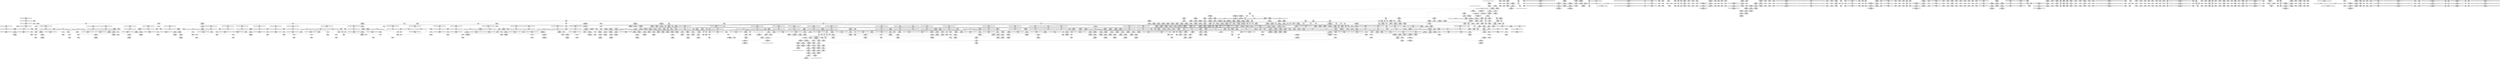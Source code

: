 digraph {
	CE0x4b68630 [shape=record,shape=Mrecord,label="{CE0x4b68630|i64*_getelementptr_inbounds_(_4_x_i64_,_4_x_i64_*___llvm_gcov_ctr133,_i64_0,_i64_1)|*Constant*}"]
	CE0x4b59150 [shape=record,shape=Mrecord,label="{CE0x4b59150|i64*_getelementptr_inbounds_(_11_x_i64_,_11_x_i64_*___llvm_gcov_ctr127,_i64_0,_i64_9)|*Constant*}"]
	CE0x4bbdb30 [shape=record,shape=Mrecord,label="{CE0x4bbdb30|__rcu_read_lock:tmp|*SummSink*}"]
	CE0x4b57a50 [shape=record,shape=Mrecord,label="{CE0x4b57a50|rcu_read_unlock:tmp18|include/linux/rcupdate.h,933|*SummSource*}"]
	CE0x4ac5420 [shape=record,shape=Mrecord,label="{CE0x4ac5420|_call_void_mcount()_#3|*SummSource*}"]
	CE0x4b75bf0 [shape=record,shape=Mrecord,label="{CE0x4b75bf0|i64*_getelementptr_inbounds_(_11_x_i64_,_11_x_i64_*___llvm_gcov_ctr132,_i64_0,_i64_8)|*Constant*|*SummSink*}"]
	CE0x4bdaaa0 [shape=record,shape=Mrecord,label="{CE0x4bdaaa0|__preempt_count_add:tmp3|*SummSink*}"]
	CE0x4adbc10 [shape=record,shape=Mrecord,label="{CE0x4adbc10|task_sid:tobool|security/selinux/hooks.c,208|*SummSource*}"]
	CE0x4b40a40 [shape=record,shape=Mrecord,label="{CE0x4b40a40|task_sid:tmp24|security/selinux/hooks.c,208|*SummSource*}"]
	CE0x4ae6510 [shape=record,shape=Mrecord,label="{CE0x4ae6510|current_has_perm:tmp|*SummSink*}"]
	CE0x4b5a950 [shape=record,shape=Mrecord,label="{CE0x4b5a950|rcu_read_lock:tmp21|include/linux/rcupdate.h,884|*SummSink*}"]
	CE0x4aedad0 [shape=record,shape=Mrecord,label="{CE0x4aedad0|task_sid:tmp20|security/selinux/hooks.c,208|*SummSink*}"]
	CE0x4ae77b0 [shape=record,shape=Mrecord,label="{CE0x4ae77b0|current_sid:tmp17|security/selinux/hooks.c,218|*SummSink*}"]
	CE0x4b5a830 [shape=record,shape=Mrecord,label="{CE0x4b5a830|i64*_getelementptr_inbounds_(_11_x_i64_,_11_x_i64_*___llvm_gcov_ctr127,_i64_0,_i64_10)|*Constant*|*SummSource*}"]
	CE0x4acd570 [shape=record,shape=Mrecord,label="{CE0x4acd570|i32_22|*Constant*}"]
	CE0x4b32f60 [shape=record,shape=Mrecord,label="{CE0x4b32f60|task_sid:tobool4|security/selinux/hooks.c,208|*SummSource*}"]
	CE0x4adc020 [shape=record,shape=Mrecord,label="{CE0x4adc020|current_sid:do.body|*SummSource*}"]
	CE0x4b46c00 [shape=record,shape=Mrecord,label="{CE0x4b46c00|rcu_lock_release:tmp3|*SummSink*}"]
	CE0x4b25300 [shape=record,shape=Mrecord,label="{CE0x4b25300|GLOBAL:__rcu_read_lock|*Constant*|*SummSink*}"]
	CE0x4b42230 [shape=record,shape=Mrecord,label="{CE0x4b42230|task_sid:tmp27|security/selinux/hooks.c,208|*SummSink*}"]
	CE0x4ae0eb0 [shape=record,shape=Mrecord,label="{CE0x4ae0eb0|current_has_perm:perms|Function::current_has_perm&Arg::perms::|*SummSink*}"]
	CE0x4ad7c30 [shape=record,shape=Mrecord,label="{CE0x4ad7c30|i16_2|*Constant*|*SummSink*}"]
	CE0x4b378e0 [shape=record,shape=Mrecord,label="{CE0x4b378e0|task_sid:do.end6}"]
	CE0x4b73a80 [shape=record,shape=Mrecord,label="{CE0x4b73a80|__rcu_read_lock:tmp6|include/linux/rcupdate.h,240|*SummSink*}"]
	CE0x4b57cf0 [shape=record,shape=Mrecord,label="{CE0x4b57cf0|_call_void_lockdep_rcu_suspicious(i8*_getelementptr_inbounds_(_25_x_i8_,_25_x_i8_*_.str45,_i32_0,_i32_0),_i32_934,_i8*_getelementptr_inbounds_(_44_x_i8_,_44_x_i8_*_.str47,_i32_0,_i32_0))_#10,_!dbg_!27726|include/linux/rcupdate.h,933}"]
	CE0x4b313e0 [shape=record,shape=Mrecord,label="{CE0x4b313e0|task_sid:tmp9|security/selinux/hooks.c,208}"]
	CE0x4b09840 [shape=record,shape=Mrecord,label="{CE0x4b09840|_ret_void,_!dbg_!27735|include/linux/rcupdate.h,884}"]
	CE0x4b7cb60 [shape=record,shape=Mrecord,label="{CE0x4b7cb60|rcu_read_unlock:tmp11|include/linux/rcupdate.h,933|*SummSource*}"]
	CE0x4ad7da0 [shape=record,shape=Mrecord,label="{CE0x4ad7da0|%struct.common_audit_data*_null|*Constant*}"]
	CE0x4bc3790 [shape=record,shape=Mrecord,label="{CE0x4bc3790|i64*_getelementptr_inbounds_(_4_x_i64_,_4_x_i64_*___llvm_gcov_ctr134,_i64_0,_i64_1)|*Constant*}"]
	CE0x4bb8b40 [shape=record,shape=Mrecord,label="{CE0x4bb8b40|GLOBAL:__preempt_count|Global_var:__preempt_count|*SummSink*}"]
	CE0x4ac80d0 [shape=record,shape=Mrecord,label="{CE0x4ac80d0|current_sid:call4|security/selinux/hooks.c,218|*SummSink*}"]
	CE0x4b6f6d0 [shape=record,shape=Mrecord,label="{CE0x4b6f6d0|rcu_lock_release:tmp1|*SummSink*}"]
	CE0x4ad32e0 [shape=record,shape=Mrecord,label="{CE0x4ad32e0|get_current:tmp2}"]
	CE0x4b3f5c0 [shape=record,shape=Mrecord,label="{CE0x4b3f5c0|i32_2|*Constant*}"]
	CE0x4bb9dc0 [shape=record,shape=Mrecord,label="{CE0x4bb9dc0|void_(i32*,_i32,_i32*)*_asm_addl_$1,_%gs:$0_,_*m,ri,*m,_dirflag_,_fpsr_,_flags_}"]
	CE0x4b30970 [shape=record,shape=Mrecord,label="{CE0x4b30970|task_sid:tmp1|*SummSource*}"]
	CE0x4ad15a0 [shape=record,shape=Mrecord,label="{CE0x4ad15a0|_ret_%struct.task_struct*_%tmp4,_!dbg_!27714|./arch/x86/include/asm/current.h,14|*SummSink*}"]
	CE0x4b6d9f0 [shape=record,shape=Mrecord,label="{CE0x4b6d9f0|_call_void_lockdep_rcu_suspicious(i8*_getelementptr_inbounds_(_25_x_i8_,_25_x_i8_*_.str45,_i32_0,_i32_0),_i32_883,_i8*_getelementptr_inbounds_(_42_x_i8_,_42_x_i8_*_.str46,_i32_0,_i32_0))_#10,_!dbg_!27728|include/linux/rcupdate.h,882}"]
	CE0x4af7eb0 [shape=record,shape=Mrecord,label="{CE0x4af7eb0|current_sid:if.end}"]
	CE0x4acec50 [shape=record,shape=Mrecord,label="{CE0x4acec50|i8*_getelementptr_inbounds_(_45_x_i8_,_45_x_i8_*_.str12,_i32_0,_i32_0)|*Constant*|*SummSource*}"]
	CE0x4b51960 [shape=record,shape=Mrecord,label="{CE0x4b51960|rcu_lock_release:__here|*SummSource*}"]
	CE0x4b12a30 [shape=record,shape=Mrecord,label="{CE0x4b12a30|rcu_read_unlock:call|include/linux/rcupdate.h,933|*SummSink*}"]
	CE0x4b6a290 [shape=record,shape=Mrecord,label="{CE0x4b6a290|GLOBAL:__llvm_gcov_ctr132|Global_var:__llvm_gcov_ctr132|*SummSink*}"]
	CE0x4bba5f0 [shape=record,shape=Mrecord,label="{CE0x4bba5f0|rcu_lock_acquire:bb}"]
	CE0x4b3ed70 [shape=record,shape=Mrecord,label="{CE0x4b3ed70|rcu_lock_acquire:bb|*SummSource*}"]
	CE0x4b53ca0 [shape=record,shape=Mrecord,label="{CE0x4b53ca0|GLOBAL:rcu_read_lock.__warned|Global_var:rcu_read_lock.__warned}"]
	CE0x4b0ce60 [shape=record,shape=Mrecord,label="{CE0x4b0ce60|_call_void_mcount()_#3}"]
	CE0x4ade810 [shape=record,shape=Mrecord,label="{CE0x4ade810|current_sid:tmp23|security/selinux/hooks.c,218}"]
	CE0x4b10530 [shape=record,shape=Mrecord,label="{CE0x4b10530|current_sid:tmp24|security/selinux/hooks.c,220|*SummSource*}"]
	CE0x4bbfdf0 [shape=record,shape=Mrecord,label="{CE0x4bbfdf0|__rcu_read_unlock:tmp3}"]
	CE0x4adeb30 [shape=record,shape=Mrecord,label="{CE0x4adeb30|current_sid:tmp23|security/selinux/hooks.c,218|*SummSource*}"]
	CE0x4b32e80 [shape=record,shape=Mrecord,label="{CE0x4b32e80|task_sid:call3|security/selinux/hooks.c,208|*SummSource*}"]
	CE0x4af5250 [shape=record,shape=Mrecord,label="{CE0x4af5250|current_has_perm:bb|*SummSink*}"]
	CE0x4b0b490 [shape=record,shape=Mrecord,label="{CE0x4b0b490|task_sid:entry|*SummSink*}"]
	CE0x4afabb0 [shape=record,shape=Mrecord,label="{CE0x4afabb0|i64_3|*Constant*|*SummSource*}"]
	CE0x4b340c0 [shape=record,shape=Mrecord,label="{CE0x4b340c0|task_sid:tmp14|security/selinux/hooks.c,208|*SummSink*}"]
	CE0x4b18820 [shape=record,shape=Mrecord,label="{CE0x4b18820|task_sid:tmp3|*SummSink*}"]
	CE0x4b2a4f0 [shape=record,shape=Mrecord,label="{CE0x4b2a4f0|__preempt_count_add:tmp7|./arch/x86/include/asm/preempt.h,73|*SummSource*}"]
	CE0x4b6bd20 [shape=record,shape=Mrecord,label="{CE0x4b6bd20|rcu_read_unlock:tmp1}"]
	CE0x4ae6920 [shape=record,shape=Mrecord,label="{CE0x4ae6920|i64*_getelementptr_inbounds_(_2_x_i64_,_2_x_i64_*___llvm_gcov_ctr271,_i64_0,_i64_1)|*Constant*|*SummSink*}"]
	CE0x4ac6f90 [shape=record,shape=Mrecord,label="{CE0x4ac6f90|current_sid:bb}"]
	CE0x4b45f20 [shape=record,shape=Mrecord,label="{CE0x4b45f20|GLOBAL:rcu_lock_release|*Constant*}"]
	CE0x4b45690 [shape=record,shape=Mrecord,label="{CE0x4b45690|__rcu_read_unlock:entry|*SummSource*}"]
	CE0x4b59bc0 [shape=record,shape=Mrecord,label="{CE0x4b59bc0|rcu_read_lock:tmp20|include/linux/rcupdate.h,882}"]
	CE0x4b633b0 [shape=record,shape=Mrecord,label="{CE0x4b633b0|__rcu_read_unlock:do.body}"]
	CE0x4ae42f0 [shape=record,shape=Mrecord,label="{CE0x4ae42f0|i64*_getelementptr_inbounds_(_2_x_i64_,_2_x_i64_*___llvm_gcov_ctr98,_i64_0,_i64_0)|*Constant*}"]
	CE0x4b383c0 [shape=record,shape=Mrecord,label="{CE0x4b383c0|rcu_read_lock:do.body}"]
	CE0x4b72880 [shape=record,shape=Mrecord,label="{CE0x4b72880|_ret_void,_!dbg_!27719|./arch/x86/include/asm/preempt.h,73}"]
	CE0x4acacd0 [shape=record,shape=Mrecord,label="{CE0x4acacd0|rcu_lock_acquire:entry}"]
	CE0x4ac9d10 [shape=record,shape=Mrecord,label="{CE0x4ac9d10|_ret_i32_%tmp24,_!dbg_!27742|security/selinux/hooks.c,220|*SummSink*}"]
	CE0x4af0590 [shape=record,shape=Mrecord,label="{CE0x4af0590|i64*_getelementptr_inbounds_(_4_x_i64_,_4_x_i64_*___llvm_gcov_ctr129,_i64_0,_i64_2)|*Constant*|*SummSource*}"]
	CE0x4b345b0 [shape=record,shape=Mrecord,label="{CE0x4b345b0|task_sid:if.then|*SummSink*}"]
	CE0x4adcaf0 [shape=record,shape=Mrecord,label="{CE0x4adcaf0|i32_77|*Constant*|*SummSource*}"]
	CE0x4aef7b0 [shape=record,shape=Mrecord,label="{CE0x4aef7b0|current_sid:cred|security/selinux/hooks.c,218}"]
	CE0x4b25170 [shape=record,shape=Mrecord,label="{CE0x4b25170|__rcu_read_lock:entry}"]
	CE0x4b73340 [shape=record,shape=Mrecord,label="{CE0x4b73340|rcu_lock_release:tmp4|include/linux/rcupdate.h,423}"]
	CE0x4bdab60 [shape=record,shape=Mrecord,label="{CE0x4bdab60|_call_void_mcount()_#3|*SummSource*}"]
	CE0x4ae06c0 [shape=record,shape=Mrecord,label="{CE0x4ae06c0|rcu_lock_acquire:tmp6|*SummSink*}"]
	CE0x4b6f300 [shape=record,shape=Mrecord,label="{CE0x4b6f300|_ret_void,_!dbg_!27717|include/linux/rcupdate.h,419|*SummSink*}"]
	CE0x4bfa580 [shape=record,shape=Mrecord,label="{CE0x4bfa580|_call_void_mcount()_#3|*SummSource*}"]
	CE0x4ae4520 [shape=record,shape=Mrecord,label="{CE0x4ae4520|_ret_i32_%call1,_!dbg_!27714|security/selinux/hooks.c,3450|*SummSource*}"]
	CE0x4b5c7f0 [shape=record,shape=Mrecord,label="{CE0x4b5c7f0|i64*_getelementptr_inbounds_(_4_x_i64_,_4_x_i64_*___llvm_gcov_ctr130,_i64_0,_i64_2)|*Constant*|*SummSource*}"]
	CE0x4b43ac0 [shape=record,shape=Mrecord,label="{CE0x4b43ac0|rcu_lock_release:entry}"]
	CE0x4af3350 [shape=record,shape=Mrecord,label="{CE0x4af3350|rcu_read_lock:land.lhs.true2|*SummSource*}"]
	CE0x4b186a0 [shape=record,shape=Mrecord,label="{CE0x4b186a0|task_sid:tmp3}"]
	CE0x4ae40f0 [shape=record,shape=Mrecord,label="{CE0x4ae40f0|_ret_i32_%call2,_!dbg_!27718|security/selinux/hooks.c,1544|*SummSource*}"]
	CE0x4ad4bd0 [shape=record,shape=Mrecord,label="{CE0x4ad4bd0|GLOBAL:current_sid.__warned|Global_var:current_sid.__warned|*SummSource*}"]
	CE0x4b78010 [shape=record,shape=Mrecord,label="{CE0x4b78010|__rcu_read_lock:tmp6|include/linux/rcupdate.h,240}"]
	CE0x4b12f60 [shape=record,shape=Mrecord,label="{CE0x4b12f60|_call_void_mcount()_#3|*SummSink*}"]
	CE0x4b3f1b0 [shape=record,shape=Mrecord,label="{CE0x4b3f1b0|__rcu_read_unlock:tmp4|include/linux/rcupdate.h,244|*SummSource*}"]
	CE0x4baa170 [shape=record,shape=Mrecord,label="{CE0x4baa170|__rcu_read_unlock:tmp5|include/linux/rcupdate.h,244|*SummSource*}"]
	CE0x4b469e0 [shape=record,shape=Mrecord,label="{CE0x4b469e0|rcu_lock_release:tmp3}"]
	CE0x4bbee70 [shape=record,shape=Mrecord,label="{CE0x4bbee70|__preempt_count_sub:tmp|*SummSink*}"]
	CE0x4b52150 [shape=record,shape=Mrecord,label="{CE0x4b52150|_call_void_lock_release(%struct.lockdep_map*_%map,_i32_1,_i64_ptrtoint_(i8*_blockaddress(_rcu_lock_release,_%__here)_to_i64))_#10,_!dbg_!27716|include/linux/rcupdate.h,423}"]
	CE0x4ac2c30 [shape=record,shape=Mrecord,label="{CE0x4ac2c30|selinux_task_create:tmp2|*SummSink*}"]
	CE0x4b24d00 [shape=record,shape=Mrecord,label="{CE0x4b24d00|task_sid:tmp6|security/selinux/hooks.c,208|*SummSink*}"]
	CE0x4b57b80 [shape=record,shape=Mrecord,label="{CE0x4b57b80|rcu_read_unlock:tmp18|include/linux/rcupdate.h,933|*SummSink*}"]
	CE0x4ad2100 [shape=record,shape=Mrecord,label="{CE0x4ad2100|get_current:tmp}"]
	CE0x4b51850 [shape=record,shape=Mrecord,label="{CE0x4b51850|i64*_getelementptr_inbounds_(_4_x_i64_,_4_x_i64_*___llvm_gcov_ctr129,_i64_0,_i64_0)|*Constant*}"]
	CE0x4afb540 [shape=record,shape=Mrecord,label="{CE0x4afb540|i32_(i32,_i32,_i16,_i32,_%struct.common_audit_data*)*_bitcast_(i32_(i32,_i32,_i16,_i32,_%struct.common_audit_data.495*)*_avc_has_perm_to_i32_(i32,_i32,_i16,_i32,_%struct.common_audit_data*)*)|*Constant*|*SummSink*}"]
	CE0x4af0310 [shape=record,shape=Mrecord,label="{CE0x4af0310|__preempt_count_sub:bb|*SummSource*}"]
	CE0x4b148e0 [shape=record,shape=Mrecord,label="{CE0x4b148e0|rcu_read_unlock:tmp4|include/linux/rcupdate.h,933|*SummSink*}"]
	CE0x4b682f0 [shape=record,shape=Mrecord,label="{CE0x4b682f0|i64_1|*Constant*}"]
	CE0x4b28070 [shape=record,shape=Mrecord,label="{CE0x4b28070|task_sid:tobool4|security/selinux/hooks.c,208|*SummSink*}"]
	CE0x4b59da0 [shape=record,shape=Mrecord,label="{CE0x4b59da0|rcu_read_lock:tmp20|include/linux/rcupdate.h,882|*SummSource*}"]
	CE0x4bc2a40 [shape=record,shape=Mrecord,label="{CE0x4bc2a40|__preempt_count_add:do.body}"]
	CE0x4af5910 [shape=record,shape=Mrecord,label="{CE0x4af5910|COLLAPSED:_GCMRE_current_task_external_global_%struct.task_struct*:_elem_0:default:}"]
	CE0x4b34c40 [shape=record,shape=Mrecord,label="{CE0x4b34c40|GLOBAL:rcu_lock_acquire|*Constant*|*SummSource*}"]
	CE0x4ade000 [shape=record,shape=Mrecord,label="{CE0x4ade000|current_sid:do.body}"]
	CE0x4b24c90 [shape=record,shape=Mrecord,label="{CE0x4b24c90|task_sid:tmp6|security/selinux/hooks.c,208|*SummSource*}"]
	CE0x4bbadc0 [shape=record,shape=Mrecord,label="{CE0x4bbadc0|__rcu_read_lock:tmp5|include/linux/rcupdate.h,239}"]
	CE0x4ae90d0 [shape=record,shape=Mrecord,label="{CE0x4ae90d0|get_current:bb|*SummSink*}"]
	CE0x4adde50 [shape=record,shape=Mrecord,label="{CE0x4adde50|i64*_getelementptr_inbounds_(_13_x_i64_,_13_x_i64_*___llvm_gcov_ctr126,_i64_0,_i64_0)|*Constant*|*SummSink*}"]
	CE0x4b43890 [shape=record,shape=Mrecord,label="{CE0x4b43890|i64*_getelementptr_inbounds_(_4_x_i64_,_4_x_i64_*___llvm_gcov_ctr133,_i64_0,_i64_2)|*Constant*}"]
	CE0x4b0b870 [shape=record,shape=Mrecord,label="{CE0x4b0b870|task_sid:task|Function::task_sid&Arg::task::|*SummSink*}"]
	CE0x4ac9020 [shape=record,shape=Mrecord,label="{CE0x4ac9020|current_sid:if.then|*SummSink*}"]
	CE0x4b44110 [shape=record,shape=Mrecord,label="{CE0x4b44110|GLOBAL:rcu_lock_release|*Constant*|*SummSource*}"]
	CE0x4b81ad0 [shape=record,shape=Mrecord,label="{CE0x4b81ad0|i8*_getelementptr_inbounds_(_44_x_i8_,_44_x_i8_*_.str47,_i32_0,_i32_0)|*Constant*|*SummSource*}"]
	CE0x4b59a50 [shape=record,shape=Mrecord,label="{CE0x4b59a50|rcu_read_lock:tmp19|include/linux/rcupdate.h,882|*SummSink*}"]
	CE0x4b58260 [shape=record,shape=Mrecord,label="{CE0x4b58260|rcu_read_lock:tmp13|include/linux/rcupdate.h,882}"]
	CE0x4baf100 [shape=record,shape=Mrecord,label="{CE0x4baf100|__preempt_count_add:tmp5|./arch/x86/include/asm/preempt.h,72|*SummSink*}"]
	CE0x4adedb0 [shape=record,shape=Mrecord,label="{CE0x4adedb0|current_sid:tmp10|security/selinux/hooks.c,218|*SummSink*}"]
	CE0x4afb670 [shape=record,shape=Mrecord,label="{CE0x4afb670|avc_has_perm:entry}"]
	CE0x4af97e0 [shape=record,shape=Mrecord,label="{CE0x4af97e0|current_sid:tmp17|security/selinux/hooks.c,218|*SummSource*}"]
	CE0x4bbfbc0 [shape=record,shape=Mrecord,label="{CE0x4bbfbc0|__preempt_count_sub:val|Function::__preempt_count_sub&Arg::val::|*SummSink*}"]
	CE0x4b42750 [shape=record,shape=Mrecord,label="{CE0x4b42750|task_sid:call7|security/selinux/hooks.c,208|*SummSource*}"]
	CE0x4ada980 [shape=record,shape=Mrecord,label="{CE0x4ada980|task_sid:tmp4|*LoadInst*|security/selinux/hooks.c,208|*SummSink*}"]
	CE0x4aee580 [shape=record,shape=Mrecord,label="{CE0x4aee580|rcu_read_lock:tmp16|include/linux/rcupdate.h,882|*SummSink*}"]
	CE0x4bad820 [shape=record,shape=Mrecord,label="{CE0x4bad820|i64*_getelementptr_inbounds_(_4_x_i64_,_4_x_i64_*___llvm_gcov_ctr129,_i64_0,_i64_0)|*Constant*|*SummSink*}"]
	CE0x4b7c770 [shape=record,shape=Mrecord,label="{CE0x4b7c770|rcu_read_lock:tmp14|include/linux/rcupdate.h,882}"]
	CE0x4ad4590 [shape=record,shape=Mrecord,label="{CE0x4ad4590|current_has_perm:call2|security/selinux/hooks.c,1544|*SummSink*}"]
	CE0x4b19620 [shape=record,shape=Mrecord,label="{CE0x4b19620|i64_5|*Constant*}"]
	CE0x4b80b70 [shape=record,shape=Mrecord,label="{CE0x4b80b70|rcu_read_unlock:tmp21|include/linux/rcupdate.h,935|*SummSink*}"]
	CE0x4b74750 [shape=record,shape=Mrecord,label="{CE0x4b74750|rcu_read_unlock:tmp8|include/linux/rcupdate.h,933|*SummSink*}"]
	CE0x4acc5c0 [shape=record,shape=Mrecord,label="{CE0x4acc5c0|current_sid:tmp2|*SummSink*}"]
	CE0x4b5b9e0 [shape=record,shape=Mrecord,label="{CE0x4b5b9e0|rcu_read_lock:tmp10|include/linux/rcupdate.h,882|*SummSink*}"]
	CE0x4acc4e0 [shape=record,shape=Mrecord,label="{CE0x4acc4e0|current_sid:tmp2}"]
	CE0x4b5a8e0 [shape=record,shape=Mrecord,label="{CE0x4b5a8e0|i64*_getelementptr_inbounds_(_11_x_i64_,_11_x_i64_*___llvm_gcov_ctr127,_i64_0,_i64_10)|*Constant*|*SummSink*}"]
	CE0x4acfa30 [shape=record,shape=Mrecord,label="{CE0x4acfa30|current_sid:tmp16|security/selinux/hooks.c,218|*SummSource*}"]
	CE0x4b461a0 [shape=record,shape=Mrecord,label="{CE0x4b461a0|__rcu_read_lock:bb}"]
	CE0x4b65580 [shape=record,shape=Mrecord,label="{CE0x4b65580|rcu_read_unlock:tmp7|include/linux/rcupdate.h,933|*SummSink*}"]
	CE0x4b827e0 [shape=record,shape=Mrecord,label="{CE0x4b827e0|i8*_getelementptr_inbounds_(_44_x_i8_,_44_x_i8_*_.str47,_i32_0,_i32_0)|*Constant*}"]
	CE0x4afa7b0 [shape=record,shape=Mrecord,label="{CE0x4afa7b0|i64_2|*Constant*|*SummSource*}"]
	CE0x4b54660 [shape=record,shape=Mrecord,label="{CE0x4b54660|rcu_read_lock:tmp15|include/linux/rcupdate.h,882}"]
	CE0x4b27a10 [shape=record,shape=Mrecord,label="{CE0x4b27a10|cred_sid:security|security/selinux/hooks.c,196|*SummSink*}"]
	CE0x4b722d0 [shape=record,shape=Mrecord,label="{CE0x4b722d0|_call_void_mcount()_#3}"]
	CE0x4b5b790 [shape=record,shape=Mrecord,label="{CE0x4b5b790|i64_1|*Constant*}"]
	CE0x4b42fc0 [shape=record,shape=Mrecord,label="{CE0x4b42fc0|cred_sid:entry|*SummSink*}"]
	CE0x4b44e00 [shape=record,shape=Mrecord,label="{CE0x4b44e00|_call_void___rcu_read_unlock()_#10,_!dbg_!27734|include/linux/rcupdate.h,937}"]
	CE0x4aea590 [shape=record,shape=Mrecord,label="{CE0x4aea590|%struct.common_audit_data*_null|*Constant*|*SummSource*}"]
	CE0x4b70d70 [shape=record,shape=Mrecord,label="{CE0x4b70d70|__rcu_read_unlock:tmp4|include/linux/rcupdate.h,244|*SummSink*}"]
	CE0x4ad2030 [shape=record,shape=Mrecord,label="{CE0x4ad2030|selinux_task_create:bb|*SummSink*}"]
	CE0x4b58030 [shape=record,shape=Mrecord,label="{CE0x4b58030|_call_void_lockdep_rcu_suspicious(i8*_getelementptr_inbounds_(_25_x_i8_,_25_x_i8_*_.str45,_i32_0,_i32_0),_i32_934,_i8*_getelementptr_inbounds_(_44_x_i8_,_44_x_i8_*_.str47,_i32_0,_i32_0))_#10,_!dbg_!27726|include/linux/rcupdate.h,933|*SummSource*}"]
	CE0x4b58d70 [shape=record,shape=Mrecord,label="{CE0x4b58d70|i8*_getelementptr_inbounds_(_42_x_i8_,_42_x_i8_*_.str46,_i32_0,_i32_0)|*Constant*|*SummSink*}"]
	CE0x4afb230 [shape=record,shape=Mrecord,label="{CE0x4afb230|current_has_perm:call2|security/selinux/hooks.c,1544}"]
	CE0x4aeae10 [shape=record,shape=Mrecord,label="{CE0x4aeae10|rcu_read_unlock:entry|*SummSink*}"]
	CE0x4ac2d70 [shape=record,shape=Mrecord,label="{CE0x4ac2d70|selinux_task_create:bb|*SummSource*}"]
	CE0x4aea070 [shape=record,shape=Mrecord,label="{CE0x4aea070|current_has_perm:entry|*SummSink*}"]
	CE0x4acbe00 [shape=record,shape=Mrecord,label="{CE0x4acbe00|i64_4|*Constant*}"]
	CE0x4b44380 [shape=record,shape=Mrecord,label="{CE0x4b44380|rcu_lock_release:entry|*SummSink*}"]
	CE0x4b772a0 [shape=record,shape=Mrecord,label="{CE0x4b772a0|_call_void___preempt_count_add(i32_1)_#10,_!dbg_!27711|include/linux/rcupdate.h,239}"]
	CE0x4bbd130 [shape=record,shape=Mrecord,label="{CE0x4bbd130|i64*_getelementptr_inbounds_(_4_x_i64_,_4_x_i64_*___llvm_gcov_ctr129,_i64_0,_i64_3)|*Constant*}"]
	CE0x4ae9da0 [shape=record,shape=Mrecord,label="{CE0x4ae9da0|current_has_perm:entry}"]
	CE0x4b33370 [shape=record,shape=Mrecord,label="{CE0x4b33370|_call_void_mcount()_#3|*SummSink*}"]
	CE0x4afb0a0 [shape=record,shape=Mrecord,label="{CE0x4afb0a0|i32_(i32,_i32,_i16,_i32,_%struct.common_audit_data*)*_bitcast_(i32_(i32,_i32,_i16,_i32,_%struct.common_audit_data.495*)*_avc_has_perm_to_i32_(i32,_i32,_i16,_i32,_%struct.common_audit_data*)*)|*Constant*}"]
	CE0x4aedd80 [shape=record,shape=Mrecord,label="{CE0x4aedd80|task_sid:tmp21|security/selinux/hooks.c,208|*SummSink*}"]
	CE0x4b68360 [shape=record,shape=Mrecord,label="{CE0x4b68360|rcu_lock_release:tmp1}"]
	CE0x4bb8440 [shape=record,shape=Mrecord,label="{CE0x4bb8440|rcu_lock_release:tmp6}"]
	CE0x4af6a20 [shape=record,shape=Mrecord,label="{CE0x4af6a20|i32_208|*Constant*|*SummSink*}"]
	CE0x4b45530 [shape=record,shape=Mrecord,label="{CE0x4b45530|__rcu_read_unlock:entry}"]
	CE0x4ad02b0 [shape=record,shape=Mrecord,label="{CE0x4ad02b0|i64_3|*Constant*}"]
	CE0x4ad2e60 [shape=record,shape=Mrecord,label="{CE0x4ad2e60|get_current:tmp1}"]
	CE0x4aba1d0 [shape=record,shape=Mrecord,label="{CE0x4aba1d0|current_sid:tmp12|security/selinux/hooks.c,218}"]
	CE0x4aecfb0 [shape=record,shape=Mrecord,label="{CE0x4aecfb0|i64_4|*Constant*|*SummSink*}"]
	CE0x4b53610 [shape=record,shape=Mrecord,label="{CE0x4b53610|rcu_lock_acquire:tmp}"]
	CE0x4bb5050 [shape=record,shape=Mrecord,label="{CE0x4bb5050|i64_1|*Constant*}"]
	CE0x4b46390 [shape=record,shape=Mrecord,label="{CE0x4b46390|__rcu_read_lock:bb|*SummSink*}"]
	CE0x4af2020 [shape=record,shape=Mrecord,label="{CE0x4af2020|i64_1|*Constant*}"]
	CE0x4b7b020 [shape=record,shape=Mrecord,label="{CE0x4b7b020|rcu_read_unlock:if.end|*SummSource*}"]
	CE0x4b78d30 [shape=record,shape=Mrecord,label="{CE0x4b78d30|0:_i8,_:_GCMR_rcu_read_unlock.__warned_internal_global_i8_0,_section_.data.unlikely_,_align_1:_elem_0:default:}"]
	CE0x4ad3050 [shape=record,shape=Mrecord,label="{CE0x4ad3050|i64*_getelementptr_inbounds_(_2_x_i64_,_2_x_i64_*___llvm_gcov_ctr98,_i64_0,_i64_1)|*Constant*|*SummSource*}"]
	CE0x4b32d20 [shape=record,shape=Mrecord,label="{CE0x4b32d20|i64_7|*Constant*}"]
	CE0x4b79320 [shape=record,shape=Mrecord,label="{CE0x4b79320|rcu_read_lock:tmp2}"]
	CE0x4b6ca30 [shape=record,shape=Mrecord,label="{CE0x4b6ca30|_call_void___preempt_count_sub(i32_1)_#10,_!dbg_!27715|include/linux/rcupdate.h,244|*SummSource*}"]
	CE0x4b72c60 [shape=record,shape=Mrecord,label="{CE0x4b72c60|COLLAPSED:_GCMRE___llvm_gcov_ctr132_internal_global_11_x_i64_zeroinitializer:_elem_0:default:}"]
	CE0x4b34470 [shape=record,shape=Mrecord,label="{CE0x4b34470|task_sid:tmp14|security/selinux/hooks.c,208|*SummSource*}"]
	CE0x4b24040 [shape=record,shape=Mrecord,label="{CE0x4b24040|cred_sid:tmp1|*SummSource*}"]
	CE0x4b73af0 [shape=record,shape=Mrecord,label="{CE0x4b73af0|__rcu_read_lock:tmp6|include/linux/rcupdate.h,240|*SummSource*}"]
	CE0x4b26620 [shape=record,shape=Mrecord,label="{CE0x4b26620|rcu_read_lock:tmp1|*SummSource*}"]
	CE0x4b29ff0 [shape=record,shape=Mrecord,label="{CE0x4b29ff0|__preempt_count_sub:tmp3|*SummSource*}"]
	CE0x4ba5390 [shape=record,shape=Mrecord,label="{CE0x4ba5390|__preempt_count_add:do.body|*SummSource*}"]
	CE0x4b430a0 [shape=record,shape=Mrecord,label="{CE0x4b430a0|cred_sid:cred|Function::cred_sid&Arg::cred::}"]
	CE0x4ba71f0 [shape=record,shape=Mrecord,label="{CE0x4ba71f0|rcu_lock_acquire:indirectgoto}"]
	CE0x4ae1620 [shape=record,shape=Mrecord,label="{CE0x4ae1620|i32_0|*Constant*|*SummSource*}"]
	CE0x4bb7e70 [shape=record,shape=Mrecord,label="{CE0x4bb7e70|i64_ptrtoint_(i8*_blockaddress(_rcu_lock_release,_%__here)_to_i64)|*Constant*|*SummSink*}"]
	CE0x4abb750 [shape=record,shape=Mrecord,label="{CE0x4abb750|i64*_getelementptr_inbounds_(_11_x_i64_,_11_x_i64_*___llvm_gcov_ctr125,_i64_0,_i64_1)|*Constant*|*SummSink*}"]
	CE0x4af0230 [shape=record,shape=Mrecord,label="{CE0x4af0230|__preempt_count_sub:do.end}"]
	CE0x4ada4f0 [shape=record,shape=Mrecord,label="{CE0x4ada4f0|get_current:tmp4|./arch/x86/include/asm/current.h,14|*SummSink*}"]
	CE0x4b11d20 [shape=record,shape=Mrecord,label="{CE0x4b11d20|rcu_read_lock:tmp22|include/linux/rcupdate.h,884|*SummSource*}"]
	CE0x4b18e50 [shape=record,shape=Mrecord,label="{CE0x4b18e50|task_sid:call|security/selinux/hooks.c,208}"]
	CE0x4acdcf0 [shape=record,shape=Mrecord,label="{CE0x4acdcf0|current_sid:land.lhs.true|*SummSource*}"]
	CE0x4aba7b0 [shape=record,shape=Mrecord,label="{CE0x4aba7b0|rcu_read_lock:tmp1|*SummSink*}"]
	CE0x4b70070 [shape=record,shape=Mrecord,label="{CE0x4b70070|__rcu_read_lock:tmp7|include/linux/rcupdate.h,240|*SummSource*}"]
	CE0x4b80a50 [shape=record,shape=Mrecord,label="{CE0x4b80a50|i64*_getelementptr_inbounds_(_11_x_i64_,_11_x_i64_*___llvm_gcov_ctr132,_i64_0,_i64_10)|*Constant*|*SummSource*}"]
	CE0x4b7f3f0 [shape=record,shape=Mrecord,label="{CE0x4b7f3f0|_call_void_lockdep_rcu_suspicious(i8*_getelementptr_inbounds_(_25_x_i8_,_25_x_i8_*_.str45,_i32_0,_i32_0),_i32_934,_i8*_getelementptr_inbounds_(_44_x_i8_,_44_x_i8_*_.str47,_i32_0,_i32_0))_#10,_!dbg_!27726|include/linux/rcupdate.h,933|*SummSink*}"]
	CE0x4b44820 [shape=record,shape=Mrecord,label="{CE0x4b44820|GLOBAL:__rcu_read_unlock|*Constant*}"]
	CE0x4b36310 [shape=record,shape=Mrecord,label="{CE0x4b36310|i32_1|*Constant*}"]
	CE0x4b653e0 [shape=record,shape=Mrecord,label="{CE0x4b653e0|rcu_read_unlock:if.then|*SummSink*}"]
	CE0x4bbbef0 [shape=record,shape=Mrecord,label="{CE0x4bbbef0|rcu_lock_release:indirectgoto|*SummSink*}"]
	CE0x4adcfc0 [shape=record,shape=Mrecord,label="{CE0x4adcfc0|_call_void_mcount()_#3}"]
	CE0x4b0b220 [shape=record,shape=Mrecord,label="{CE0x4b0b220|task_sid:entry}"]
	CE0x4b73f90 [shape=record,shape=Mrecord,label="{CE0x4b73f90|rcu_read_unlock:tmp5|include/linux/rcupdate.h,933|*SummSink*}"]
	CE0x4af7d20 [shape=record,shape=Mrecord,label="{CE0x4af7d20|current_sid:tmp20|security/selinux/hooks.c,218}"]
	CE0x4af25e0 [shape=record,shape=Mrecord,label="{CE0x4af25e0|_call_void_mcount()_#3|*SummSource*}"]
	CE0x4acc550 [shape=record,shape=Mrecord,label="{CE0x4acc550|current_sid:tmp2|*SummSource*}"]
	CE0x4b6ad20 [shape=record,shape=Mrecord,label="{CE0x4b6ad20|rcu_read_unlock:tmp14|include/linux/rcupdate.h,933}"]
	CE0x4b80190 [shape=record,shape=Mrecord,label="{CE0x4b80190|rcu_read_unlock:tmp21|include/linux/rcupdate.h,935}"]
	CE0x4b45bc0 [shape=record,shape=Mrecord,label="{CE0x4b45bc0|_ret_void,_!dbg_!27717|include/linux/rcupdate.h,245}"]
	CE0x4b1a090 [shape=record,shape=Mrecord,label="{CE0x4b1a090|i64*_getelementptr_inbounds_(_13_x_i64_,_13_x_i64_*___llvm_gcov_ctr126,_i64_0,_i64_8)|*Constant*}"]
	CE0x4b40090 [shape=record,shape=Mrecord,label="{CE0x4b40090|task_sid:tmp23|security/selinux/hooks.c,208|*SummSink*}"]
	CE0x4bb84b0 [shape=record,shape=Mrecord,label="{CE0x4bb84b0|i64*_getelementptr_inbounds_(_4_x_i64_,_4_x_i64_*___llvm_gcov_ctr133,_i64_0,_i64_3)|*Constant*|*SummSink*}"]
	CE0x4b117f0 [shape=record,shape=Mrecord,label="{CE0x4b117f0|rcu_read_lock:do.end|*SummSource*}"]
	CE0x4ae0400 [shape=record,shape=Mrecord,label="{CE0x4ae0400|rcu_lock_acquire:tmp6}"]
	CE0x4b65480 [shape=record,shape=Mrecord,label="{CE0x4b65480|rcu_read_unlock:do.end}"]
	CE0x4ac9310 [shape=record,shape=Mrecord,label="{CE0x4ac9310|current_sid:tmp7|security/selinux/hooks.c,218|*SummSource*}"]
	CE0x4af3b50 [shape=record,shape=Mrecord,label="{CE0x4af3b50|i8*_getelementptr_inbounds_(_25_x_i8_,_25_x_i8_*_.str3,_i32_0,_i32_0)|*Constant*}"]
	CE0x4b37220 [shape=record,shape=Mrecord,label="{CE0x4b37220|GLOBAL:task_sid.__warned|Global_var:task_sid.__warned|*SummSink*}"]
	CE0x4b75950 [shape=record,shape=Mrecord,label="{CE0x4b75950|i64*_getelementptr_inbounds_(_11_x_i64_,_11_x_i64_*___llvm_gcov_ctr132,_i64_0,_i64_8)|*Constant*|*SummSource*}"]
	CE0x4b6a4e0 [shape=record,shape=Mrecord,label="{CE0x4b6a4e0|rcu_lock_acquire:tmp2|*SummSink*}"]
	CE0x4af9950 [shape=record,shape=Mrecord,label="{CE0x4af9950|i64*_getelementptr_inbounds_(_2_x_i64_,_2_x_i64_*___llvm_gcov_ctr136,_i64_0,_i64_0)|*Constant*|*SummSink*}"]
	CE0x4b82a00 [shape=record,shape=Mrecord,label="{CE0x4b82a00|i64*_getelementptr_inbounds_(_11_x_i64_,_11_x_i64_*___llvm_gcov_ctr132,_i64_0,_i64_9)|*Constant*}"]
	CE0x4b44650 [shape=record,shape=Mrecord,label="{CE0x4b44650|rcu_lock_release:map|Function::rcu_lock_release&Arg::map::|*SummSource*}"]
	CE0x4b34150 [shape=record,shape=Mrecord,label="{CE0x4b34150|i64_6|*Constant*}"]
	CE0x4ac4680 [shape=record,shape=Mrecord,label="{CE0x4ac4680|task_sid:tmp5|security/selinux/hooks.c,208}"]
	CE0x4acd2c0 [shape=record,shape=Mrecord,label="{CE0x4acd2c0|current_sid:tmp21|security/selinux/hooks.c,218|*SummSource*}"]
	CE0x4b5b480 [shape=record,shape=Mrecord,label="{CE0x4b5b480|i8*_getelementptr_inbounds_(_25_x_i8_,_25_x_i8_*_.str45,_i32_0,_i32_0)|*Constant*|*SummSource*}"]
	CE0x4b45c80 [shape=record,shape=Mrecord,label="{CE0x4b45c80|_ret_void,_!dbg_!27717|include/linux/rcupdate.h,245|*SummSource*}"]
	CE0x4af9f60 [shape=record,shape=Mrecord,label="{CE0x4af9f60|task_sid:tmp18|security/selinux/hooks.c,208|*SummSink*}"]
	CE0x4acadb0 [shape=record,shape=Mrecord,label="{CE0x4acadb0|GLOBAL:rcu_lock_acquire|*Constant*}"]
	CE0x4adf0e0 [shape=record,shape=Mrecord,label="{CE0x4adf0e0|current_sid:tmp11|security/selinux/hooks.c,218|*SummSource*}"]
	CE0x4af04d0 [shape=record,shape=Mrecord,label="{CE0x4af04d0|i64*_getelementptr_inbounds_(_4_x_i64_,_4_x_i64_*___llvm_gcov_ctr129,_i64_0,_i64_2)|*Constant*}"]
	CE0x4b7fcc0 [shape=record,shape=Mrecord,label="{CE0x4b7fcc0|rcu_read_unlock:tmp20|include/linux/rcupdate.h,933}"]
	CE0x4baeda0 [shape=record,shape=Mrecord,label="{CE0x4baeda0|i64*_getelementptr_inbounds_(_4_x_i64_,_4_x_i64_*___llvm_gcov_ctr129,_i64_0,_i64_1)|*Constant*|*SummSink*}"]
	CE0x4acf460 [shape=record,shape=Mrecord,label="{CE0x4acf460|GLOBAL:__llvm_gcov_ctr126|Global_var:__llvm_gcov_ctr126}"]
	CE0x4b3d9d0 [shape=record,shape=Mrecord,label="{CE0x4b3d9d0|i64_ptrtoint_(i8*_blockaddress(_rcu_lock_acquire,_%__here)_to_i64)|*Constant*|*SummSource*}"]
	CE0x4ad9180 [shape=record,shape=Mrecord,label="{CE0x4ad9180|GLOBAL:get_current|*Constant*|*SummSink*}"]
	CE0x4ae48b0 [shape=record,shape=Mrecord,label="{CE0x4ae48b0|get_current:bb|*SummSource*}"]
	CE0x4b3f140 [shape=record,shape=Mrecord,label="{CE0x4b3f140|__rcu_read_unlock:tmp4|include/linux/rcupdate.h,244}"]
	CE0x4b25870 [shape=record,shape=Mrecord,label="{CE0x4b25870|__rcu_read_lock:entry|*SummSource*}"]
	CE0x4b44a60 [shape=record,shape=Mrecord,label="{CE0x4b44a60|_ret_void,_!dbg_!27717|include/linux/rcupdate.h,424}"]
	CE0x4af3fd0 [shape=record,shape=Mrecord,label="{CE0x4af3fd0|avc_has_perm:entry|*SummSink*}"]
	CE0x4bb1230 [shape=record,shape=Mrecord,label="{CE0x4bb1230|__preempt_count_sub:do.body|*SummSink*}"]
	CE0x4addf40 [shape=record,shape=Mrecord,label="{CE0x4addf40|current_sid:bb|*SummSink*}"]
	CE0x4b37d90 [shape=record,shape=Mrecord,label="{CE0x4b37d90|rcu_lock_acquire:map|Function::rcu_lock_acquire&Arg::map::|*SummSource*}"]
	CE0x4b341c0 [shape=record,shape=Mrecord,label="{CE0x4b341c0|i64_6|*Constant*|*SummSource*}"]
	CE0x4bbe6f0 [shape=record,shape=Mrecord,label="{CE0x4bbe6f0|__preempt_count_sub:tmp5|./arch/x86/include/asm/preempt.h,77}"]
	CE0x4bc3210 [shape=record,shape=Mrecord,label="{CE0x4bc3210|_call_void_mcount()_#3|*SummSink*}"]
	CE0x4ad1700 [shape=record,shape=Mrecord,label="{CE0x4ad1700|GLOBAL:current_has_perm|*Constant*|*SummSink*}"]
	CE0x4b326b0 [shape=record,shape=Mrecord,label="{CE0x4b326b0|rcu_read_lock:tmp12|include/linux/rcupdate.h,882|*SummSink*}"]
	CE0x4b39090 [shape=record,shape=Mrecord,label="{CE0x4b39090|task_sid:tmp12|security/selinux/hooks.c,208|*SummSink*}"]
	CE0x4aed410 [shape=record,shape=Mrecord,label="{CE0x4aed410|i64*_getelementptr_inbounds_(_13_x_i64_,_13_x_i64_*___llvm_gcov_ctr126,_i64_0,_i64_9)|*Constant*|*SummSink*}"]
	CE0x4ac2810 [shape=record,shape=Mrecord,label="{CE0x4ac2810|selinux_task_create:tmp3|*SummSink*}"]
	CE0x4ad8ae0 [shape=record,shape=Mrecord,label="{CE0x4ad8ae0|i32_218|*Constant*}"]
	CE0x4b197a0 [shape=record,shape=Mrecord,label="{CE0x4b197a0|rcu_read_lock:tmp9|include/linux/rcupdate.h,882}"]
	CE0x4b68a40 [shape=record,shape=Mrecord,label="{CE0x4b68a40|GLOBAL:lock_acquire|*Constant*}"]
	CE0x4b42300 [shape=record,shape=Mrecord,label="{CE0x4b42300|GLOBAL:cred_sid|*Constant*}"]
	CE0x4b39020 [shape=record,shape=Mrecord,label="{CE0x4b39020|task_sid:tmp12|security/selinux/hooks.c,208|*SummSource*}"]
	CE0x4b52c60 [shape=record,shape=Mrecord,label="{CE0x4b52c60|__rcu_read_unlock:tmp|*SummSink*}"]
	"CONST[source:0(mediator),value:0(static)][purpose:{operation}][SrcIdx:2]"
	CE0x4b7fa60 [shape=record,shape=Mrecord,label="{CE0x4b7fa60|rcu_read_unlock:tmp19|include/linux/rcupdate.h,933|*SummSource*}"]
	CE0x4adf5d0 [shape=record,shape=Mrecord,label="{CE0x4adf5d0|i64*_getelementptr_inbounds_(_11_x_i64_,_11_x_i64_*___llvm_gcov_ctr125,_i64_0,_i64_0)|*Constant*|*SummSource*}"]
	CE0x4b46210 [shape=record,shape=Mrecord,label="{CE0x4b46210|__rcu_read_lock:bb|*SummSource*}"]
	CE0x4af7cb0 [shape=record,shape=Mrecord,label="{CE0x4af7cb0|current_sid:tmp19|security/selinux/hooks.c,218|*SummSink*}"]
	CE0x4b74d60 [shape=record,shape=Mrecord,label="{CE0x4b74d60|rcu_lock_acquire:tmp5|include/linux/rcupdate.h,418}"]
	CE0x4b19c30 [shape=record,shape=Mrecord,label="{CE0x4b19c30|i64*_getelementptr_inbounds_(_13_x_i64_,_13_x_i64_*___llvm_gcov_ctr126,_i64_0,_i64_8)|*Constant*|*SummSink*}"]
	CE0x4b755e0 [shape=record,shape=Mrecord,label="{CE0x4b755e0|i64*_getelementptr_inbounds_(_11_x_i64_,_11_x_i64_*___llvm_gcov_ctr132,_i64_0,_i64_8)|*Constant*}"]
	CE0x4b472c0 [shape=record,shape=Mrecord,label="{CE0x4b472c0|%struct.lockdep_map*_null|*Constant*|*SummSource*}"]
	CE0x4b36fd0 [shape=record,shape=Mrecord,label="{CE0x4b36fd0|GLOBAL:task_sid.__warned|Global_var:task_sid.__warned}"]
	CE0x4ad7ea0 [shape=record,shape=Mrecord,label="{CE0x4ad7ea0|avc_has_perm:tclass|Function::avc_has_perm&Arg::tclass::}"]
	CE0x4b09910 [shape=record,shape=Mrecord,label="{CE0x4b09910|_ret_void,_!dbg_!27735|include/linux/rcupdate.h,884|*SummSource*}"]
	CE0x4aea9a0 [shape=record,shape=Mrecord,label="{CE0x4aea9a0|i64*_getelementptr_inbounds_(_2_x_i64_,_2_x_i64_*___llvm_gcov_ctr271,_i64_0,_i64_0)|*Constant*}"]
	CE0x4aba9c0 [shape=record,shape=Mrecord,label="{CE0x4aba9c0|i64_1|*Constant*}"]
	CE0x4b34fd0 [shape=record,shape=Mrecord,label="{CE0x4b34fd0|task_sid:tmp|*SummSource*}"]
	CE0x4b33300 [shape=record,shape=Mrecord,label="{CE0x4b33300|_call_void_mcount()_#3|*SummSource*}"]
	CE0x4af7b90 [shape=record,shape=Mrecord,label="{CE0x4af7b90|i64*_getelementptr_inbounds_(_11_x_i64_,_11_x_i64_*___llvm_gcov_ctr125,_i64_0,_i64_10)|*Constant*|*SummSource*}"]
	CE0x4b78aa0 [shape=record,shape=Mrecord,label="{CE0x4b78aa0|rcu_read_unlock:land.lhs.true2|*SummSink*}"]
	CE0x4b80d60 [shape=record,shape=Mrecord,label="{CE0x4b80d60|rcu_read_unlock:tmp22|include/linux/rcupdate.h,935}"]
	CE0x4baa860 [shape=record,shape=Mrecord,label="{CE0x4baa860|__preempt_count_add:bb|*SummSource*}"]
	CE0x4ae0aa0 [shape=record,shape=Mrecord,label="{CE0x4ae0aa0|rcu_lock_acquire:tmp7|*SummSource*}"]
	CE0x4ae4950 [shape=record,shape=Mrecord,label="{CE0x4ae4950|_ret_i32_%call1,_!dbg_!27714|security/selinux/hooks.c,3450|*SummSink*}"]
	CE0x4b3a720 [shape=record,shape=Mrecord,label="{CE0x4b3a720|rcu_read_unlock:tmp9|include/linux/rcupdate.h,933|*SummSource*}"]
	CE0x4bb4750 [shape=record,shape=Mrecord,label="{CE0x4bb4750|i64*_getelementptr_inbounds_(_4_x_i64_,_4_x_i64_*___llvm_gcov_ctr135,_i64_0,_i64_1)|*Constant*|*SummSink*}"]
	CE0x4ae1990 [shape=record,shape=Mrecord,label="{CE0x4ae1990|current_sid:tobool|security/selinux/hooks.c,218}"]
	CE0x4b31e50 [shape=record,shape=Mrecord,label="{CE0x4b31e50|GLOBAL:__llvm_gcov_ctr132|Global_var:__llvm_gcov_ctr132}"]
	CE0x4bb7220 [shape=record,shape=Mrecord,label="{CE0x4bb7220|COLLAPSED:_GCMRE___llvm_gcov_ctr128_internal_global_4_x_i64_zeroinitializer:_elem_0:default:}"]
	CE0x4ac5000 [shape=record,shape=Mrecord,label="{CE0x4ac5000|task_sid:real_cred|security/selinux/hooks.c,208}"]
	CE0x4b53270 [shape=record,shape=Mrecord,label="{CE0x4b53270|rcu_lock_release:tmp2|*SummSource*}"]
	CE0x4bba7c0 [shape=record,shape=Mrecord,label="{CE0x4bba7c0|COLLAPSED:_GCMRE___llvm_gcov_ctr134_internal_global_4_x_i64_zeroinitializer:_elem_0:default:}"]
	CE0x4b0c030 [shape=record,shape=Mrecord,label="{CE0x4b0c030|i64*_getelementptr_inbounds_(_2_x_i64_,_2_x_i64_*___llvm_gcov_ctr136,_i64_0,_i64_1)|*Constant*|*SummSource*}"]
	CE0x4b6d5d0 [shape=record,shape=Mrecord,label="{CE0x4b6d5d0|rcu_read_lock:tmp18|include/linux/rcupdate.h,882|*SummSink*}"]
	CE0x4b47980 [shape=record,shape=Mrecord,label="{CE0x4b47980|GLOBAL:__preempt_count_sub|*Constant*|*SummSource*}"]
	CE0x4ac8750 [shape=record,shape=Mrecord,label="{CE0x4ac8750|_ret_%struct.task_struct*_%tmp4,_!dbg_!27714|./arch/x86/include/asm/current.h,14}"]
	CE0x4b0fc00 [shape=record,shape=Mrecord,label="{CE0x4b0fc00|current_sid:if.end|*SummSource*}"]
	CE0x4ac2740 [shape=record,shape=Mrecord,label="{CE0x4ac2740|selinux_task_create:tmp3}"]
	CE0x4b77630 [shape=record,shape=Mrecord,label="{CE0x4b77630|rcu_read_lock:tmp10|include/linux/rcupdate.h,882}"]
	CE0x4aface0 [shape=record,shape=Mrecord,label="{CE0x4aface0|i64_3|*Constant*|*SummSink*}"]
	CE0x4b25fe0 [shape=record,shape=Mrecord,label="{CE0x4b25fe0|task_sid:tmp8|security/selinux/hooks.c,208}"]
	CE0x4b156a0 [shape=record,shape=Mrecord,label="{CE0x4b156a0|rcu_read_unlock:do.body}"]
	CE0x4b15190 [shape=record,shape=Mrecord,label="{CE0x4b15190|i64*_getelementptr_inbounds_(_11_x_i64_,_11_x_i64_*___llvm_gcov_ctr132,_i64_0,_i64_0)|*Constant*|*SummSink*}"]
	CE0x4acaef0 [shape=record,shape=Mrecord,label="{CE0x4acaef0|_call_void_rcu_lock_acquire(%struct.lockdep_map*_rcu_lock_map)_#10,_!dbg_!27711|include/linux/rcupdate.h,881|*SummSource*}"]
	CE0x4b13070 [shape=record,shape=Mrecord,label="{CE0x4b13070|i64*_getelementptr_inbounds_(_4_x_i64_,_4_x_i64_*___llvm_gcov_ctr130,_i64_0,_i64_2)|*Constant*}"]
	CE0x4b142b0 [shape=record,shape=Mrecord,label="{CE0x4b142b0|_call_void_mcount()_#3|*SummSource*}"]
	CE0x4bab2b0 [shape=record,shape=Mrecord,label="{CE0x4bab2b0|__preempt_count_add:tmp2|*SummSource*}"]
	CE0x4b30ea0 [shape=record,shape=Mrecord,label="{CE0x4b30ea0|cred_sid:tmp|*SummSink*}"]
	CE0x4baf5e0 [shape=record,shape=Mrecord,label="{CE0x4baf5e0|__rcu_read_unlock:tmp7|include/linux/rcupdate.h,245}"]
	CE0x5d278b0 [shape=record,shape=Mrecord,label="{CE0x5d278b0|selinux_task_create:call|security/selinux/hooks.c,3450}"]
	CE0x4bb9690 [shape=record,shape=Mrecord,label="{CE0x4bb9690|COLLAPSED:_GCMRE___llvm_gcov_ctr133_internal_global_4_x_i64_zeroinitializer:_elem_0:default:}"]
	CE0x4adce50 [shape=record,shape=Mrecord,label="{CE0x4adce50|i32_77|*Constant*}"]
	CE0x4b834e0 [shape=record,shape=Mrecord,label="{CE0x4b834e0|_call_void_lock_acquire(%struct.lockdep_map*_%map,_i32_0,_i32_0,_i32_2,_i32_0,_%struct.lockdep_map*_null,_i64_ptrtoint_(i8*_blockaddress(_rcu_lock_acquire,_%__here)_to_i64))_#10,_!dbg_!27716|include/linux/rcupdate.h,418}"]
	CE0x4b47e50 [shape=record,shape=Mrecord,label="{CE0x4b47e50|__rcu_read_lock:do.body|*SummSink*}"]
	CE0x4b4f4f0 [shape=record,shape=Mrecord,label="{CE0x4b4f4f0|__rcu_read_unlock:tmp}"]
	CE0x4ac8b90 [shape=record,shape=Mrecord,label="{CE0x4ac8b90|_ret_i32_%retval.0,_!dbg_!27728|security/selinux/avc.c,775|*SummSource*}"]
	CE0x4b59ed0 [shape=record,shape=Mrecord,label="{CE0x4b59ed0|rcu_read_lock:tmp20|include/linux/rcupdate.h,882|*SummSink*}"]
	CE0x4b32cb0 [shape=record,shape=Mrecord,label="{CE0x4b32cb0|rcu_read_lock:call3|include/linux/rcupdate.h,882|*SummSink*}"]
	CE0x4aef0e0 [shape=record,shape=Mrecord,label="{CE0x4aef0e0|rcu_read_lock:tmp17|include/linux/rcupdate.h,882|*SummSource*}"]
	CE0x4ac84a0 [shape=record,shape=Mrecord,label="{CE0x4ac84a0|get_current:entry}"]
	CE0x4b0c4d0 [shape=record,shape=Mrecord,label="{CE0x4b0c4d0|current_has_perm:tmp2}"]
	CE0x4ac9720 [shape=record,shape=Mrecord,label="{CE0x4ac9720|current_has_perm:call|security/selinux/hooks.c,1542|*SummSink*}"]
	CE0x4add7e0 [shape=record,shape=Mrecord,label="{CE0x4add7e0|current_sid:tmp12|security/selinux/hooks.c,218|*SummSink*}"]
	CE0x4b71f10 [shape=record,shape=Mrecord,label="{CE0x4b71f10|_call_void___preempt_count_sub(i32_1)_#10,_!dbg_!27715|include/linux/rcupdate.h,244|*SummSink*}"]
	CE0x4ac9490 [shape=record,shape=Mrecord,label="{CE0x4ac9490|current_sid:tmp7|security/selinux/hooks.c,218|*SummSink*}"]
	CE0x4ad1940 [shape=record,shape=Mrecord,label="{CE0x4ad1940|i64_5|*Constant*}"]
	CE0x4af5da0 [shape=record,shape=Mrecord,label="{CE0x4af5da0|i64*_getelementptr_inbounds_(_2_x_i64_,_2_x_i64_*___llvm_gcov_ctr98,_i64_0,_i64_0)|*Constant*|*SummSink*}"]
	CE0x4acd800 [shape=record,shape=Mrecord,label="{CE0x4acd800|i32_22|*Constant*|*SummSink*}"]
	CE0x4b54910 [shape=record,shape=Mrecord,label="{CE0x4b54910|rcu_read_lock:tmp15|include/linux/rcupdate.h,882|*SummSource*}"]
	CE0x4bafb90 [shape=record,shape=Mrecord,label="{CE0x4bafb90|__preempt_count_add:do.end|*SummSource*}"]
	CE0x4b65e80 [shape=record,shape=Mrecord,label="{CE0x4b65e80|rcu_read_unlock:tmp11|include/linux/rcupdate.h,933}"]
	CE0x4abb430 [shape=record,shape=Mrecord,label="{CE0x4abb430|current_sid:tmp1|*SummSink*}"]
	CE0x4aef430 [shape=record,shape=Mrecord,label="{CE0x4aef430|i32_78|*Constant*|*SummSource*}"]
	CE0x4ad3160 [shape=record,shape=Mrecord,label="{CE0x4ad3160|selinux_task_create:tmp}"]
	CE0x4b7cc70 [shape=record,shape=Mrecord,label="{CE0x4b7cc70|rcu_read_unlock:tmp11|include/linux/rcupdate.h,933|*SummSink*}"]
	CE0x4af9ba0 [shape=record,shape=Mrecord,label="{CE0x4af9ba0|COLLAPSED:_GCMRE___llvm_gcov_ctr136_internal_global_2_x_i64_zeroinitializer:_elem_0:default:}"]
	CE0x4b0b910 [shape=record,shape=Mrecord,label="{CE0x4b0b910|_ret_i32_%call7,_!dbg_!27749|security/selinux/hooks.c,210}"]
	CE0x4af4550 [shape=record,shape=Mrecord,label="{CE0x4af4550|avc_has_perm:ssid|Function::avc_has_perm&Arg::ssid::|*SummSource*}"]
	CE0x4b47a50 [shape=record,shape=Mrecord,label="{CE0x4b47a50|__preempt_count_sub:entry|*SummSource*}"]
	CE0x4ad1a50 [shape=record,shape=Mrecord,label="{CE0x4ad1a50|i64_5|*Constant*|*SummSink*}"]
	CE0x4b74640 [shape=record,shape=Mrecord,label="{CE0x4b74640|rcu_lock_acquire:__here|*SummSource*}"]
	CE0x4b3e7e0 [shape=record,shape=Mrecord,label="{CE0x4b3e7e0|__rcu_read_unlock:tmp2|*SummSource*}"]
	CE0x4b77310 [shape=record,shape=Mrecord,label="{CE0x4b77310|_call_void___preempt_count_add(i32_1)_#10,_!dbg_!27711|include/linux/rcupdate.h,239|*SummSource*}"]
	CE0x4ba3d90 [shape=record,shape=Mrecord,label="{CE0x4ba3d90|__preempt_count_sub:tmp5|./arch/x86/include/asm/preempt.h,77|*SummSource*}"]
	CE0x4b2ec20 [shape=record,shape=Mrecord,label="{CE0x4b2ec20|GLOBAL:__preempt_count|Global_var:__preempt_count}"]
	CE0x4b7c910 [shape=record,shape=Mrecord,label="{CE0x4b7c910|rcu_read_lock:tmp13|include/linux/rcupdate.h,882|*SummSink*}"]
	CE0x4ac8de0 [shape=record,shape=Mrecord,label="{CE0x4ac8de0|current_sid:do.end|*SummSink*}"]
	CE0x4ba97c0 [shape=record,shape=Mrecord,label="{CE0x4ba97c0|__rcu_read_unlock:do.body|*SummSink*}"]
	CE0x4b44b50 [shape=record,shape=Mrecord,label="{CE0x4b44b50|_ret_void,_!dbg_!27717|include/linux/rcupdate.h,424|*SummSource*}"]
	CE0x4adaa70 [shape=record,shape=Mrecord,label="{CE0x4adaa70|current_sid:land.lhs.true2}"]
	CE0x423e110 [shape=record,shape=Mrecord,label="{CE0x423e110|_call_void_mcount()_#3|*SummSink*}"]
	CE0x4b5b870 [shape=record,shape=Mrecord,label="{CE0x4b5b870|__rcu_read_lock:tmp1|*SummSource*}"]
	CE0x4b14800 [shape=record,shape=Mrecord,label="{CE0x4b14800|rcu_read_unlock:tobool|include/linux/rcupdate.h,933|*SummSink*}"]
	CE0x4b69540 [shape=record,shape=Mrecord,label="{CE0x4b69540|i64*_getelementptr_inbounds_(_4_x_i64_,_4_x_i64_*___llvm_gcov_ctr128,_i64_0,_i64_2)|*Constant*|*SummSink*}"]
	CE0x4b25680 [shape=record,shape=Mrecord,label="{CE0x4b25680|i64*_getelementptr_inbounds_(_13_x_i64_,_13_x_i64_*___llvm_gcov_ctr126,_i64_0,_i64_1)|*Constant*|*SummSource*}"]
	CE0x4b258e0 [shape=record,shape=Mrecord,label="{CE0x4b258e0|__rcu_read_lock:entry|*SummSink*}"]
	CE0x4aee420 [shape=record,shape=Mrecord,label="{CE0x4aee420|rcu_read_lock:tmp16|include/linux/rcupdate.h,882|*SummSource*}"]
	CE0x4b3f3f0 [shape=record,shape=Mrecord,label="{CE0x4b3f3f0|i32_0|*Constant*}"]
	CE0x4aeb5f0 [shape=record,shape=Mrecord,label="{CE0x4aeb5f0|get_current:tmp}"]
	CE0x4af27d0 [shape=record,shape=Mrecord,label="{CE0x4af27d0|GLOBAL:__rcu_read_lock|*Constant*}"]
	CE0x4b442b0 [shape=record,shape=Mrecord,label="{CE0x4b442b0|rcu_lock_release:entry|*SummSource*}"]
	CE0x4b31600 [shape=record,shape=Mrecord,label="{CE0x4b31600|rcu_read_lock:call|include/linux/rcupdate.h,882}"]
	CE0x4b7e2e0 [shape=record,shape=Mrecord,label="{CE0x4b7e2e0|i64*_getelementptr_inbounds_(_4_x_i64_,_4_x_i64_*___llvm_gcov_ctr134,_i64_0,_i64_2)|*Constant*|*SummSource*}"]
	CE0x4aeff20 [shape=record,shape=Mrecord,label="{CE0x4aeff20|__preempt_count_add:tmp7|./arch/x86/include/asm/preempt.h,73|*SummSink*}"]
	CE0x4b69a30 [shape=record,shape=Mrecord,label="{CE0x4b69a30|rcu_read_unlock:tmp2|*SummSource*}"]
	CE0x4ad9fd0 [shape=record,shape=Mrecord,label="{CE0x4ad9fd0|current_has_perm:bb|*SummSource*}"]
	CE0x4ab9a50 [shape=record,shape=Mrecord,label="{CE0x4ab9a50|task_sid:do.body|*SummSink*}"]
	CE0x4bbc080 [shape=record,shape=Mrecord,label="{CE0x4bbc080|rcu_lock_release:__here}"]
	CE0x4ba80b0 [shape=record,shape=Mrecord,label="{CE0x4ba80b0|rcu_lock_release:tmp7|*SummSource*}"]
	CE0x4ac4ea0 [shape=record,shape=Mrecord,label="{CE0x4ac4ea0|task_sid:tmp4|*LoadInst*|security/selinux/hooks.c,208}"]
	CE0x4ac2bc0 [shape=record,shape=Mrecord,label="{CE0x4ac2bc0|selinux_task_create:tmp2|*SummSource*}"]
	CE0x4ac6000 [shape=record,shape=Mrecord,label="{CE0x4ac6000|_call_void_mcount()_#3}"]
	CE0x4adbd80 [shape=record,shape=Mrecord,label="{CE0x4adbd80|task_sid:tobool|security/selinux/hooks.c,208|*SummSink*}"]
	CE0x4aea0e0 [shape=record,shape=Mrecord,label="{CE0x4aea0e0|current_has_perm:tsk|Function::current_has_perm&Arg::tsk::}"]
	CE0x4b27c30 [shape=record,shape=Mrecord,label="{CE0x4b27c30|i64*_getelementptr_inbounds_(_11_x_i64_,_11_x_i64_*___llvm_gcov_ctr127,_i64_0,_i64_1)|*Constant*|*SummSource*}"]
	CE0x4b3e850 [shape=record,shape=Mrecord,label="{CE0x4b3e850|__rcu_read_unlock:tmp2|*SummSink*}"]
	CE0x4ada450 [shape=record,shape=Mrecord,label="{CE0x4ada450|get_current:tmp4|./arch/x86/include/asm/current.h,14|*SummSource*}"]
	CE0x4aea8d0 [shape=record,shape=Mrecord,label="{CE0x4aea8d0|_ret_i32_%retval.0,_!dbg_!27728|security/selinux/avc.c,775}"]
	CE0x4b77880 [shape=record,shape=Mrecord,label="{CE0x4b77880|rcu_read_lock:tmp9|include/linux/rcupdate.h,882|*SummSink*}"]
	CE0x4b4c980 [shape=record,shape=Mrecord,label="{CE0x4b4c980|rcu_lock_acquire:tmp4|include/linux/rcupdate.h,418|*SummSink*}"]
	CE0x4b6dce0 [shape=record,shape=Mrecord,label="{CE0x4b6dce0|i8*_getelementptr_inbounds_(_25_x_i8_,_25_x_i8_*_.str45,_i32_0,_i32_0)|*Constant*|*SummSink*}"]
	CE0x4b72a60 [shape=record,shape=Mrecord,label="{CE0x4b72a60|__preempt_count_add:val|Function::__preempt_count_add&Arg::val::|*SummSink*}"]
	CE0x4b591c0 [shape=record,shape=Mrecord,label="{CE0x4b591c0|i64*_getelementptr_inbounds_(_11_x_i64_,_11_x_i64_*___llvm_gcov_ctr127,_i64_0,_i64_9)|*Constant*|*SummSource*}"]
	CE0x4b7c6e0 [shape=record,shape=Mrecord,label="{CE0x4b7c6e0|i64_6|*Constant*}"]
	CE0x4b5bb50 [shape=record,shape=Mrecord,label="{CE0x4b5bb50|rcu_read_lock:tmp11|include/linux/rcupdate.h,882}"]
	CE0x4adfcd0 [shape=record,shape=Mrecord,label="{CE0x4adfcd0|i64_0|*Constant*|*SummSink*}"]
	"CONST[source:0(mediator),value:0(static)][purpose:{operation}][SnkIdx:3]"
	CE0x4bf70c0 [shape=record,shape=Mrecord,label="{CE0x4bf70c0|i64*_getelementptr_inbounds_(_4_x_i64_,_4_x_i64_*___llvm_gcov_ctr135,_i64_0,_i64_2)|*Constant*}"]
	CE0x4adb4a0 [shape=record,shape=Mrecord,label="{CE0x4adb4a0|i64*_getelementptr_inbounds_(_4_x_i64_,_4_x_i64_*___llvm_gcov_ctr128,_i64_0,_i64_1)|*Constant*}"]
	CE0x4b14400 [shape=record,shape=Mrecord,label="{CE0x4b14400|i64*_getelementptr_inbounds_(_4_x_i64_,_4_x_i64_*___llvm_gcov_ctr128,_i64_0,_i64_2)|*Constant*}"]
	CE0x4acf7d0 [shape=record,shape=Mrecord,label="{CE0x4acf7d0|current_sid:tmp16|security/selinux/hooks.c,218}"]
	CE0x4b76be0 [shape=record,shape=Mrecord,label="{CE0x4b76be0|rcu_read_unlock:tmp10|include/linux/rcupdate.h,933|*SummSource*}"]
	CE0x4ae8190 [shape=record,shape=Mrecord,label="{CE0x4ae8190|GLOBAL:__llvm_gcov_ctr125|Global_var:__llvm_gcov_ctr125|*SummSink*}"]
	CE0x4b661b0 [shape=record,shape=Mrecord,label="{CE0x4b661b0|__preempt_count_add:entry}"]
	CE0x4af7390 [shape=record,shape=Mrecord,label="{CE0x4af7390|i1_true|*Constant*|*SummSource*}"]
	CE0x4b72bf0 [shape=record,shape=Mrecord,label="{CE0x4b72bf0|rcu_read_unlock:tmp}"]
	CE0x4b66960 [shape=record,shape=Mrecord,label="{CE0x4b66960|rcu_read_unlock:tmp8|include/linux/rcupdate.h,933}"]
	CE0x4acc030 [shape=record,shape=Mrecord,label="{CE0x4acc030|get_current:tmp3}"]
	CE0x4b66c20 [shape=record,shape=Mrecord,label="{CE0x4b66c20|i64*_getelementptr_inbounds_(_4_x_i64_,_4_x_i64_*___llvm_gcov_ctr135,_i64_0,_i64_3)|*Constant*|*SummSource*}"]
	CE0x4b5e8e0 [shape=record,shape=Mrecord,label="{CE0x4b5e8e0|_call_void_asm_addl_$1,_%gs:$0_,_*m,ri,*m,_dirflag_,_fpsr_,_flags_(i32*___preempt_count,_i32_%val,_i32*___preempt_count)_#3,_!dbg_!27714,_!srcloc_!27717|./arch/x86/include/asm/preempt.h,72|*SummSink*}"]
	CE0x4b71150 [shape=record,shape=Mrecord,label="{CE0x4b71150|rcu_read_unlock:tmp15|include/linux/rcupdate.h,933|*SummSink*}"]
	CE0x4ac5490 [shape=record,shape=Mrecord,label="{CE0x4ac5490|_call_void_mcount()_#3|*SummSink*}"]
	CE0x4b23fd0 [shape=record,shape=Mrecord,label="{CE0x4b23fd0|cred_sid:tmp1}"]
	CE0x4b15c80 [shape=record,shape=Mrecord,label="{CE0x4b15c80|COLLAPSED:_GCMRE___llvm_gcov_ctr127_internal_global_11_x_i64_zeroinitializer:_elem_0:default:}"]
	CE0x4ad70e0 [shape=record,shape=Mrecord,label="{CE0x4ad70e0|current_has_perm:tmp3}"]
	CE0x4acaba0 [shape=record,shape=Mrecord,label="{CE0x4acaba0|_call_void_rcu_lock_acquire(%struct.lockdep_map*_rcu_lock_map)_#10,_!dbg_!27711|include/linux/rcupdate.h,881|*SummSink*}"]
	CE0x4b15540 [shape=record,shape=Mrecord,label="{CE0x4b15540|__rcu_read_lock:tmp4|include/linux/rcupdate.h,239|*SummSource*}"]
	CE0x4b5c300 [shape=record,shape=Mrecord,label="{CE0x4b5c300|rcu_read_lock:if.end|*SummSource*}"]
	CE0x4b82a70 [shape=record,shape=Mrecord,label="{CE0x4b82a70|i64*_getelementptr_inbounds_(_11_x_i64_,_11_x_i64_*___llvm_gcov_ctr132,_i64_0,_i64_9)|*Constant*|*SummSource*}"]
	CE0x65abf60 [shape=record,shape=Mrecord,label="{CE0x65abf60|GLOBAL:get_current|*Constant*}"]
	CE0x4aee190 [shape=record,shape=Mrecord,label="{CE0x4aee190|task_sid:tmp23|security/selinux/hooks.c,208}"]
	CE0x4b0a3b0 [shape=record,shape=Mrecord,label="{CE0x4b0a3b0|current_sid:call4|security/selinux/hooks.c,218|*SummSource*}"]
	CE0x4ba8220 [shape=record,shape=Mrecord,label="{CE0x4ba8220|i8*_undef|*Constant*}"]
	CE0x4b4dbd0 [shape=record,shape=Mrecord,label="{CE0x4b4dbd0|rcu_lock_release:bb}"]
	CE0x4acd680 [shape=record,shape=Mrecord,label="{CE0x4acd680|i32_22|*Constant*|*SummSource*}"]
	CE0x4b08fe0 [shape=record,shape=Mrecord,label="{CE0x4b08fe0|current_sid:do.end}"]
	CE0x4b427c0 [shape=record,shape=Mrecord,label="{CE0x4b427c0|task_sid:call7|security/selinux/hooks.c,208|*SummSink*}"]
	CE0x4ac4e10 [shape=record,shape=Mrecord,label="{CE0x4ac4e10|rcu_read_lock:tmp4|include/linux/rcupdate.h,882|*SummSource*}"]
	"CONST[source:0(mediator),value:2(dynamic)][purpose:{object}][SnkIdx:1]"
	CE0x4b6f9d0 [shape=record,shape=Mrecord,label="{CE0x4b6f9d0|rcu_read_lock:tmp5|include/linux/rcupdate.h,882|*SummSource*}"]
	CE0x4add230 [shape=record,shape=Mrecord,label="{CE0x4add230|_call_void_mcount()_#3|*SummSource*}"]
	CE0x4bba6c0 [shape=record,shape=Mrecord,label="{CE0x4bba6c0|rcu_lock_acquire:bb|*SummSink*}"]
	CE0x4ad30f0 [shape=record,shape=Mrecord,label="{CE0x4ad30f0|get_current:tmp1|*SummSink*}"]
	CE0x4b198e0 [shape=record,shape=Mrecord,label="{CE0x4b198e0|rcu_read_lock:land.lhs.true|*SummSource*}"]
	CE0x4ad07c0 [shape=record,shape=Mrecord,label="{CE0x4ad07c0|GLOBAL:task_sid|*Constant*|*SummSink*}"]
	CE0x4b16b10 [shape=record,shape=Mrecord,label="{CE0x4b16b10|i64*_getelementptr_inbounds_(_2_x_i64_,_2_x_i64_*___llvm_gcov_ctr131,_i64_0,_i64_1)|*Constant*}"]
	CE0x4aed120 [shape=record,shape=Mrecord,label="{CE0x4aed120|current_sid:tmp10|security/selinux/hooks.c,218}"]
	CE0x4b17d70 [shape=record,shape=Mrecord,label="{CE0x4b17d70|task_sid:call|security/selinux/hooks.c,208|*SummSource*}"]
	CE0x4ba9e80 [shape=record,shape=Mrecord,label="{CE0x4ba9e80|rcu_lock_release:tmp|*SummSink*}"]
	CE0x4b24960 [shape=record,shape=Mrecord,label="{CE0x4b24960|cred_sid:tmp3|*SummSource*}"]
	CE0x4b2ed90 [shape=record,shape=Mrecord,label="{CE0x4b2ed90|i64*_getelementptr_inbounds_(_4_x_i64_,_4_x_i64_*___llvm_gcov_ctr135,_i64_0,_i64_3)|*Constant*}"]
	CE0x4b28170 [shape=record,shape=Mrecord,label="{CE0x4b28170|i64_7|*Constant*|*SummSource*}"]
	CE0x4b6e590 [shape=record,shape=Mrecord,label="{CE0x4b6e590|i32_883|*Constant*|*SummSource*}"]
	CE0x4af74b0 [shape=record,shape=Mrecord,label="{CE0x4af74b0|current_sid:if.end|*SummSink*}"]
	CE0x4b32530 [shape=record,shape=Mrecord,label="{CE0x4b32530|rcu_read_lock:tmp12|include/linux/rcupdate.h,882|*SummSource*}"]
	CE0x4ad0350 [shape=record,shape=Mrecord,label="{CE0x4ad0350|GLOBAL:task_sid|*Constant*}"]
	CE0x4b82850 [shape=record,shape=Mrecord,label="{CE0x4b82850|i8*_getelementptr_inbounds_(_44_x_i8_,_44_x_i8_*_.str47,_i32_0,_i32_0)|*Constant*|*SummSink*}"]
	CE0x4b17e50 [shape=record,shape=Mrecord,label="{CE0x4b17e50|task_sid:tobool|security/selinux/hooks.c,208}"]
	CE0x4b29ed0 [shape=record,shape=Mrecord,label="{CE0x4b29ed0|__preempt_count_sub:tmp3}"]
	CE0x4b33bd0 [shape=record,shape=Mrecord,label="{CE0x4b33bd0|task_sid:land.lhs.true}"]
	CE0x4b6a850 [shape=record,shape=Mrecord,label="{CE0x4b6a850|rcu_read_unlock:land.lhs.true|*SummSource*}"]
	CE0x4ba8120 [shape=record,shape=Mrecord,label="{CE0x4ba8120|rcu_lock_release:tmp7|*SummSink*}"]
	CE0x4b3fa30 [shape=record,shape=Mrecord,label="{CE0x4b3fa30|task_sid:tmp22|security/selinux/hooks.c,208|*SummSource*}"]
	CE0x4acd250 [shape=record,shape=Mrecord,label="{CE0x4acd250|current_sid:if.then}"]
	CE0x4b7b840 [shape=record,shape=Mrecord,label="{CE0x4b7b840|rcu_read_unlock:tmp3}"]
	CE0x4b6d740 [shape=record,shape=Mrecord,label="{CE0x4b6d740|i8_1|*Constant*}"]
	CE0x4bb7470 [shape=record,shape=Mrecord,label="{CE0x4bb7470|GLOBAL:lock_release|*Constant*}"]
	CE0x4ae7320 [shape=record,shape=Mrecord,label="{CE0x4ae7320|_ret_%struct.task_struct*_%tmp4,_!dbg_!27714|./arch/x86/include/asm/current.h,14}"]
	CE0x4b4c8a0 [shape=record,shape=Mrecord,label="{CE0x4b4c8a0|rcu_lock_acquire:tmp4|include/linux/rcupdate.h,418}"]
	CE0x4ba8c90 [shape=record,shape=Mrecord,label="{CE0x4ba8c90|__preempt_count_add:tmp5|./arch/x86/include/asm/preempt.h,72}"]
	CE0x4b4e620 [shape=record,shape=Mrecord,label="{CE0x4b4e620|i64*_getelementptr_inbounds_(_4_x_i64_,_4_x_i64_*___llvm_gcov_ctr130,_i64_0,_i64_0)|*Constant*|*SummSink*}"]
	CE0x4b48290 [shape=record,shape=Mrecord,label="{CE0x4b48290|i64*_getelementptr_inbounds_(_4_x_i64_,_4_x_i64_*___llvm_gcov_ctr128,_i64_0,_i64_0)|*Constant*|*SummSink*}"]
	CE0x4ace940 [shape=record,shape=Mrecord,label="{CE0x4ace940|i32_218|*Constant*|*SummSink*}"]
	CE0x4b3e710 [shape=record,shape=Mrecord,label="{CE0x4b3e710|__rcu_read_unlock:do.body|*SummSource*}"]
	CE0x4b33920 [shape=record,shape=Mrecord,label="{CE0x4b33920|rcu_read_lock:tmp3}"]
	CE0x4b80f00 [shape=record,shape=Mrecord,label="{CE0x4b80f00|rcu_read_unlock:tmp22|include/linux/rcupdate.h,935|*SummSource*}"]
	CE0x4b52460 [shape=record,shape=Mrecord,label="{CE0x4b52460|i32_1|*Constant*}"]
	CE0x4aebb30 [shape=record,shape=Mrecord,label="{CE0x4aebb30|current_sid:tmp23|security/selinux/hooks.c,218|*SummSink*}"]
	"CONST[source:2(external),value:2(dynamic)][purpose:{subject}][SrcIdx:3]"
	CE0x4b3b150 [shape=record,shape=Mrecord,label="{CE0x4b3b150|task_sid:tobool1|security/selinux/hooks.c,208|*SummSink*}"]
	CE0x4b42cf0 [shape=record,shape=Mrecord,label="{CE0x4b42cf0|GLOBAL:cred_sid|*Constant*|*SummSink*}"]
	CE0x4b783c0 [shape=record,shape=Mrecord,label="{CE0x4b783c0|rcu_read_unlock:tobool|include/linux/rcupdate.h,933|*SummSource*}"]
	CE0x4ad35c0 [shape=record,shape=Mrecord,label="{CE0x4ad35c0|selinux_task_create:tmp|*SummSource*}"]
	CE0x4adcf00 [shape=record,shape=Mrecord,label="{CE0x4adcf00|current_sid:tmp3|*SummSource*}"]
	CE0x4ad1f80 [shape=record,shape=Mrecord,label="{CE0x4ad1f80|selinux_task_create:entry|*SummSource*}"]
	CE0x4b76e10 [shape=record,shape=Mrecord,label="{CE0x4b76e10|GLOBAL:__llvm_gcov_ctr127|Global_var:__llvm_gcov_ctr127|*SummSource*}"]
	CE0x4b168c0 [shape=record,shape=Mrecord,label="{CE0x4b168c0|rcu_read_lock:entry|*SummSink*}"]
	CE0x4aca390 [shape=record,shape=Mrecord,label="{CE0x4aca390|task_sid:tmp13|security/selinux/hooks.c,208|*SummSource*}"]
	CE0x4bab320 [shape=record,shape=Mrecord,label="{CE0x4bab320|__preempt_count_add:tmp2|*SummSink*}"]
	CE0x4b26180 [shape=record,shape=Mrecord,label="{CE0x4b26180|cred_sid:tmp5|security/selinux/hooks.c,196}"]
	CE0x4ae4160 [shape=record,shape=Mrecord,label="{CE0x4ae4160|_ret_i32_%call2,_!dbg_!27718|security/selinux/hooks.c,1544|*SummSink*}"]
	CE0x4baddd0 [shape=record,shape=Mrecord,label="{CE0x4baddd0|__preempt_count_sub:tmp|*SummSource*}"]
	CE0x4ac99c0 [shape=record,shape=Mrecord,label="{CE0x4ac99c0|GLOBAL:current_sid|*Constant*|*SummSource*}"]
	CE0x4ac1890 [shape=record,shape=Mrecord,label="{CE0x4ac1890|current_has_perm:call|security/selinux/hooks.c,1542}"]
	CE0x4b17780 [shape=record,shape=Mrecord,label="{CE0x4b17780|task_sid:land.lhs.true2|*SummSource*}"]
	CE0x4b33d10 [shape=record,shape=Mrecord,label="{CE0x4b33d10|task_sid:land.lhs.true2|*SummSink*}"]
	CE0x4b47f50 [shape=record,shape=Mrecord,label="{CE0x4b47f50|__rcu_read_unlock:tmp1}"]
	CE0x4b2f1e0 [shape=record,shape=Mrecord,label="{CE0x4b2f1e0|__preempt_count_add:tmp4|./arch/x86/include/asm/preempt.h,72|*SummSink*}"]
	CE0x4afb4d0 [shape=record,shape=Mrecord,label="{CE0x4afb4d0|i32_(i32,_i32,_i16,_i32,_%struct.common_audit_data*)*_bitcast_(i32_(i32,_i32,_i16,_i32,_%struct.common_audit_data.495*)*_avc_has_perm_to_i32_(i32,_i32,_i16,_i32,_%struct.common_audit_data*)*)|*Constant*|*SummSource*}"]
	CE0x4b0f000 [shape=record,shape=Mrecord,label="{CE0x4b0f000|_call_void_mcount()_#3|*SummSink*}"]
	CE0x4aeac40 [shape=record,shape=Mrecord,label="{CE0x4aeac40|GLOBAL:rcu_read_unlock|*Constant*|*SummSink*}"]
	CE0x4bba830 [shape=record,shape=Mrecord,label="{CE0x4bba830|__rcu_read_unlock:tmp|*SummSource*}"]
	CE0x4b180f0 [shape=record,shape=Mrecord,label="{CE0x4b180f0|rcu_read_lock:call|include/linux/rcupdate.h,882|*SummSink*}"]
	CE0x4ad5470 [shape=record,shape=Mrecord,label="{CE0x4ad5470|current_has_perm:tsk|Function::current_has_perm&Arg::tsk::|*SummSink*}"]
	CE0x4b63100 [shape=record,shape=Mrecord,label="{CE0x4b63100|__rcu_read_unlock:tmp6|include/linux/rcupdate.h,245}"]
	CE0x4b14a10 [shape=record,shape=Mrecord,label="{CE0x4b14a10|rcu_read_unlock:tmp5|include/linux/rcupdate.h,933}"]
	CE0x4ae6340 [shape=record,shape=Mrecord,label="{CE0x4ae6340|current_sid:entry|*SummSink*}"]
	CE0x4b11210 [shape=record,shape=Mrecord,label="{CE0x4b11210|i64_3|*Constant*}"]
	CE0x4af7030 [shape=record,shape=Mrecord,label="{CE0x4af7030|current_sid:tmp14|security/selinux/hooks.c,218|*SummSink*}"]
	CE0x4b699c0 [shape=record,shape=Mrecord,label="{CE0x4b699c0|rcu_read_unlock:tmp2}"]
	CE0x4b18fd0 [shape=record,shape=Mrecord,label="{CE0x4b18fd0|task_sid:call|security/selinux/hooks.c,208|*SummSink*}"]
	CE0x4ba5200 [shape=record,shape=Mrecord,label="{CE0x4ba5200|i64*_getelementptr_inbounds_(_4_x_i64_,_4_x_i64_*___llvm_gcov_ctr135,_i64_0,_i64_1)|*Constant*}"]
	CE0x4badaf0 [shape=record,shape=Mrecord,label="{CE0x4badaf0|COLLAPSED:_GCMRE___llvm_gcov_ctr129_internal_global_4_x_i64_zeroinitializer:_elem_0:default:}"]
	CE0x4aef070 [shape=record,shape=Mrecord,label="{CE0x4aef070|rcu_read_lock:tmp17|include/linux/rcupdate.h,882}"]
	CE0x4b24810 [shape=record,shape=Mrecord,label="{CE0x4b24810|cred_sid:tmp3}"]
	CE0x4af7c40 [shape=record,shape=Mrecord,label="{CE0x4af7c40|i64*_getelementptr_inbounds_(_11_x_i64_,_11_x_i64_*___llvm_gcov_ctr125,_i64_0,_i64_10)|*Constant*|*SummSink*}"]
	CE0x4b6c2c0 [shape=record,shape=Mrecord,label="{CE0x4b6c2c0|_call_void_asm_sideeffect_,_memory_,_dirflag_,_fpsr_,_flags_()_#3,_!dbg_!27714,_!srcloc_!27715|include/linux/rcupdate.h,239|*SummSource*}"]
	CE0x4ad6e30 [shape=record,shape=Mrecord,label="{CE0x4ad6e30|current_has_perm:tmp2|*SummSink*}"]
	CE0x4b19d30 [shape=record,shape=Mrecord,label="{CE0x4b19d30|task_sid:tmp19|security/selinux/hooks.c,208}"]
	CE0x4ad8f10 [shape=record,shape=Mrecord,label="{CE0x4ad8f10|_ret_i32_%call7,_!dbg_!27749|security/selinux/hooks.c,210|*SummSource*}"]
	CE0x4b44e70 [shape=record,shape=Mrecord,label="{CE0x4b44e70|_call_void___rcu_read_unlock()_#10,_!dbg_!27734|include/linux/rcupdate.h,937|*SummSource*}"]
	CE0x4b54190 [shape=record,shape=Mrecord,label="{CE0x4b54190|rcu_read_unlock:if.end|*SummSink*}"]
	CE0x4b3f9c0 [shape=record,shape=Mrecord,label="{CE0x4b3f9c0|i64*_getelementptr_inbounds_(_13_x_i64_,_13_x_i64_*___llvm_gcov_ctr126,_i64_0,_i64_10)|*Constant*|*SummSink*}"]
	CE0x4ba7e90 [shape=record,shape=Mrecord,label="{CE0x4ba7e90|rcu_lock_release:tmp7}"]
	CE0x4ae8590 [shape=record,shape=Mrecord,label="{CE0x4ae8590|current_sid:tmp14|security/selinux/hooks.c,218|*SummSource*}"]
	CE0x4adf2c0 [shape=record,shape=Mrecord,label="{CE0x4adf2c0|task_sid:land.lhs.true2}"]
	CE0x4b75f00 [shape=record,shape=Mrecord,label="{CE0x4b75f00|rcu_read_unlock:tmp12|include/linux/rcupdate.h,933|*SummSink*}"]
	CE0x4afa820 [shape=record,shape=Mrecord,label="{CE0x4afa820|i64_2|*Constant*|*SummSink*}"]
	CE0x4b39940 [shape=record,shape=Mrecord,label="{CE0x4b39940|task_sid:tmp11|security/selinux/hooks.c,208}"]
	CE0x4adf560 [shape=record,shape=Mrecord,label="{CE0x4adf560|task_sid:do.end}"]
	CE0x4ba7830 [shape=record,shape=Mrecord,label="{CE0x4ba7830|__rcu_read_unlock:tmp1|*SummSink*}"]
	CE0x4acb740 [shape=record,shape=Mrecord,label="{CE0x4acb740|i64*_getelementptr_inbounds_(_11_x_i64_,_11_x_i64_*___llvm_gcov_ctr125,_i64_0,_i64_8)|*Constant*}"]
	CE0x4ae8200 [shape=record,shape=Mrecord,label="{CE0x4ae8200|current_sid:tmp13|security/selinux/hooks.c,218|*SummSink*}"]
	CE0x4ac56c0 [shape=record,shape=Mrecord,label="{CE0x4ac56c0|task_sid:tmp3|*SummSource*}"]
	CE0x4b264d0 [shape=record,shape=Mrecord,label="{CE0x4b264d0|rcu_read_lock:tmp|*SummSink*}"]
	CE0x4b53b30 [shape=record,shape=Mrecord,label="{CE0x4b53b30|rcu_read_lock:tmp7|include/linux/rcupdate.h,882|*SummSink*}"]
	CE0x4b191b0 [shape=record,shape=Mrecord,label="{CE0x4b191b0|rcu_read_lock:tobool1|include/linux/rcupdate.h,882|*SummSource*}"]
	CE0x4b5cd70 [shape=record,shape=Mrecord,label="{CE0x4b5cd70|GLOBAL:rcu_read_lock.__warned|Global_var:rcu_read_lock.__warned|*SummSource*}"]
	CE0x4ad3550 [shape=record,shape=Mrecord,label="{CE0x4ad3550|i64*_getelementptr_inbounds_(_2_x_i64_,_2_x_i64_*___llvm_gcov_ctr271,_i64_0,_i64_0)|*Constant*|*SummSink*}"]
	CE0x4b74210 [shape=record,shape=Mrecord,label="{CE0x4b74210|rcu_read_unlock:tmp6|include/linux/rcupdate.h,933|*SummSource*}"]
	CE0x4b53680 [shape=record,shape=Mrecord,label="{CE0x4b53680|COLLAPSED:_GCMRE___llvm_gcov_ctr130_internal_global_4_x_i64_zeroinitializer:_elem_0:default:}"]
	CE0x4b43950 [shape=record,shape=Mrecord,label="{CE0x4b43950|_call_void_rcu_lock_release(%struct.lockdep_map*_rcu_lock_map)_#10,_!dbg_!27733|include/linux/rcupdate.h,935|*SummSink*}"]
	CE0x4afa740 [shape=record,shape=Mrecord,label="{CE0x4afa740|i64_2|*Constant*}"]
	CE0x4b585f0 [shape=record,shape=Mrecord,label="{CE0x4b585f0|get_current:tmp2}"]
	CE0x4b4d710 [shape=record,shape=Mrecord,label="{CE0x4b4d710|i8*_undef|*Constant*|*SummSink*}"]
	CE0x4b51e60 [shape=record,shape=Mrecord,label="{CE0x4b51e60|rcu_lock_release:tmp5|include/linux/rcupdate.h,423|*SummSink*}"]
	CE0x4b38980 [shape=record,shape=Mrecord,label="{CE0x4b38980|0:_i8,_:_GCMR_task_sid.__warned_internal_global_i8_0,_section_.data.unlikely_,_align_1:_elem_0:default:}"]
	CE0x4b42d60 [shape=record,shape=Mrecord,label="{CE0x4b42d60|cred_sid:entry}"]
	CE0x4ba8e50 [shape=record,shape=Mrecord,label="{CE0x4ba8e50|__preempt_count_add:tmp5|./arch/x86/include/asm/preempt.h,72|*SummSource*}"]
	CE0x4b70810 [shape=record,shape=Mrecord,label="{CE0x4b70810|rcu_read_unlock:tmp13|include/linux/rcupdate.h,933|*SummSource*}"]
	CE0x4ad8d00 [shape=record,shape=Mrecord,label="{CE0x4ad8d00|i32_218|*Constant*|*SummSource*}"]
	CE0x4b28750 [shape=record,shape=Mrecord,label="{CE0x4b28750|_ret_i32_%tmp6,_!dbg_!27716|security/selinux/hooks.c,197|*SummSink*}"]
	CE0x4ae4c90 [shape=record,shape=Mrecord,label="{CE0x4ae4c90|get_current:tmp4|./arch/x86/include/asm/current.h,14}"]
	CE0x4bbffc0 [shape=record,shape=Mrecord,label="{CE0x4bbffc0|__rcu_read_unlock:tmp3|*SummSink*}"]
	CE0x4bb7860 [shape=record,shape=Mrecord,label="{CE0x4bb7860|i64_ptrtoint_(i8*_blockaddress(_rcu_lock_release,_%__here)_to_i64)|*Constant*}"]
	CE0x4bafc00 [shape=record,shape=Mrecord,label="{CE0x4bafc00|__preempt_count_add:do.end|*SummSink*}"]
	CE0x4ad8950 [shape=record,shape=Mrecord,label="{CE0x4ad8950|GLOBAL:lockdep_rcu_suspicious|*Constant*|*SummSource*}"]
	CE0x4acb7b0 [shape=record,shape=Mrecord,label="{CE0x4acb7b0|i64*_getelementptr_inbounds_(_11_x_i64_,_11_x_i64_*___llvm_gcov_ctr125,_i64_0,_i64_8)|*Constant*|*SummSource*}"]
	CE0x4aca490 [shape=record,shape=Mrecord,label="{CE0x4aca490|task_sid:tobool4|security/selinux/hooks.c,208}"]
	CE0x4b78160 [shape=record,shape=Mrecord,label="{CE0x4b78160|rcu_read_unlock:tmp4|include/linux/rcupdate.h,933}"]
	CE0x4b6d4a0 [shape=record,shape=Mrecord,label="{CE0x4b6d4a0|rcu_read_lock:tmp18|include/linux/rcupdate.h,882|*SummSource*}"]
	CE0x4b60340 [shape=record,shape=Mrecord,label="{CE0x4b60340|__preempt_count_sub:tmp6|./arch/x86/include/asm/preempt.h,78|*SummSink*}"]
	CE0x4b15e00 [shape=record,shape=Mrecord,label="{CE0x4b15e00|i64*_getelementptr_inbounds_(_2_x_i64_,_2_x_i64_*___llvm_gcov_ctr98,_i64_0,_i64_1)|*Constant*}"]
	CE0x4b71fc0 [shape=record,shape=Mrecord,label="{CE0x4b71fc0|rcu_lock_acquire:tmp3}"]
	CE0x4b44cc0 [shape=record,shape=Mrecord,label="{CE0x4b44cc0|_ret_void,_!dbg_!27717|include/linux/rcupdate.h,424|*SummSink*}"]
	CE0x4ad3930 [shape=record,shape=Mrecord,label="{CE0x4ad3930|current_sid:tmp10|security/selinux/hooks.c,218|*SummSource*}"]
	CE0x4b36c60 [shape=record,shape=Mrecord,label="{CE0x4b36c60|i64*_getelementptr_inbounds_(_11_x_i64_,_11_x_i64_*___llvm_gcov_ctr132,_i64_0,_i64_1)|*Constant*|*SummSource*}"]
	CE0x4ae6170 [shape=record,shape=Mrecord,label="{CE0x4ae6170|current_sid:entry}"]
	CE0x4b33e50 [shape=record,shape=Mrecord,label="{CE0x4b33e50|task_sid:if.end}"]
	CE0x4af4240 [shape=record,shape=Mrecord,label="{CE0x4af4240|avc_has_perm:ssid|Function::avc_has_perm&Arg::ssid::}"]
	CE0x4ae39a0 [shape=record,shape=Mrecord,label="{CE0x4ae39a0|current_sid:tobool1|security/selinux/hooks.c,218|*SummSource*}"]
	CE0x4b14320 [shape=record,shape=Mrecord,label="{CE0x4b14320|_call_void_mcount()_#3|*SummSink*}"]
	CE0x4b749c0 [shape=record,shape=Mrecord,label="{CE0x4b749c0|rcu_read_unlock:tobool1|include/linux/rcupdate.h,933|*SummSource*}"]
	CE0x4b31530 [shape=record,shape=Mrecord,label="{CE0x4b31530|rcu_lock_acquire:map|Function::rcu_lock_acquire&Arg::map::|*SummSink*}"]
	CE0x4b4f460 [shape=record,shape=Mrecord,label="{CE0x4b4f460|i64*_getelementptr_inbounds_(_4_x_i64_,_4_x_i64_*___llvm_gcov_ctr134,_i64_0,_i64_0)|*Constant*|*SummSink*}"]
	CE0x4b454c0 [shape=record,shape=Mrecord,label="{CE0x4b454c0|GLOBAL:__rcu_read_unlock|*Constant*|*SummSource*}"]
	CE0x4abaa30 [shape=record,shape=Mrecord,label="{CE0x4abaa30|current_sid:tmp1}"]
	CE0x4b0b800 [shape=record,shape=Mrecord,label="{CE0x4b0b800|task_sid:task|Function::task_sid&Arg::task::|*SummSource*}"]
	CE0x4b6f8b0 [shape=record,shape=Mrecord,label="{CE0x4b6f8b0|i64*_getelementptr_inbounds_(_4_x_i64_,_4_x_i64_*___llvm_gcov_ctr133,_i64_0,_i64_1)|*Constant*|*SummSource*}"]
	CE0x4b26960 [shape=record,shape=Mrecord,label="{CE0x4b26960|task_sid:tmp16|security/selinux/hooks.c,208|*SummSource*}"]
	CE0x4b81e10 [shape=record,shape=Mrecord,label="{CE0x4b81e10|i32_934|*Constant*}"]
	CE0x4acdbd0 [shape=record,shape=Mrecord,label="{CE0x4acdbd0|current_sid:security|security/selinux/hooks.c,218|*SummSource*}"]
	CE0x4bb9010 [shape=record,shape=Mrecord,label="{CE0x4bb9010|rcu_lock_release:indirectgoto|*SummSource*}"]
	CE0x4b36a10 [shape=record,shape=Mrecord,label="{CE0x4b36a10|_call_void___rcu_read_lock()_#10,_!dbg_!27710|include/linux/rcupdate.h,879}"]
	CE0x4b39ac0 [shape=record,shape=Mrecord,label="{CE0x4b39ac0|task_sid:tmp10|security/selinux/hooks.c,208|*SummSource*}"]
	CE0x4ada800 [shape=record,shape=Mrecord,label="{CE0x4ada800|task_sid:tmp4|*LoadInst*|security/selinux/hooks.c,208|*SummSource*}"]
	CE0x4bb8f70 [shape=record,shape=Mrecord,label="{CE0x4bb8f70|rcu_lock_release:tmp}"]
	CE0x4b0a710 [shape=record,shape=Mrecord,label="{CE0x4b0a710|i8_1|*Constant*|*SummSink*}"]
	CE0x4b280e0 [shape=record,shape=Mrecord,label="{CE0x4b280e0|i64_7|*Constant*}"]
	CE0x4b5e6c0 [shape=record,shape=Mrecord,label="{CE0x4b5e6c0|i64*_getelementptr_inbounds_(_4_x_i64_,_4_x_i64_*___llvm_gcov_ctr129,_i64_0,_i64_0)|*Constant*|*SummSource*}"]
	CE0x4ae51a0 [shape=record,shape=Mrecord,label="{CE0x4ae51a0|GLOBAL:__llvm_gcov_ctr125|Global_var:__llvm_gcov_ctr125}"]
	CE0x4aca8c0 [shape=record,shape=Mrecord,label="{CE0x4aca8c0|current_sid:tmp5|security/selinux/hooks.c,218|*SummSink*}"]
	CE0x4b50790 [shape=record,shape=Mrecord,label="{CE0x4b50790|i32_0|*Constant*}"]
	CE0x4b602d0 [shape=record,shape=Mrecord,label="{CE0x4b602d0|__preempt_count_sub:tmp6|./arch/x86/include/asm/preempt.h,78|*SummSource*}"]
	CE0x4ba91e0 [shape=record,shape=Mrecord,label="{CE0x4ba91e0|i64*_getelementptr_inbounds_(_4_x_i64_,_4_x_i64_*___llvm_gcov_ctr134,_i64_0,_i64_0)|*Constant*}"]
	CE0x4ba9aa0 [shape=record,shape=Mrecord,label="{CE0x4ba9aa0|_call_void_mcount()_#3|*SummSink*}"]
	CE0x4b751f0 [shape=record,shape=Mrecord,label="{CE0x4b751f0|GLOBAL:__preempt_count_add|*Constant*}"]
	CE0x4ae37c0 [shape=record,shape=Mrecord,label="{CE0x4ae37c0|current_sid:tmp8|security/selinux/hooks.c,218|*SummSink*}"]
	CE0x4b798d0 [shape=record,shape=Mrecord,label="{CE0x4b798d0|rcu_read_unlock:bb}"]
	CE0x4adb800 [shape=record,shape=Mrecord,label="{CE0x4adb800|i64*_getelementptr_inbounds_(_11_x_i64_,_11_x_i64_*___llvm_gcov_ctr125,_i64_0,_i64_6)|*Constant*|*SummSource*}"]
	CE0x4b69aa0 [shape=record,shape=Mrecord,label="{CE0x4b69aa0|rcu_read_unlock:tmp2|*SummSink*}"]
	CE0x4b67930 [shape=record,shape=Mrecord,label="{CE0x4b67930|_ret_void,_!dbg_!27719|./arch/x86/include/asm/preempt.h,73|*SummSink*}"]
	CE0x4b51cf0 [shape=record,shape=Mrecord,label="{CE0x4b51cf0|rcu_lock_release:tmp5|include/linux/rcupdate.h,423|*SummSource*}"]
	CE0x4af9b30 [shape=record,shape=Mrecord,label="{CE0x4af9b30|current_has_perm:tmp}"]
	CE0x4b79960 [shape=record,shape=Mrecord,label="{CE0x4b79960|rcu_read_unlock:bb|*SummSource*}"]
	CE0x4b73990 [shape=record,shape=Mrecord,label="{CE0x4b73990|rcu_read_unlock:tmp15|include/linux/rcupdate.h,933|*SummSource*}"]
	CE0x4b41ee0 [shape=record,shape=Mrecord,label="{CE0x4b41ee0|task_sid:tmp27|security/selinux/hooks.c,208|*SummSource*}"]
	CE0x4ae8a40 [shape=record,shape=Mrecord,label="{CE0x4ae8a40|GLOBAL:current_has_perm|*Constant*}"]
	CE0x4b0bcf0 [shape=record,shape=Mrecord,label="{CE0x4b0bcf0|GLOBAL:current_task|Global_var:current_task}"]
	CE0x4ae8060 [shape=record,shape=Mrecord,label="{CE0x4ae8060|GLOBAL:__llvm_gcov_ctr125|Global_var:__llvm_gcov_ctr125|*SummSource*}"]
	CE0x4b3e4f0 [shape=record,shape=Mrecord,label="{CE0x4b3e4f0|i64*_getelementptr_inbounds_(_4_x_i64_,_4_x_i64_*___llvm_gcov_ctr130,_i64_0,_i64_0)|*Constant*|*SummSource*}"]
	CE0x4b721a0 [shape=record,shape=Mrecord,label="{CE0x4b721a0|rcu_lock_acquire:tmp3|*SummSource*}"]
	CE0x4b2a780 [shape=record,shape=Mrecord,label="{CE0x4b2a780|i64*_getelementptr_inbounds_(_4_x_i64_,_4_x_i64_*___llvm_gcov_ctr129,_i64_0,_i64_2)|*Constant*|*SummSink*}"]
	CE0x4ae8620 [shape=record,shape=Mrecord,label="{CE0x4ae8620|current_sid:tobool|security/selinux/hooks.c,218|*SummSource*}"]
	CE0x4b4e200 [shape=record,shape=Mrecord,label="{CE0x4b4e200|void_(i32*,_i32,_i32*)*_asm_addl_$1,_%gs:$0_,_*m,ri,*m,_dirflag_,_fpsr_,_flags_|*SummSource*}"]
	CE0x4b14ce0 [shape=record,shape=Mrecord,label="{CE0x4b14ce0|i64*_getelementptr_inbounds_(_4_x_i64_,_4_x_i64_*___llvm_gcov_ctr128,_i64_0,_i64_3)|*Constant*}"]
	CE0x4b7a120 [shape=record,shape=Mrecord,label="{CE0x4b7a120|_call_void_mcount()_#3}"]
	CE0x4b3afe0 [shape=record,shape=Mrecord,label="{CE0x4b3afe0|task_sid:tobool1|security/selinux/hooks.c,208|*SummSource*}"]
	CE0x4bc2b60 [shape=record,shape=Mrecord,label="{CE0x4bc2b60|i64*_getelementptr_inbounds_(_4_x_i64_,_4_x_i64_*___llvm_gcov_ctr135,_i64_0,_i64_3)|*Constant*|*SummSink*}"]
	CE0x4bfc010 [shape=record,shape=Mrecord,label="{CE0x4bfc010|__preempt_count_sub:tmp3|*SummSink*}"]
	CE0x4b32b30 [shape=record,shape=Mrecord,label="{CE0x4b32b30|rcu_read_lock:call3|include/linux/rcupdate.h,882|*SummSource*}"]
	CE0x4bbc6d0 [shape=record,shape=Mrecord,label="{CE0x4bbc6d0|i64*_getelementptr_inbounds_(_4_x_i64_,_4_x_i64_*___llvm_gcov_ctr129,_i64_0,_i64_3)|*Constant*|*SummSink*}"]
	CE0x4b39120 [shape=record,shape=Mrecord,label="{CE0x4b39120|task_sid:call3|security/selinux/hooks.c,208}"]
	CE0x4b09180 [shape=record,shape=Mrecord,label="{CE0x4b09180|current_sid:do.end|*SummSource*}"]
	CE0x4b32370 [shape=record,shape=Mrecord,label="{CE0x4b32370|rcu_read_lock:if.then|*SummSink*}"]
	CE0x4b78980 [shape=record,shape=Mrecord,label="{CE0x4b78980|rcu_read_unlock:if.then}"]
	CE0x4aca820 [shape=record,shape=Mrecord,label="{CE0x4aca820|current_sid:tmp5|security/selinux/hooks.c,218|*SummSource*}"]
	CE0x4b72210 [shape=record,shape=Mrecord,label="{CE0x4b72210|rcu_lock_acquire:tmp3|*SummSink*}"]
	CE0x4adb760 [shape=record,shape=Mrecord,label="{CE0x4adb760|%struct.task_struct*_(%struct.task_struct**)*_asm_movq_%gs:$_1:P_,$0_,_r,im,_dirflag_,_fpsr_,_flags_}"]
	CE0x4b72950 [shape=record,shape=Mrecord,label="{CE0x4b72950|__preempt_count_add:val|Function::__preempt_count_add&Arg::val::}"]
	CE0x4b26a40 [shape=record,shape=Mrecord,label="{CE0x4b26a40|i64*_getelementptr_inbounds_(_13_x_i64_,_13_x_i64_*___llvm_gcov_ctr126,_i64_0,_i64_8)|*Constant*|*SummSource*}"]
	CE0x4b13e80 [shape=record,shape=Mrecord,label="{CE0x4b13e80|rcu_read_unlock:tmp1|*SummSource*}"]
	CE0x4ac4c70 [shape=record,shape=Mrecord,label="{CE0x4ac4c70|i64_0|*Constant*}"]
	CE0x4ae6610 [shape=record,shape=Mrecord,label="{CE0x4ae6610|current_has_perm:tmp1|*SummSource*}"]
	CE0x4b16590 [shape=record,shape=Mrecord,label="{CE0x4b16590|_ret_void,_!dbg_!27717|include/linux/rcupdate.h,240|*SummSink*}"]
	CE0x4b74930 [shape=record,shape=Mrecord,label="{CE0x4b74930|rcu_read_unlock:tobool1|include/linux/rcupdate.h,933}"]
	CE0x4b43710 [shape=record,shape=Mrecord,label="{CE0x4b43710|_call_void_mcount()_#3|*SummSource*}"]
	CE0x4b135f0 [shape=record,shape=Mrecord,label="{CE0x4b135f0|rcu_read_unlock:tmp17|include/linux/rcupdate.h,933}"]
	CE0x4b121b0 [shape=record,shape=Mrecord,label="{CE0x4b121b0|rcu_read_lock:tmp22|include/linux/rcupdate.h,884|*SummSink*}"]
	CE0x4ad7b00 [shape=record,shape=Mrecord,label="{CE0x4ad7b00|i16_2|*Constant*|*SummSource*}"]
	CE0x4acfce0 [shape=record,shape=Mrecord,label="{CE0x4acfce0|i8_1|*Constant*}"]
	CE0x4af2ee0 [shape=record,shape=Mrecord,label="{CE0x4af2ee0|rcu_read_lock:tmp6|include/linux/rcupdate.h,882|*SummSource*}"]
	CE0x4b7e0c0 [shape=record,shape=Mrecord,label="{CE0x4b7e0c0|i64*_getelementptr_inbounds_(_4_x_i64_,_4_x_i64_*___llvm_gcov_ctr134,_i64_0,_i64_2)|*Constant*|*SummSink*}"]
	CE0x4b13660 [shape=record,shape=Mrecord,label="{CE0x4b13660|rcu_read_unlock:tmp17|include/linux/rcupdate.h,933|*SummSource*}"]
	CE0x4baa2e0 [shape=record,shape=Mrecord,label="{CE0x4baa2e0|__rcu_read_unlock:tmp5|include/linux/rcupdate.h,244|*SummSink*}"]
	CE0x4b29730 [shape=record,shape=Mrecord,label="{CE0x4b29730|i64*_getelementptr_inbounds_(_4_x_i64_,_4_x_i64_*___llvm_gcov_ctr129,_i64_0,_i64_1)|*Constant*|*SummSource*}"]
	CE0x4b80600 [shape=record,shape=Mrecord,label="{CE0x4b80600|i64*_getelementptr_inbounds_(_11_x_i64_,_11_x_i64_*___llvm_gcov_ctr132,_i64_0,_i64_10)|*Constant*}"]
	CE0x4aed8b0 [shape=record,shape=Mrecord,label="{CE0x4aed8b0|task_sid:tmp21|security/selinux/hooks.c,208}"]
	CE0x4b28880 [shape=record,shape=Mrecord,label="{CE0x4b28880|_call_void_rcu_read_unlock()_#10,_!dbg_!27748|security/selinux/hooks.c,209|*SummSink*}"]
	CE0x4bdb060 [shape=record,shape=Mrecord,label="{CE0x4bdb060|__preempt_count_add:tmp3}"]
	CE0x4af4860 [shape=record,shape=Mrecord,label="{CE0x4af4860|avc_has_perm:tsid|Function::avc_has_perm&Arg::tsid::|*SummSource*}"]
	CE0x4b6e520 [shape=record,shape=Mrecord,label="{CE0x4b6e520|i32_883|*Constant*}"]
	CE0x4ac70a0 [shape=record,shape=Mrecord,label="{CE0x4ac70a0|current_sid:bb|*SummSource*}"]
	CE0x4b2fe20 [shape=record,shape=Mrecord,label="{CE0x4b2fe20|_call_void_rcu_read_unlock()_#10,_!dbg_!27748|security/selinux/hooks.c,209}"]
	CE0x4b29e00 [shape=record,shape=Mrecord,label="{CE0x4b29e00|__preempt_count_add:tmp|*SummSink*}"]
	CE0x4ac6570 [shape=record,shape=Mrecord,label="{CE0x4ac6570|i32_208|*Constant*}"]
	CE0x4b15f80 [shape=record,shape=Mrecord,label="{CE0x4b15f80|GLOBAL:rcu_read_lock|*Constant*}"]
	CE0x4b77110 [shape=record,shape=Mrecord,label="{CE0x4b77110|rcu_read_lock:tmp5|include/linux/rcupdate.h,882}"]
	CE0x4ba93d0 [shape=record,shape=Mrecord,label="{CE0x4ba93d0|i64*_getelementptr_inbounds_(_4_x_i64_,_4_x_i64_*___llvm_gcov_ctr134,_i64_0,_i64_0)|*Constant*|*SummSource*}"]
	CE0x4b37720 [shape=record,shape=Mrecord,label="{CE0x4b37720|task_sid:bb|*SummSource*}"]
	CE0x4b3a8d0 [shape=record,shape=Mrecord,label="{CE0x4b3a8d0|task_sid:tmp16|security/selinux/hooks.c,208}"]
	CE0x4aed840 [shape=record,shape=Mrecord,label="{CE0x4aed840|task_sid:tmp20|security/selinux/hooks.c,208}"]
	CE0x4b6ff40 [shape=record,shape=Mrecord,label="{CE0x4b6ff40|__rcu_read_lock:tmp7|include/linux/rcupdate.h,240}"]
	CE0x4ade6a0 [shape=record,shape=Mrecord,label="{CE0x4ade6a0|current_sid:tmp22|security/selinux/hooks.c,218|*SummSource*}"]
	CE0x4b69210 [shape=record,shape=Mrecord,label="{CE0x4b69210|__rcu_read_lock:do.end|*SummSource*}"]
	CE0x4ad4d00 [shape=record,shape=Mrecord,label="{CE0x4ad4d00|GLOBAL:current_sid.__warned|Global_var:current_sid.__warned|*SummSink*}"]
	CE0x4b285f0 [shape=record,shape=Mrecord,label="{CE0x4b285f0|_ret_i32_%tmp6,_!dbg_!27716|security/selinux/hooks.c,197|*SummSource*}"]
	CE0x4af2680 [shape=record,shape=Mrecord,label="{CE0x4af2680|_call_void_mcount()_#3|*SummSink*}"]
	CE0x4b74510 [shape=record,shape=Mrecord,label="{CE0x4b74510|rcu_lock_acquire:__here}"]
	CE0x4ba7c10 [shape=record,shape=Mrecord,label="{CE0x4ba7c10|rcu_lock_release:tmp6|*SummSink*}"]
	CE0x4b39fc0 [shape=record,shape=Mrecord,label="{CE0x4b39fc0|task_sid:tobool1|security/selinux/hooks.c,208}"]
	CE0x4ae7c30 [shape=record,shape=Mrecord,label="{CE0x4ae7c30|current_sid:tmp18|security/selinux/hooks.c,218|*SummSource*}"]
	CE0x4ad0420 [shape=record,shape=Mrecord,label="{CE0x4ad0420|current_has_perm:call1|security/selinux/hooks.c,1543}"]
	CE0x4ba7ba0 [shape=record,shape=Mrecord,label="{CE0x4ba7ba0|rcu_lock_release:tmp6|*SummSource*}"]
	CE0x4abb5f0 [shape=record,shape=Mrecord,label="{CE0x4abb5f0|i64*_getelementptr_inbounds_(_11_x_i64_,_11_x_i64_*___llvm_gcov_ctr125,_i64_0,_i64_1)|*Constant*|*SummSource*}"]
	CE0x4aeabd0 [shape=record,shape=Mrecord,label="{CE0x4aeabd0|GLOBAL:rcu_read_unlock|*Constant*|*SummSource*}"]
	CE0x4ac5780 [shape=record,shape=Mrecord,label="{CE0x4ac5780|_call_void_mcount()_#3}"]
	CE0x4aece80 [shape=record,shape=Mrecord,label="{CE0x4aece80|i64_4|*Constant*|*SummSource*}"]
	CE0x4b3f690 [shape=record,shape=Mrecord,label="{CE0x4b3f690|i32_2|*Constant*|*SummSource*}"]
	CE0x4b76170 [shape=record,shape=Mrecord,label="{CE0x4b76170|rcu_lock_acquire:tmp5|include/linux/rcupdate.h,418|*SummSource*}"]
	CE0x4ad1c20 [shape=record,shape=Mrecord,label="{CE0x4ad1c20|current_sid:tmp9|security/selinux/hooks.c,218|*SummSource*}"]
	CE0x4bbf830 [shape=record,shape=Mrecord,label="{CE0x4bbf830|_ret_void,_!dbg_!27720|./arch/x86/include/asm/preempt.h,78}"]
	CE0x4adc620 [shape=record,shape=Mrecord,label="{CE0x4adc620|task_sid:tmp2|*SummSink*}"]
	CE0x4bda4d0 [shape=record,shape=Mrecord,label="{CE0x4bda4d0|_ret_void,_!dbg_!27720|./arch/x86/include/asm/preempt.h,78|*SummSink*}"]
	CE0x4ba9060 [shape=record,shape=Mrecord,label="{CE0x4ba9060|__preempt_count_add:tmp1}"]
	CE0x4ae13f0 [shape=record,shape=Mrecord,label="{CE0x4ae13f0|selinux_task_create:tmp1|*SummSink*}"]
	CE0x4b26cf0 [shape=record,shape=Mrecord,label="{CE0x4b26cf0|task_sid:tmp17|security/selinux/hooks.c,208|*SummSource*}"]
	CE0x4ac5ee0 [shape=record,shape=Mrecord,label="{CE0x4ac5ee0|rcu_read_unlock:tmp3|*SummSink*}"]
	CE0x4b7cde0 [shape=record,shape=Mrecord,label="{CE0x4b7cde0|rcu_read_unlock:tmp12|include/linux/rcupdate.h,933}"]
	CE0x4b740a0 [shape=record,shape=Mrecord,label="{CE0x4b740a0|rcu_read_unlock:tmp6|include/linux/rcupdate.h,933}"]
	CE0x4b35bd0 [shape=record,shape=Mrecord,label="{CE0x4b35bd0|i8*_getelementptr_inbounds_(_41_x_i8_,_41_x_i8_*_.str44,_i32_0,_i32_0)|*Constant*|*SummSource*}"]
	CE0x4b26d60 [shape=record,shape=Mrecord,label="{CE0x4b26d60|task_sid:tmp17|security/selinux/hooks.c,208|*SummSink*}"]
	CE0x4ae4f80 [shape=record,shape=Mrecord,label="{CE0x4ae4f80|%struct.task_struct*_(%struct.task_struct**)*_asm_movq_%gs:$_1:P_,$0_,_r,im,_dirflag_,_fpsr_,_flags_}"]
	CE0x4b5a040 [shape=record,shape=Mrecord,label="{CE0x4b5a040|rcu_read_lock:tmp21|include/linux/rcupdate.h,884}"]
	CE0x4b4e350 [shape=record,shape=Mrecord,label="{CE0x4b4e350|void_(i32*,_i32,_i32*)*_asm_addl_$1,_%gs:$0_,_*m,ri,*m,_dirflag_,_fpsr_,_flags_|*SummSink*}"]
	CE0x4b744a0 [shape=record,shape=Mrecord,label="{CE0x4b744a0|rcu_lock_acquire:indirectgoto|*SummSink*}"]
	CE0x4b6abb0 [shape=record,shape=Mrecord,label="{CE0x4b6abb0|rcu_read_unlock:tmp13|include/linux/rcupdate.h,933|*SummSink*}"]
	CE0x4bb0240 [shape=record,shape=Mrecord,label="{CE0x4bb0240|__preempt_count_sub:tmp7|./arch/x86/include/asm/preempt.h,78|*SummSource*}"]
	CE0x4acbcd0 [shape=record,shape=Mrecord,label="{CE0x4acbcd0|current_sid:tobool1|security/selinux/hooks.c,218|*SummSink*}"]
	CE0x4ad3240 [shape=record,shape=Mrecord,label="{CE0x4ad3240|i64*_getelementptr_inbounds_(_2_x_i64_,_2_x_i64_*___llvm_gcov_ctr98,_i64_0,_i64_1)|*Constant*|*SummSink*}"]
	CE0x4b2f3f0 [shape=record,shape=Mrecord,label="{CE0x4b2f3f0|__preempt_count_sub:tmp2}"]
	CE0x4acb020 [shape=record,shape=Mrecord,label="{CE0x4acb020|COLLAPSED:_GCMRE___llvm_gcov_ctr125_internal_global_11_x_i64_zeroinitializer:_elem_0:default:}"]
	CE0x4acd9f0 [shape=record,shape=Mrecord,label="{CE0x4acd9f0|current_sid:security|security/selinux/hooks.c,218|*SummSink*}"]
	CE0x4ad2a70 [shape=record,shape=Mrecord,label="{CE0x4ad2a70|get_current:tmp|*SummSink*}"]
	CE0x4ae62b0 [shape=record,shape=Mrecord,label="{CE0x4ae62b0|current_sid:entry|*SummSource*}"]
	CE0x4b366e0 [shape=record,shape=Mrecord,label="{CE0x4b366e0|_call_void___rcu_read_lock()_#10,_!dbg_!27710|include/linux/rcupdate.h,879|*SummSource*}"]
	CE0x4b34f60 [shape=record,shape=Mrecord,label="{CE0x4b34f60|COLLAPSED:_GCMRE___llvm_gcov_ctr126_internal_global_13_x_i64_zeroinitializer:_elem_0:default:}"]
	CE0x4b7af40 [shape=record,shape=Mrecord,label="{CE0x4b7af40|cred_sid:tmp6|security/selinux/hooks.c,197|*SummSink*}"]
	CE0x4b736b0 [shape=record,shape=Mrecord,label="{CE0x4b736b0|rcu_read_unlock:tmp15|include/linux/rcupdate.h,933}"]
	CE0x4b6b250 [shape=record,shape=Mrecord,label="{CE0x4b6b250|GLOBAL:__preempt_count_add|*Constant*|*SummSink*}"]
	CE0x4b32820 [shape=record,shape=Mrecord,label="{CE0x4b32820|rcu_read_lock:call3|include/linux/rcupdate.h,882}"]
	CE0x4b37190 [shape=record,shape=Mrecord,label="{CE0x4b37190|GLOBAL:task_sid.__warned|Global_var:task_sid.__warned|*SummSource*}"]
	CE0x4b80020 [shape=record,shape=Mrecord,label="{CE0x4b80020|rcu_read_unlock:tmp20|include/linux/rcupdate.h,933|*SummSink*}"]
	CE0x4b16480 [shape=record,shape=Mrecord,label="{CE0x4b16480|_ret_void,_!dbg_!27717|include/linux/rcupdate.h,240|*SummSource*}"]
	CE0x4adc540 [shape=record,shape=Mrecord,label="{CE0x4adc540|task_sid:tmp2}"]
	CE0x4bafd40 [shape=record,shape=Mrecord,label="{CE0x4bafd40|__preempt_count_sub:tmp1|*SummSink*}"]
	CE0x4afa370 [shape=record,shape=Mrecord,label="{CE0x4afa370|_call_void_lockdep_rcu_suspicious(i8*_getelementptr_inbounds_(_25_x_i8_,_25_x_i8_*_.str3,_i32_0,_i32_0),_i32_208,_i8*_getelementptr_inbounds_(_41_x_i8_,_41_x_i8_*_.str44,_i32_0,_i32_0))_#10,_!dbg_!27732|security/selinux/hooks.c,208|*SummSource*}"]
	CE0x4b622d0 [shape=record,shape=Mrecord,label="{CE0x4b622d0|GLOBAL:__preempt_count_sub|*Constant*}"]
	CE0x4bb74e0 [shape=record,shape=Mrecord,label="{CE0x4bb74e0|GLOBAL:lock_release|*Constant*|*SummSource*}"]
	CE0x4b61a80 [shape=record,shape=Mrecord,label="{CE0x4b61a80|__preempt_count_add:tmp6|./arch/x86/include/asm/preempt.h,73}"]
	CE0x4bbf560 [shape=record,shape=Mrecord,label="{CE0x4bbf560|i64*_getelementptr_inbounds_(_4_x_i64_,_4_x_i64_*___llvm_gcov_ctr134,_i64_0,_i64_1)|*Constant*|*SummSource*}"]
	CE0x4ad2df0 [shape=record,shape=Mrecord,label="{CE0x4ad2df0|i64_1|*Constant*}"]
	CE0x4ae7ee0 [shape=record,shape=Mrecord,label="{CE0x4ae7ee0|current_sid:tmp19|security/selinux/hooks.c,218}"]
	CE0x4ae4bf0 [shape=record,shape=Mrecord,label="{CE0x4ae4bf0|_call_void_mcount()_#3|*SummSink*}"]
	CE0x4b379a0 [shape=record,shape=Mrecord,label="{CE0x4b379a0|task_sid:do.end6|*SummSource*}"]
	CE0x4adade0 [shape=record,shape=Mrecord,label="{CE0x4adade0|__rcu_read_lock:tmp1|*SummSink*}"]
	CE0x4b43eb0 [shape=record,shape=Mrecord,label="{CE0x4b43eb0|GLOBAL:rcu_lock_release|*Constant*|*SummSink*}"]
	CE0x4b58c40 [shape=record,shape=Mrecord,label="{CE0x4b58c40|i8*_getelementptr_inbounds_(_42_x_i8_,_42_x_i8_*_.str46,_i32_0,_i32_0)|*Constant*}"]
	CE0x4ae0470 [shape=record,shape=Mrecord,label="{CE0x4ae0470|i64*_getelementptr_inbounds_(_4_x_i64_,_4_x_i64_*___llvm_gcov_ctr130,_i64_0,_i64_3)|*Constant*|*SummSink*}"]
	CE0x4ad73f0 [shape=record,shape=Mrecord,label="{CE0x4ad73f0|_call_void_mcount()_#3}"]
	CE0x4b51a20 [shape=record,shape=Mrecord,label="{CE0x4b51a20|rcu_lock_release:__here|*SummSink*}"]
	CE0x4b17640 [shape=record,shape=Mrecord,label="{CE0x4b17640|i64*_getelementptr_inbounds_(_4_x_i64_,_4_x_i64_*___llvm_gcov_ctr128,_i64_0,_i64_1)|*Constant*|*SummSink*}"]
	CE0x4b40530 [shape=record,shape=Mrecord,label="{CE0x4b40530|i64*_getelementptr_inbounds_(_13_x_i64_,_13_x_i64_*___llvm_gcov_ctr126,_i64_0,_i64_11)|*Constant*}"]
	CE0x4acf5d0 [shape=record,shape=Mrecord,label="{CE0x4acf5d0|GLOBAL:__llvm_gcov_ctr126|Global_var:__llvm_gcov_ctr126|*SummSource*}"]
	CE0x4b5cef0 [shape=record,shape=Mrecord,label="{CE0x4b5cef0|GLOBAL:rcu_read_lock.__warned|Global_var:rcu_read_lock.__warned|*SummSink*}"]
	CE0x4b47fc0 [shape=record,shape=Mrecord,label="{CE0x4b47fc0|__rcu_read_unlock:tmp1|*SummSource*}"]
	CE0x4ad7f10 [shape=record,shape=Mrecord,label="{CE0x4ad7f10|avc_has_perm:tclass|Function::avc_has_perm&Arg::tclass::|*SummSource*}"]
	CE0x4b73410 [shape=record,shape=Mrecord,label="{CE0x4b73410|rcu_read_unlock:tmp14|include/linux/rcupdate.h,933|*SummSource*}"]
	CE0x4ade520 [shape=record,shape=Mrecord,label="{CE0x4ade520|current_sid:tmp22|security/selinux/hooks.c,218}"]
	CE0x4aef820 [shape=record,shape=Mrecord,label="{CE0x4aef820|current_sid:tmp21|security/selinux/hooks.c,218}"]
	CE0x4aef940 [shape=record,shape=Mrecord,label="{CE0x4aef940|current_sid:cred|security/selinux/hooks.c,218|*SummSource*}"]
	CE0x4b2f460 [shape=record,shape=Mrecord,label="{CE0x4b2f460|__preempt_count_sub:tmp2|*SummSource*}"]
	CE0x4ae0650 [shape=record,shape=Mrecord,label="{CE0x4ae0650|rcu_lock_acquire:tmp6|*SummSource*}"]
	CE0x4b3c5d0 [shape=record,shape=Mrecord,label="{CE0x4b3c5d0|i64*_getelementptr_inbounds_(_2_x_i64_,_2_x_i64_*___llvm_gcov_ctr131,_i64_0,_i64_0)|*Constant*|*SummSource*}"]
	CE0x4b656f0 [shape=record,shape=Mrecord,label="{CE0x4b656f0|GLOBAL:rcu_read_unlock.__warned|Global_var:rcu_read_unlock.__warned}"]
	CE0x4ad8700 [shape=record,shape=Mrecord,label="{CE0x4ad8700|i8*_getelementptr_inbounds_(_25_x_i8_,_25_x_i8_*_.str3,_i32_0,_i32_0)|*Constant*|*SummSink*}"]
	CE0x4b269d0 [shape=record,shape=Mrecord,label="{CE0x4b269d0|task_sid:tmp16|security/selinux/hooks.c,208|*SummSink*}"]
	CE0x4b13e10 [shape=record,shape=Mrecord,label="{CE0x4b13e10|i64*_getelementptr_inbounds_(_4_x_i64_,_4_x_i64_*___llvm_gcov_ctr128,_i64_0,_i64_3)|*Constant*|*SummSink*}"]
	CE0x4aee120 [shape=record,shape=Mrecord,label="{CE0x4aee120|i64*_getelementptr_inbounds_(_13_x_i64_,_13_x_i64_*___llvm_gcov_ctr126,_i64_0,_i64_10)|*Constant*}"]
	CE0x4b419e0 [shape=record,shape=Mrecord,label="{CE0x4b419e0|i64*_getelementptr_inbounds_(_13_x_i64_,_13_x_i64_*___llvm_gcov_ctr126,_i64_0,_i64_12)|*Constant*|*SummSource*}"]
	CE0x4b7ac60 [shape=record,shape=Mrecord,label="{CE0x4b7ac60|__rcu_read_lock:tmp3|*SummSource*}"]
	CE0x4b47910 [shape=record,shape=Mrecord,label="{CE0x4b47910|GLOBAL:__preempt_count_sub|*Constant*|*SummSink*}"]
	CE0x4b265b0 [shape=record,shape=Mrecord,label="{CE0x4b265b0|rcu_read_lock:tmp1}"]
	CE0x4b27de0 [shape=record,shape=Mrecord,label="{CE0x4b27de0|i64*_getelementptr_inbounds_(_11_x_i64_,_11_x_i64_*___llvm_gcov_ctr127,_i64_0,_i64_1)|*Constant*|*SummSink*}"]
	CE0x4ad77f0 [shape=record,shape=Mrecord,label="{CE0x4ad77f0|avc_has_perm:tsid|Function::avc_has_perm&Arg::tsid::|*SummSink*}"]
	CE0x4b75e20 [shape=record,shape=Mrecord,label="{CE0x4b75e20|rcu_read_unlock:tmp12|include/linux/rcupdate.h,933|*SummSource*}"]
	CE0x4addc40 [shape=record,shape=Mrecord,label="{CE0x4addc40|i64*_getelementptr_inbounds_(_13_x_i64_,_13_x_i64_*___llvm_gcov_ctr126,_i64_0,_i64_0)|*Constant*|*SummSource*}"]
	CE0x4b782e0 [shape=record,shape=Mrecord,label="{CE0x4b782e0|rcu_read_unlock:tobool|include/linux/rcupdate.h,933}"]
	CE0x4bb0400 [shape=record,shape=Mrecord,label="{CE0x4bb0400|__preempt_count_sub:tmp7|./arch/x86/include/asm/preempt.h,78|*SummSink*}"]
	CE0x4af9420 [shape=record,shape=Mrecord,label="{CE0x4af9420|current_sid:tmp17|security/selinux/hooks.c,218}"]
	CE0x4abaf50 [shape=record,shape=Mrecord,label="{CE0x4abaf50|rcu_read_unlock:tmp6|include/linux/rcupdate.h,933|*SummSink*}"]
	CE0x4acecc0 [shape=record,shape=Mrecord,label="{CE0x4acecc0|i8*_getelementptr_inbounds_(_45_x_i8_,_45_x_i8_*_.str12,_i32_0,_i32_0)|*Constant*|*SummSink*}"]
	CE0x4b5c590 [shape=record,shape=Mrecord,label="{CE0x4b5c590|i64*_getelementptr_inbounds_(_4_x_i64_,_4_x_i64_*___llvm_gcov_ctr130,_i64_0,_i64_2)|*Constant*|*SummSink*}"]
	CE0x4b0f820 [shape=record,shape=Mrecord,label="{CE0x4b0f820|current_sid:tmp1|*SummSource*}"]
	CE0x4adc090 [shape=record,shape=Mrecord,label="{CE0x4adc090|current_sid:do.body|*SummSink*}"]
	CE0x4b12850 [shape=record,shape=Mrecord,label="{CE0x4b12850|i64*_getelementptr_inbounds_(_2_x_i64_,_2_x_i64_*___llvm_gcov_ctr131,_i64_0,_i64_0)|*Constant*}"]
	CE0x4abb0e0 [shape=record,shape=Mrecord,label="{CE0x4abb0e0|_call_void_rcu_read_lock()_#10,_!dbg_!27712|security/selinux/hooks.c,207|*SummSink*}"]
	CE0x4b37b60 [shape=record,shape=Mrecord,label="{CE0x4b37b60|GLOBAL:rcu_lock_map|Global_var:rcu_lock_map|*SummSource*}"]
	CE0x4b79b30 [shape=record,shape=Mrecord,label="{CE0x4b79b30|rcu_read_unlock:if.then|*SummSource*}"]
	CE0x4b58d00 [shape=record,shape=Mrecord,label="{CE0x4b58d00|i8*_getelementptr_inbounds_(_42_x_i8_,_42_x_i8_*_.str46,_i32_0,_i32_0)|*Constant*|*SummSource*}"]
	CE0x4b5c0c0 [shape=record,shape=Mrecord,label="{CE0x4b5c0c0|rcu_read_lock:tmp12|include/linux/rcupdate.h,882}"]
	CE0x4b30000 [shape=record,shape=Mrecord,label="{CE0x4b30000|rcu_read_unlock:entry}"]
	CE0x4ba92e0 [shape=record,shape=Mrecord,label="{CE0x4ba92e0|__preempt_count_add:tmp1|*SummSource*}"]
	CE0x4acb3d0 [shape=record,shape=Mrecord,label="{CE0x4acb3d0|i1_true|*Constant*|*SummSink*}"]
	CE0x4afa2e0 [shape=record,shape=Mrecord,label="{CE0x4afa2e0|task_sid:tmp19|security/selinux/hooks.c,208|*SummSink*}"]
	CE0x4ba8650 [shape=record,shape=Mrecord,label="{CE0x4ba8650|__rcu_read_unlock:do.end|*SummSink*}"]
	CE0x4b34230 [shape=record,shape=Mrecord,label="{CE0x4b34230|i64_6|*Constant*|*SummSink*}"]
	CE0x4b15890 [shape=record,shape=Mrecord,label="{CE0x4b15890|rcu_read_unlock:do.body|*SummSink*}"]
	CE0x4bbb6d0 [shape=record,shape=Mrecord,label="{CE0x4bbb6d0|rcu_lock_release:tmp4|include/linux/rcupdate.h,423|*SummSource*}"]
	CE0x4b43330 [shape=record,shape=Mrecord,label="{CE0x4b43330|cred_sid:cred|Function::cred_sid&Arg::cred::|*SummSink*}"]
	CE0x4b7bac0 [shape=record,shape=Mrecord,label="{CE0x4b7bac0|rcu_read_lock:tobool1|include/linux/rcupdate.h,882}"]
	CE0x4b5b580 [shape=record,shape=Mrecord,label="{CE0x4b5b580|i64*_getelementptr_inbounds_(_4_x_i64_,_4_x_i64_*___llvm_gcov_ctr134,_i64_0,_i64_1)|*Constant*|*SummSink*}"]
	CE0x4b7f9f0 [shape=record,shape=Mrecord,label="{CE0x4b7f9f0|rcu_read_unlock:tmp19|include/linux/rcupdate.h,933}"]
	CE0x4b51b70 [shape=record,shape=Mrecord,label="{CE0x4b51b70|rcu_lock_release:tmp5|include/linux/rcupdate.h,423}"]
	CE0x4ae3bd0 [shape=record,shape=Mrecord,label="{CE0x4ae3bd0|selinux_task_create:entry}"]
	CE0x4b42890 [shape=record,shape=Mrecord,label="{CE0x4b42890|GLOBAL:cred_sid|*Constant*|*SummSource*}"]
	CE0x4b2a970 [shape=record,shape=Mrecord,label="{CE0x4b2a970|_call_void_rcu_read_unlock()_#10,_!dbg_!27748|security/selinux/hooks.c,209|*SummSource*}"]
	CE0x4b54c00 [shape=record,shape=Mrecord,label="{CE0x4b54c00|rcu_read_lock:tmp16|include/linux/rcupdate.h,882}"]
	CE0x4af67a0 [shape=record,shape=Mrecord,label="{CE0x4af67a0|i32_208|*Constant*|*SummSource*}"]
	CE0x4ac17f0 [shape=record,shape=Mrecord,label="{CE0x4ac17f0|_call_void_mcount()_#3|*SummSink*}"]
	CE0x4b6db70 [shape=record,shape=Mrecord,label="{CE0x4b6db70|_call_void_lockdep_rcu_suspicious(i8*_getelementptr_inbounds_(_25_x_i8_,_25_x_i8_*_.str45,_i32_0,_i32_0),_i32_883,_i8*_getelementptr_inbounds_(_42_x_i8_,_42_x_i8_*_.str46,_i32_0,_i32_0))_#10,_!dbg_!27728|include/linux/rcupdate.h,882|*SummSource*}"]
	CE0x4bb9300 [shape=record,shape=Mrecord,label="{CE0x4bb9300|__preempt_count_sub:sub|./arch/x86/include/asm/preempt.h,77|*SummSink*}"]
	CE0x4af5560 [shape=record,shape=Mrecord,label="{CE0x4af5560|COLLAPSED:_GCMRE___llvm_gcov_ctr98_internal_global_2_x_i64_zeroinitializer:_elem_0:default:}"]
	CE0x4adb060 [shape=record,shape=Mrecord,label="{CE0x4adb060|current_sid:tmp3}"]
	CE0x4baadf0 [shape=record,shape=Mrecord,label="{CE0x4baadf0|__preempt_count_sub:do.body|*SummSource*}"]
	CE0x4b62e50 [shape=record,shape=Mrecord,label="{CE0x4b62e50|i64*_getelementptr_inbounds_(_4_x_i64_,_4_x_i64_*___llvm_gcov_ctr134,_i64_0,_i64_3)|*Constant*|*SummSink*}"]
	CE0x4b6b940 [shape=record,shape=Mrecord,label="{CE0x4b6b940|i64*_getelementptr_inbounds_(_4_x_i64_,_4_x_i64_*___llvm_gcov_ctr133,_i64_0,_i64_1)|*Constant*|*SummSink*}"]
	CE0x4b7ba20 [shape=record,shape=Mrecord,label="{CE0x4b7ba20|rcu_read_unlock:tmp3|*SummSource*}"]
	CE0x4bada80 [shape=record,shape=Mrecord,label="{CE0x4bada80|__preempt_count_add:tmp}"]
	CE0x4bbf190 [shape=record,shape=Mrecord,label="{CE0x4bbf190|__preempt_count_sub:tmp4|./arch/x86/include/asm/preempt.h,77|*SummSource*}"]
	CE0x4b46470 [shape=record,shape=Mrecord,label="{CE0x4b46470|__rcu_read_lock:do.body}"]
	CE0x4ae65a0 [shape=record,shape=Mrecord,label="{CE0x4ae65a0|current_has_perm:tmp1}"]
	CE0x4b7a610 [shape=record,shape=Mrecord,label="{CE0x4b7a610|0:_i8,_:_GCMR_rcu_read_lock.__warned_internal_global_i8_0,_section_.data.unlikely_,_align_1:_elem_0:default:}"]
	CE0x4ad05c0 [shape=record,shape=Mrecord,label="{CE0x4ad05c0|current_has_perm:call1|security/selinux/hooks.c,1543|*SummSource*}"]
	CE0x4ad4f30 [shape=record,shape=Mrecord,label="{CE0x4ad4f30|i64_1|*Constant*|*SummSink*}"]
	CE0x4aeb4b0 [shape=record,shape=Mrecord,label="{CE0x4aeb4b0|get_current:tmp1}"]
	CE0x4bb5db0 [shape=record,shape=Mrecord,label="{CE0x4bb5db0|__preempt_count_sub:bb}"]
	CE0x4b6a470 [shape=record,shape=Mrecord,label="{CE0x4b6a470|rcu_lock_acquire:tmp2|*SummSource*}"]
	CE0x4bb52f0 [shape=record,shape=Mrecord,label="{CE0x4bb52f0|i64*_getelementptr_inbounds_(_4_x_i64_,_4_x_i64_*___llvm_gcov_ctr135,_i64_0,_i64_2)|*Constant*|*SummSink*}"]
	CE0x4ac1bc0 [shape=record,shape=Mrecord,label="{CE0x4ac1bc0|current_has_perm:call|security/selinux/hooks.c,1542|*SummSource*}"]
	CE0x4aef150 [shape=record,shape=Mrecord,label="{CE0x4aef150|rcu_read_lock:tmp17|include/linux/rcupdate.h,882|*SummSink*}"]
	CE0x4bda6b0 [shape=record,shape=Mrecord,label="{CE0x4bda6b0|i64*_getelementptr_inbounds_(_4_x_i64_,_4_x_i64_*___llvm_gcov_ctr134,_i64_0,_i64_3)|*Constant*}"]
	CE0x4ba9a10 [shape=record,shape=Mrecord,label="{CE0x4ba9a10|_call_void_mcount()_#3|*SummSource*}"]
	CE0x4b6e010 [shape=record,shape=Mrecord,label="{CE0x4b6e010|_call_void_lockdep_rcu_suspicious(i8*_getelementptr_inbounds_(_25_x_i8_,_25_x_i8_*_.str45,_i32_0,_i32_0),_i32_883,_i8*_getelementptr_inbounds_(_42_x_i8_,_42_x_i8_*_.str46,_i32_0,_i32_0))_#10,_!dbg_!27728|include/linux/rcupdate.h,882|*SummSink*}"]
	CE0x4ade910 [shape=record,shape=Mrecord,label="{CE0x4ade910|current_sid:tmp22|security/selinux/hooks.c,218|*SummSink*}"]
	CE0x4baf880 [shape=record,shape=Mrecord,label="{CE0x4baf880|__rcu_read_unlock:tmp7|include/linux/rcupdate.h,245|*SummSink*}"]
	CE0x4b33b20 [shape=record,shape=Mrecord,label="{CE0x4b33b20|task_sid:if.then|*SummSource*}"]
	CE0x4aec320 [shape=record,shape=Mrecord,label="{CE0x4aec320|current_sid:sid|security/selinux/hooks.c,220|*SummSink*}"]
	CE0x4b348e0 [shape=record,shape=Mrecord,label="{CE0x4b348e0|cred_sid:tmp4|*LoadInst*|security/selinux/hooks.c,196|*SummSink*}"]
	CE0x4b31190 [shape=record,shape=Mrecord,label="{CE0x4b31190|task_sid:tmp8|security/selinux/hooks.c,208|*SummSource*}"]
	CE0x4b61b60 [shape=record,shape=Mrecord,label="{CE0x4b61b60|__preempt_count_add:tmp6|./arch/x86/include/asm/preempt.h,73|*SummSink*}"]
	CE0x4b193b0 [shape=record,shape=Mrecord,label="{CE0x4b193b0|i64_4|*Constant*}"]
	CE0x4b6d250 [shape=record,shape=Mrecord,label="{CE0x4b6d250|rcu_read_lock:tmp18|include/linux/rcupdate.h,882}"]
	CE0x4ae8ec0 [shape=record,shape=Mrecord,label="{CE0x4ae8ec0|GLOBAL:current_task|Global_var:current_task|*SummSource*}"]
	CE0x4bbcd10 [shape=record,shape=Mrecord,label="{CE0x4bbcd10|i64*_getelementptr_inbounds_(_4_x_i64_,_4_x_i64_*___llvm_gcov_ctr133,_i64_0,_i64_2)|*Constant*|*SummSource*}"]
	CE0x4b43780 [shape=record,shape=Mrecord,label="{CE0x4b43780|_call_void_mcount()_#3|*SummSink*}"]
	CE0x4b3fdc0 [shape=record,shape=Mrecord,label="{CE0x4b3fdc0|task_sid:tmp23|security/selinux/hooks.c,208|*SummSource*}"]
	CE0x4b11280 [shape=record,shape=Mrecord,label="{CE0x4b11280|i64_2|*Constant*}"]
	CE0x4b25f50 [shape=record,shape=Mrecord,label="{CE0x4b25f50|task_sid:tmp7|security/selinux/hooks.c,208|*SummSink*}"]
	CE0x4ac4910 [shape=record,shape=Mrecord,label="{CE0x4ac4910|task_sid:tmp6|security/selinux/hooks.c,208}"]
	CE0x4b36060 [shape=record,shape=Mrecord,label="{CE0x4b36060|i64*_getelementptr_inbounds_(_13_x_i64_,_13_x_i64_*___llvm_gcov_ctr126,_i64_0,_i64_9)|*Constant*|*SummSource*}"]
	CE0x4b0bd90 [shape=record,shape=Mrecord,label="{CE0x4b0bd90|i64*_getelementptr_inbounds_(_2_x_i64_,_2_x_i64_*___llvm_gcov_ctr136,_i64_0,_i64_1)|*Constant*}"]
	CE0x4af46b0 [shape=record,shape=Mrecord,label="{CE0x4af46b0|avc_has_perm:tsid|Function::avc_has_perm&Arg::tsid::}"]
	CE0x4ad9590 [shape=record,shape=Mrecord,label="{CE0x4ad9590|current_has_perm:tmp|*SummSource*}"]
	CE0x4ac2a60 [shape=record,shape=Mrecord,label="{CE0x4ac2a60|selinux_task_create:entry|*SummSink*}"]
	CE0x4af3180 [shape=record,shape=Mrecord,label="{CE0x4af3180|rcu_read_lock:tmp7|include/linux/rcupdate.h,882}"]
	CE0x4b47060 [shape=record,shape=Mrecord,label="{CE0x4b47060|i32_2|*Constant*|*SummSink*}"]
	CE0x4adb2d0 [shape=record,shape=Mrecord,label="{CE0x4adb2d0|current_sid:tmp3|*SummSink*}"]
	CE0x4b5af70 [shape=record,shape=Mrecord,label="{CE0x4b5af70|GLOBAL:lockdep_rcu_suspicious|*Constant*}"]
	CE0x4ad0750 [shape=record,shape=Mrecord,label="{CE0x4ad0750|GLOBAL:task_sid|*Constant*|*SummSource*}"]
	CE0x4b2f170 [shape=record,shape=Mrecord,label="{CE0x4b2f170|__preempt_count_add:tmp4|./arch/x86/include/asm/preempt.h,72|*SummSource*}"]
	CE0x4af5e80 [shape=record,shape=Mrecord,label="{CE0x4af5e80|i64*_getelementptr_inbounds_(_2_x_i64_,_2_x_i64_*___llvm_gcov_ctr98,_i64_0,_i64_0)|*Constant*|*SummSource*}"]
	CE0x4aca400 [shape=record,shape=Mrecord,label="{CE0x4aca400|task_sid:tmp13|security/selinux/hooks.c,208|*SummSink*}"]
	CE0x4b155b0 [shape=record,shape=Mrecord,label="{CE0x4b155b0|__rcu_read_lock:tmp4|include/linux/rcupdate.h,239|*SummSink*}"]
	CE0x4baa9e0 [shape=record,shape=Mrecord,label="{CE0x4baa9e0|__preempt_count_add:bb|*SummSink*}"]
	CE0x4ad19b0 [shape=record,shape=Mrecord,label="{CE0x4ad19b0|i64_5|*Constant*|*SummSource*}"]
	CE0x4b367f0 [shape=record,shape=Mrecord,label="{CE0x4b367f0|_call_void___rcu_read_lock()_#10,_!dbg_!27710|include/linux/rcupdate.h,879|*SummSink*}"]
	CE0x4bb9ca0 [shape=record,shape=Mrecord,label="{CE0x4bb9ca0|_call_void_asm_addl_$1,_%gs:$0_,_*m,ri,*m,_dirflag_,_fpsr_,_flags_(i32*___preempt_count,_i32_%sub,_i32*___preempt_count)_#3,_!dbg_!27717,_!srcloc_!27718|./arch/x86/include/asm/preempt.h,77|*SummSource*}"]
	CE0x4b78ef0 [shape=record,shape=Mrecord,label="{CE0x4b78ef0|rcu_read_unlock:tmp8|include/linux/rcupdate.h,933|*SummSource*}"]
	CE0x4b817e0 [shape=record,shape=Mrecord,label="{CE0x4b817e0|_call_void_rcu_lock_release(%struct.lockdep_map*_rcu_lock_map)_#10,_!dbg_!27733|include/linux/rcupdate.h,935|*SummSource*}"]
	CE0x4b14f90 [shape=record,shape=Mrecord,label="{CE0x4b14f90|i64*_getelementptr_inbounds_(_11_x_i64_,_11_x_i64_*___llvm_gcov_ctr132,_i64_0,_i64_0)|*Constant*|*SummSource*}"]
	CE0x4af6d60 [shape=record,shape=Mrecord,label="{CE0x4af6d60|rcu_read_lock:tobool|include/linux/rcupdate.h,882}"]
	CE0x4b6ee10 [shape=record,shape=Mrecord,label="{CE0x4b6ee10|cred_sid:tmp6|security/selinux/hooks.c,197}"]
	CE0x4ad4e30 [shape=record,shape=Mrecord,label="{CE0x4ad4e30|current_sid:tmp8|security/selinux/hooks.c,218}"]
	CE0x4accf00 [shape=record,shape=Mrecord,label="{CE0x4accf00|current_sid:tmp15|security/selinux/hooks.c,218|*SummSink*}"]
	CE0x4adfde0 [shape=record,shape=Mrecord,label="{CE0x4adfde0|current_sid:tmp6|security/selinux/hooks.c,218}"]
	CE0x4acfeb0 [shape=record,shape=Mrecord,label="{CE0x4acfeb0|i8_1|*Constant*|*SummSource*}"]
	CE0x4b552e0 [shape=record,shape=Mrecord,label="{CE0x4b552e0|rcu_read_lock:bb}"]
	CE0x4b80770 [shape=record,shape=Mrecord,label="{CE0x4b80770|rcu_read_unlock:tmp21|include/linux/rcupdate.h,935|*SummSource*}"]
	CE0x4b7b370 [shape=record,shape=Mrecord,label="{CE0x4b7b370|rcu_read_lock:tmp3|*SummSink*}"]
	CE0x4ad7fb0 [shape=record,shape=Mrecord,label="{CE0x4ad7fb0|avc_has_perm:tclass|Function::avc_has_perm&Arg::tclass::|*SummSink*}"]
	CE0x4b323e0 [shape=record,shape=Mrecord,label="{CE0x4b323e0|rcu_read_lock:if.end}"]
	CE0x4ae1300 [shape=record,shape=Mrecord,label="{CE0x4ae1300|current_has_perm:perms|Function::current_has_perm&Arg::perms::|*SummSource*}"]
	CE0x4ac9db0 [shape=record,shape=Mrecord,label="{CE0x4ac9db0|current_has_perm:call1|security/selinux/hooks.c,1543|*SummSink*}"]
	CE0x4b544f0 [shape=record,shape=Mrecord,label="{CE0x4b544f0|rcu_read_lock:tmp14|include/linux/rcupdate.h,882|*SummSink*}"]
	CE0x4b6b770 [shape=record,shape=Mrecord,label="{CE0x4b6b770|rcu_read_unlock:tmp7|include/linux/rcupdate.h,933|*SummSource*}"]
	CE0x4b6b2c0 [shape=record,shape=Mrecord,label="{CE0x4b6b2c0|GLOBAL:__preempt_count_add|*Constant*|*SummSource*}"]
	CE0x4b33f90 [shape=record,shape=Mrecord,label="{CE0x4b33f90|i64_7|*Constant*|*SummSink*}"]
	CE0x4b50800 [shape=record,shape=Mrecord,label="{CE0x4b50800|__preempt_count_sub:sub|./arch/x86/include/asm/preempt.h,77}"]
	CE0x4b3a1d0 [shape=record,shape=Mrecord,label="{CE0x4b3a1d0|task_sid:tmp9|security/selinux/hooks.c,208|*SummSink*}"]
	CE0x4aeca50 [shape=record,shape=Mrecord,label="{CE0x4aeca50|get_current:tmp3|*SummSource*}"]
	CE0x4b31350 [shape=record,shape=Mrecord,label="{CE0x4b31350|task_sid:tmp8|security/selinux/hooks.c,208|*SummSink*}"]
	CE0x4b76990 [shape=record,shape=Mrecord,label="{CE0x4b76990|rcu_read_unlock:tmp9|include/linux/rcupdate.h,933|*SummSink*}"]
	CE0x4b79530 [shape=record,shape=Mrecord,label="{CE0x4b79530|rcu_read_lock:if.then|*SummSource*}"]
	CE0x4b10ff0 [shape=record,shape=Mrecord,label="{CE0x4b10ff0|rcu_read_lock:tobool|include/linux/rcupdate.h,882|*SummSource*}"]
	CE0x4ae0b10 [shape=record,shape=Mrecord,label="{CE0x4ae0b10|rcu_lock_acquire:tmp7|*SummSink*}"]
	CE0x4acdb60 [shape=record,shape=Mrecord,label="{CE0x4acdb60|current_sid:security|security/selinux/hooks.c,218}"]
	CE0x4b0fb30 [shape=record,shape=Mrecord,label="{CE0x4b0fb30|current_sid:tmp|*SummSink*}"]
	CE0x4acde00 [shape=record,shape=Mrecord,label="{CE0x4acde00|current_sid:land.lhs.true2|*SummSource*}"]
	CE0x4ae35d0 [shape=record,shape=Mrecord,label="{CE0x4ae35d0|selinux_task_create:call1|security/selinux/hooks.c,3450|*SummSource*}"]
	CE0x4add960 [shape=record,shape=Mrecord,label="{CE0x4add960|i64*_getelementptr_inbounds_(_11_x_i64_,_11_x_i64_*___llvm_gcov_ctr125,_i64_0,_i64_6)|*Constant*}"]
	CE0x4ae8490 [shape=record,shape=Mrecord,label="{CE0x4ae8490|current_sid:tmp14|security/selinux/hooks.c,218}"]
	CE0x4b35c40 [shape=record,shape=Mrecord,label="{CE0x4b35c40|i8*_getelementptr_inbounds_(_41_x_i8_,_41_x_i8_*_.str44,_i32_0,_i32_0)|*Constant*|*SummSink*}"]
	CE0x4ac6c90 [shape=record,shape=Mrecord,label="{CE0x4ac6c90|task_sid:do.body5}"]
	CE0x4ae53b0 [shape=record,shape=Mrecord,label="{CE0x4ae53b0|get_current:tmp2|*SummSink*}"]
	CE0x4af93b0 [shape=record,shape=Mrecord,label="{CE0x4af93b0|i64*_getelementptr_inbounds_(_11_x_i64_,_11_x_i64_*___llvm_gcov_ctr125,_i64_0,_i64_9)|*Constant*|*SummSink*}"]
	CE0x4b70f70 [shape=record,shape=Mrecord,label="{CE0x4b70f70|_call_void_asm_sideeffect_,_memory_,_dirflag_,_fpsr_,_flags_()_#3,_!dbg_!27711,_!srcloc_!27714|include/linux/rcupdate.h,244}"]
	CE0x4adfc60 [shape=record,shape=Mrecord,label="{CE0x4adfc60|i64_0|*Constant*|*SummSource*}"]
	CE0x4bf5670 [shape=record,shape=Mrecord,label="{CE0x4bf5670|__preempt_count_sub:tmp1|*SummSource*}"]
	CE0x4b4e970 [shape=record,shape=Mrecord,label="{CE0x4b4e970|__rcu_read_lock:tmp2|*SummSource*}"]
	CE0x4b432c0 [shape=record,shape=Mrecord,label="{CE0x4b432c0|cred_sid:cred|Function::cred_sid&Arg::cred::|*SummSource*}"]
	CE0x4b10620 [shape=record,shape=Mrecord,label="{CE0x4b10620|current_sid:tmp24|security/selinux/hooks.c,220|*SummSink*}"]
	CE0x4b14190 [shape=record,shape=Mrecord,label="{CE0x4b14190|i64*_getelementptr_inbounds_(_11_x_i64_,_11_x_i64_*___llvm_gcov_ctr132,_i64_0,_i64_1)|*Constant*}"]
	CE0x4b27350 [shape=record,shape=Mrecord,label="{CE0x4b27350|task_sid:tmp11|security/selinux/hooks.c,208|*SummSource*}"]
	CE0x4bb79d0 [shape=record,shape=Mrecord,label="{CE0x4bb79d0|i64_ptrtoint_(i8*_blockaddress(_rcu_lock_release,_%__here)_to_i64)|*Constant*|*SummSource*}"]
	CE0x4ae7a40 [shape=record,shape=Mrecord,label="{CE0x4ae7a40|current_sid:tmp18|security/selinux/hooks.c,218}"]
	CE0x4ac28b0 [shape=record,shape=Mrecord,label="{CE0x4ac28b0|_call_void_mcount()_#3}"]
	CE0x4b0f110 [shape=record,shape=Mrecord,label="{CE0x4b0f110|current_sid:call|security/selinux/hooks.c,218}"]
	CE0x4b44fa0 [shape=record,shape=Mrecord,label="{CE0x4b44fa0|_call_void___rcu_read_unlock()_#10,_!dbg_!27734|include/linux/rcupdate.h,937|*SummSink*}"]
	CE0x4b126e0 [shape=record,shape=Mrecord,label="{CE0x4b126e0|cred_sid:bb|*SummSink*}"]
	CE0x4b32ef0 [shape=record,shape=Mrecord,label="{CE0x4b32ef0|task_sid:call3|security/selinux/hooks.c,208|*SummSink*}"]
	CE0x4bb7690 [shape=record,shape=Mrecord,label="{CE0x4bb7690|GLOBAL:lock_release|*Constant*|*SummSink*}"]
	CE0x4b5b1c0 [shape=record,shape=Mrecord,label="{CE0x4b5b1c0|i8*_getelementptr_inbounds_(_25_x_i8_,_25_x_i8_*_.str45,_i32_0,_i32_0)|*Constant*}"]
	CE0x4bbb740 [shape=record,shape=Mrecord,label="{CE0x4bbb740|rcu_lock_release:tmp4|include/linux/rcupdate.h,423|*SummSink*}"]
	CE0x4ac9a30 [shape=record,shape=Mrecord,label="{CE0x4ac9a30|_ret_i32_%tmp24,_!dbg_!27742|security/selinux/hooks.c,220}"]
	CE0x4ad31d0 [shape=record,shape=Mrecord,label="{CE0x4ad31d0|COLLAPSED:_GCMRE___llvm_gcov_ctr271_internal_global_2_x_i64_zeroinitializer:_elem_0:default:}"]
	CE0x4b35400 [shape=record,shape=Mrecord,label="{CE0x4b35400|COLLAPSED:_GCMRE___llvm_gcov_ctr131_internal_global_2_x_i64_zeroinitializer:_elem_0:default:}"]
	CE0x4b82060 [shape=record,shape=Mrecord,label="{CE0x4b82060|i32_934|*Constant*|*SummSource*}"]
	CE0x4addb30 [shape=record,shape=Mrecord,label="{CE0x4addb30|i64*_getelementptr_inbounds_(_13_x_i64_,_13_x_i64_*___llvm_gcov_ctr126,_i64_0,_i64_0)|*Constant*}"]
	CE0x4b536f0 [shape=record,shape=Mrecord,label="{CE0x4b536f0|rcu_lock_acquire:tmp|*SummSource*}"]
	CE0x4b813a0 [shape=record,shape=Mrecord,label="{CE0x4b813a0|rcu_read_unlock:tmp22|include/linux/rcupdate.h,935|*SummSink*}"]
	CE0x4b46b90 [shape=record,shape=Mrecord,label="{CE0x4b46b90|rcu_lock_release:tmp3|*SummSource*}"]
	CE0x4b4c910 [shape=record,shape=Mrecord,label="{CE0x4b4c910|rcu_lock_acquire:tmp4|include/linux/rcupdate.h,418|*SummSource*}"]
	CE0x4b4cd00 [shape=record,shape=Mrecord,label="{CE0x4b4cd00|__rcu_read_lock:tmp2}"]
	CE0x4aec8f0 [shape=record,shape=Mrecord,label="{CE0x4aec8f0|get_current:tmp3}"]
	CE0x4af49d0 [shape=record,shape=Mrecord,label="{CE0x4af49d0|current_sid:tmp4|security/selinux/hooks.c,218|*SummSource*}"]
	CE0x4ac4b00 [shape=record,shape=Mrecord,label="{CE0x4ac4b00|rcu_read_lock:tmp4|include/linux/rcupdate.h,882}"]
	CE0x4b77c10 [shape=record,shape=Mrecord,label="{CE0x4b77c10|rcu_read_lock:tmp10|include/linux/rcupdate.h,882|*SummSource*}"]
	CE0x4ad9310 [shape=record,shape=Mrecord,label="{CE0x4ad9310|get_current:entry}"]
	CE0x4b83680 [shape=record,shape=Mrecord,label="{CE0x4b83680|_call_void_lock_acquire(%struct.lockdep_map*_%map,_i32_0,_i32_0,_i32_2,_i32_0,_%struct.lockdep_map*_null,_i64_ptrtoint_(i8*_blockaddress(_rcu_lock_acquire,_%__here)_to_i64))_#10,_!dbg_!27716|include/linux/rcupdate.h,418|*SummSink*}"]
	CE0x4afa6b0 [shape=record,shape=Mrecord,label="{CE0x4afa6b0|i64_0|*Constant*}"]
	CE0x4ac6eb0 [shape=record,shape=Mrecord,label="{CE0x4ac6eb0|task_sid:do.body5|*SummSink*}"]
	CE0x4b26f30 [shape=record,shape=Mrecord,label="{CE0x4b26f30|i64*_getelementptr_inbounds_(_11_x_i64_,_11_x_i64_*___llvm_gcov_ctr127,_i64_0,_i64_0)|*Constant*}"]
	CE0x4af3440 [shape=record,shape=Mrecord,label="{CE0x4af3440|rcu_read_lock:if.then}"]
	CE0x4b76310 [shape=record,shape=Mrecord,label="{CE0x4b76310|rcu_lock_acquire:tmp5|include/linux/rcupdate.h,418|*SummSink*}"]
	CE0x4bfc3c0 [shape=record,shape=Mrecord,label="{CE0x4bfc3c0|_call_void_mcount()_#3}"]
	CE0x4af8030 [shape=record,shape=Mrecord,label="{CE0x4af8030|current_sid:if.then|*SummSource*}"]
	CE0x4bbf120 [shape=record,shape=Mrecord,label="{CE0x4bbf120|__preempt_count_sub:tmp4|./arch/x86/include/asm/preempt.h,77}"]
	CE0x4b40dd0 [shape=record,shape=Mrecord,label="{CE0x4b40dd0|task_sid:tmp25|security/selinux/hooks.c,208|*SummSource*}"]
	CE0x4bbd480 [shape=record,shape=Mrecord,label="{CE0x4bbd480|rcu_lock_acquire:tmp2}"]
	CE0x4baa6f0 [shape=record,shape=Mrecord,label="{CE0x4baa6f0|__preempt_count_add:bb}"]
	CE0x4ad5740 [shape=record,shape=Mrecord,label="{CE0x4ad5740|i32_1|*Constant*|*SummSource*}"]
	CE0x4b6b590 [shape=record,shape=Mrecord,label="{CE0x4b6b590|rcu_read_unlock:tmp7|include/linux/rcupdate.h,933}"]
	CE0x4b3b460 [shape=record,shape=Mrecord,label="{CE0x4b3b460|GLOBAL:rcu_lock_map|Global_var:rcu_lock_map}"]
	CE0x4afa270 [shape=record,shape=Mrecord,label="{CE0x4afa270|task_sid:tmp19|security/selinux/hooks.c,208|*SummSource*}"]
	CE0x4acb930 [shape=record,shape=Mrecord,label="{CE0x4acb930|current_sid:land.lhs.true}"]
	CE0x4ad4ec0 [shape=record,shape=Mrecord,label="{CE0x4ad4ec0|i64_1|*Constant*}"]
	CE0x4b6fae0 [shape=record,shape=Mrecord,label="{CE0x4b6fae0|rcu_read_lock:tmp6|include/linux/rcupdate.h,882}"]
	CE0x4b66370 [shape=record,shape=Mrecord,label="{CE0x4b66370|__preempt_count_add:entry|*SummSink*}"]
	CE0x4baf360 [shape=record,shape=Mrecord,label="{CE0x4baf360|__rcu_read_unlock:tmp6|include/linux/rcupdate.h,245|*SummSource*}"]
	CE0x4af02a0 [shape=record,shape=Mrecord,label="{CE0x4af02a0|__preempt_count_sub:do.end|*SummSource*}"]
	CE0x4b67f50 [shape=record,shape=Mrecord,label="{CE0x4b67f50|rcu_lock_acquire:tmp1|*SummSource*}"]
	CE0x4ba9570 [shape=record,shape=Mrecord,label="{CE0x4ba9570|i64_1|*Constant*}"]
	CE0x4b47cc0 [shape=record,shape=Mrecord,label="{CE0x4b47cc0|__preempt_count_sub:entry|*SummSink*}"]
	CE0x4b317d0 [shape=record,shape=Mrecord,label="{CE0x4b317d0|_ret_void,_!dbg_!27717|include/linux/rcupdate.h,419}"]
	CE0x4baacb0 [shape=record,shape=Mrecord,label="{CE0x4baacb0|__preempt_count_sub:do.body}"]
	CE0x4b37c40 [shape=record,shape=Mrecord,label="{CE0x4b37c40|rcu_lock_acquire:map|Function::rcu_lock_acquire&Arg::map::}"]
	CE0x4b59320 [shape=record,shape=Mrecord,label="{CE0x4b59320|i64*_getelementptr_inbounds_(_11_x_i64_,_11_x_i64_*___llvm_gcov_ctr127,_i64_0,_i64_9)|*Constant*|*SummSink*}"]
	CE0x4ae0fb0 [shape=record,shape=Mrecord,label="{CE0x4ae0fb0|_ret_i32_%call2,_!dbg_!27718|security/selinux/hooks.c,1544}"]
	CE0x4b61f20 [shape=record,shape=Mrecord,label="{CE0x4b61f20|_call_void_asm_addl_$1,_%gs:$0_,_*m,ri,*m,_dirflag_,_fpsr_,_flags_(i32*___preempt_count,_i32_%sub,_i32*___preempt_count)_#3,_!dbg_!27717,_!srcloc_!27718|./arch/x86/include/asm/preempt.h,77}"]
	CE0x4b36500 [shape=record,shape=Mrecord,label="{CE0x4b36500|cred_sid:sid|security/selinux/hooks.c,197|*SummSource*}"]
	CE0x4af87f0 [shape=record,shape=Mrecord,label="{CE0x4af87f0|0:_i8,_:_GCMR_current_sid.__warned_internal_global_i8_0,_section_.data.unlikely_,_align_1:_elem_0:default:}"]
	CE0x4b47ec0 [shape=record,shape=Mrecord,label="{CE0x4b47ec0|__rcu_read_lock:do.end}"]
	CE0x4b5a5e0 [shape=record,shape=Mrecord,label="{CE0x4b5a5e0|rcu_read_lock:tmp21|include/linux/rcupdate.h,884|*SummSource*}"]
	CE0x4ad3440 [shape=record,shape=Mrecord,label="{CE0x4ad3440|get_current:tmp1|*SummSource*}"]
	CE0x4b47540 [shape=record,shape=Mrecord,label="{CE0x4b47540|%struct.lockdep_map*_null|*Constant*|*SummSink*}"]
	CE0x4bb89b0 [shape=record,shape=Mrecord,label="{CE0x4bb89b0|GLOBAL:__preempt_count|Global_var:__preempt_count|*SummSource*}"]
	CE0x4b3b6c0 [shape=record,shape=Mrecord,label="{CE0x4b3b6c0|GLOBAL:rcu_lock_map|Global_var:rcu_lock_map|*SummSink*}"]
	CE0x4b43400 [shape=record,shape=Mrecord,label="{CE0x4b43400|_ret_i32_%tmp6,_!dbg_!27716|security/selinux/hooks.c,197}"]
	CE0x4b78bb0 [shape=record,shape=Mrecord,label="{CE0x4b78bb0|rcu_read_unlock:land.lhs.true}"]
	CE0x4b37a10 [shape=record,shape=Mrecord,label="{CE0x4b37a10|task_sid:do.end6|*SummSink*}"]
	CE0x4ba8500 [shape=record,shape=Mrecord,label="{CE0x4ba8500|__rcu_read_unlock:do.end}"]
	CE0x4ad9a40 [shape=record,shape=Mrecord,label="{CE0x4ad9a40|current_has_perm:bb}"]
	CE0x4b7ab70 [shape=record,shape=Mrecord,label="{CE0x4b7ab70|__rcu_read_lock:tmp3}"]
	CE0x4b7d700 [shape=record,shape=Mrecord,label="{CE0x4b7d700|rcu_read_unlock:tmp10|include/linux/rcupdate.h,933|*SummSink*}"]
	CE0x4b5d060 [shape=record,shape=Mrecord,label="{CE0x4b5d060|rcu_read_lock:tmp8|include/linux/rcupdate.h,882}"]
	CE0x4b712c0 [shape=record,shape=Mrecord,label="{CE0x4b712c0|rcu_read_unlock:tmp16|include/linux/rcupdate.h,933}"]
	CE0x4b72cd0 [shape=record,shape=Mrecord,label="{CE0x4b72cd0|rcu_read_unlock:tmp|*SummSource*}"]
	CE0x4b3ebb0 [shape=record,shape=Mrecord,label="{CE0x4b3ebb0|rcu_lock_acquire:tmp|*SummSink*}"]
	CE0x4b12ef0 [shape=record,shape=Mrecord,label="{CE0x4b12ef0|_call_void_mcount()_#3|*SummSource*}"]
	CE0x4aeaf90 [shape=record,shape=Mrecord,label="{CE0x4aeaf90|get_current:bb}"]
	CE0x4b63170 [shape=record,shape=Mrecord,label="{CE0x4b63170|__rcu_read_unlock:tmp6|include/linux/rcupdate.h,245|*SummSink*}"]
	CE0x4acf660 [shape=record,shape=Mrecord,label="{CE0x4acf660|GLOBAL:__llvm_gcov_ctr126|Global_var:__llvm_gcov_ctr126|*SummSink*}"]
	CE0x4ad2ae0 [shape=record,shape=Mrecord,label="{CE0x4ad2ae0|selinux_task_create:call|security/selinux/hooks.c,3450|*SummSource*}"]
	CE0x4b60980 [shape=record,shape=Mrecord,label="{CE0x4b60980|i64*_getelementptr_inbounds_(_4_x_i64_,_4_x_i64_*___llvm_gcov_ctr135,_i64_0,_i64_0)|*Constant*}"]
	CE0x4b14080 [shape=record,shape=Mrecord,label="{CE0x4b14080|rcu_read_unlock:tmp1|*SummSink*}"]
	CE0x4bbf9a0 [shape=record,shape=Mrecord,label="{CE0x4bbf9a0|__preempt_count_sub:val|Function::__preempt_count_sub&Arg::val::}"]
	CE0x4b0f6f0 [shape=record,shape=Mrecord,label="{CE0x4b0f6f0|i64*_getelementptr_inbounds_(_4_x_i64_,_4_x_i64_*___llvm_gcov_ctr128,_i64_0,_i64_0)|*Constant*|*SummSource*}"]
	CE0x4bb8320 [shape=record,shape=Mrecord,label="{CE0x4bb8320|i64*_getelementptr_inbounds_(_4_x_i64_,_4_x_i64_*___llvm_gcov_ctr133,_i64_0,_i64_3)|*Constant*|*SummSource*}"]
	CE0x4b52bf0 [shape=record,shape=Mrecord,label="{CE0x4b52bf0|rcu_lock_acquire:indirectgoto|*SummSource*}"]
	CE0x4adc160 [shape=record,shape=Mrecord,label="{CE0x4adc160|i64*_getelementptr_inbounds_(_11_x_i64_,_11_x_i64_*___llvm_gcov_ctr125,_i64_0,_i64_0)|*Constant*}"]
	CE0x4ba4680 [shape=record,shape=Mrecord,label="{CE0x4ba4680|__preempt_count_sub:bb|*SummSink*}"]
	CE0x4baf710 [shape=record,shape=Mrecord,label="{CE0x4baf710|__rcu_read_unlock:tmp7|include/linux/rcupdate.h,245|*SummSource*}"]
	CE0x4b41ae0 [shape=record,shape=Mrecord,label="{CE0x4b41ae0|i64*_getelementptr_inbounds_(_13_x_i64_,_13_x_i64_*___llvm_gcov_ctr126,_i64_0,_i64_12)|*Constant*|*SummSink*}"]
	CE0x4ab9b60 [shape=record,shape=Mrecord,label="{CE0x4ab9b60|task_sid:bb}"]
	CE0x4b3faa0 [shape=record,shape=Mrecord,label="{CE0x4b3faa0|task_sid:tmp22|security/selinux/hooks.c,208|*SummSink*}"]
	CE0x4ae3640 [shape=record,shape=Mrecord,label="{CE0x4ae3640|selinux_task_create:call1|security/selinux/hooks.c,3450}"]
	CE0x4b12d40 [shape=record,shape=Mrecord,label="{CE0x4b12d40|rcu_read_unlock:call|include/linux/rcupdate.h,933|*SummSource*}"]
	CE0x4b154d0 [shape=record,shape=Mrecord,label="{CE0x4b154d0|__rcu_read_lock:tmp4|include/linux/rcupdate.h,239}"]
	CE0x4b6a120 [shape=record,shape=Mrecord,label="{CE0x4b6a120|GLOBAL:__llvm_gcov_ctr132|Global_var:__llvm_gcov_ctr132|*SummSource*}"]
	CE0x4af5880 [shape=record,shape=Mrecord,label="{CE0x4af5880|%struct.task_struct*_(%struct.task_struct**)*_asm_movq_%gs:$_1:P_,$0_,_r,im,_dirflag_,_fpsr_,_flags_|*SummSink*}"]
	CE0x4b41b50 [shape=record,shape=Mrecord,label="{CE0x4b41b50|task_sid:tmp26|security/selinux/hooks.c,208|*SummSource*}"]
	CE0x4bfc100 [shape=record,shape=Mrecord,label="{CE0x4bfc100|_call_void_mcount()_#3}"]
	CE0x4b3c730 [shape=record,shape=Mrecord,label="{CE0x4b3c730|i64*_getelementptr_inbounds_(_2_x_i64_,_2_x_i64_*___llvm_gcov_ctr131,_i64_0,_i64_0)|*Constant*|*SummSink*}"]
	CE0x4b17050 [shape=record,shape=Mrecord,label="{CE0x4b17050|rcu_read_lock:entry}"]
	CE0x4b14b30 [shape=record,shape=Mrecord,label="{CE0x4b14b30|_call_void_asm_sideeffect_,_memory_,_dirflag_,_fpsr_,_flags_()_#3,_!dbg_!27714,_!srcloc_!27715|include/linux/rcupdate.h,239|*SummSink*}"]
	CE0x4b30610 [shape=record,shape=Mrecord,label="{CE0x4b30610|cred_sid:tmp2|*SummSink*}"]
	CE0x4b7d270 [shape=record,shape=Mrecord,label="{CE0x4b7d270|i64*_getelementptr_inbounds_(_4_x_i64_,_4_x_i64_*___llvm_gcov_ctr130,_i64_0,_i64_1)|*Constant*|*SummSink*}"]
	CE0x4bfa680 [shape=record,shape=Mrecord,label="{CE0x4bfa680|_call_void_mcount()_#3|*SummSink*}"]
	CE0x4ae0d60 [shape=record,shape=Mrecord,label="{CE0x4ae0d60|i32_1|*Constant*|*SummSink*}"]
	CE0x4b6a940 [shape=record,shape=Mrecord,label="{CE0x4b6a940|rcu_read_unlock:land.lhs.true|*SummSink*}"]
	CE0x4adeee0 [shape=record,shape=Mrecord,label="{CE0x4adeee0|current_sid:tmp11|security/selinux/hooks.c,218}"]
	CE0x4b3e180 [shape=record,shape=Mrecord,label="{CE0x4b3e180|i64*_getelementptr_inbounds_(_4_x_i64_,_4_x_i64_*___llvm_gcov_ctr130,_i64_0,_i64_3)|*Constant*|*SummSource*}"]
	CE0x4b66fe0 [shape=record,shape=Mrecord,label="{CE0x4b66fe0|rcu_read_unlock:bb|*SummSink*}"]
	CE0x4af6a90 [shape=record,shape=Mrecord,label="{CE0x4af6a90|i8*_getelementptr_inbounds_(_41_x_i8_,_41_x_i8_*_.str44,_i32_0,_i32_0)|*Constant*}"]
	CE0x4af4c30 [shape=record,shape=Mrecord,label="{CE0x4af4c30|i64*_getelementptr_inbounds_(_2_x_i64_,_2_x_i64_*___llvm_gcov_ctr98,_i64_0,_i64_1)|*Constant*}"]
	CE0x4ad0cc0 [shape=record,shape=Mrecord,label="{CE0x4ad0cc0|selinux_task_create:tmp1|*SummSource*}"]
	CE0x4b0c160 [shape=record,shape=Mrecord,label="{CE0x4b0c160|i64*_getelementptr_inbounds_(_2_x_i64_,_2_x_i64_*___llvm_gcov_ctr136,_i64_0,_i64_1)|*Constant*|*SummSink*}"]
	CE0x4b09c20 [shape=record,shape=Mrecord,label="{CE0x4b09c20|current_sid:tmp20|security/selinux/hooks.c,218|*SummSource*}"]
	CE0x4b12560 [shape=record,shape=Mrecord,label="{CE0x4b12560|cred_sid:bb|*SummSource*}"]
	CE0x4adecc0 [shape=record,shape=Mrecord,label="{CE0x4adecc0|current_sid:land.lhs.true|*SummSink*}"]
	CE0x4ac9c70 [shape=record,shape=Mrecord,label="{CE0x4ac9c70|_ret_i32_%tmp24,_!dbg_!27742|security/selinux/hooks.c,220|*SummSource*}"]
	CE0x4b681b0 [shape=record,shape=Mrecord,label="{CE0x4b681b0|i64*_getelementptr_inbounds_(_4_x_i64_,_4_x_i64_*___llvm_gcov_ctr130,_i64_0,_i64_1)|*Constant*}"]
	CE0x4ac95c0 [shape=record,shape=Mrecord,label="{CE0x4ac95c0|GLOBAL:current_sid.__warned|Global_var:current_sid.__warned}"]
	CE0x4aefa10 [shape=record,shape=Mrecord,label="{CE0x4aefa10|current_sid:cred|security/selinux/hooks.c,218|*SummSink*}"]
	CE0x4b27030 [shape=record,shape=Mrecord,label="{CE0x4b27030|i64*_getelementptr_inbounds_(_11_x_i64_,_11_x_i64_*___llvm_gcov_ctr127,_i64_0,_i64_0)|*Constant*|*SummSource*}"]
	CE0x4b6e710 [shape=record,shape=Mrecord,label="{CE0x4b6e710|i32_883|*Constant*|*SummSink*}"]
	CE0x4adc6e0 [shape=record,shape=Mrecord,label="{CE0x4adc6e0|i64*_getelementptr_inbounds_(_4_x_i64_,_4_x_i64_*___llvm_gcov_ctr128,_i64_0,_i64_0)|*Constant*}"]
	CE0x4b683d0 [shape=record,shape=Mrecord,label="{CE0x4b683d0|rcu_lock_release:tmp1|*SummSource*}"]
	CE0x4b6f480 [shape=record,shape=Mrecord,label="{CE0x4b6f480|rcu_read_lock:call|include/linux/rcupdate.h,882|*SummSource*}"]
	CE0x4b41bc0 [shape=record,shape=Mrecord,label="{CE0x4b41bc0|task_sid:tmp26|security/selinux/hooks.c,208|*SummSink*}"]
	CE0x4badd60 [shape=record,shape=Mrecord,label="{CE0x4badd60|COLLAPSED:_GCMRE___llvm_gcov_ctr135_internal_global_4_x_i64_zeroinitializer:_elem_0:default:}"]
	CE0x4b2fce0 [shape=record,shape=Mrecord,label="{CE0x4b2fce0|GLOBAL:rcu_read_unlock|*Constant*}"]
	CE0x4b09dc0 [shape=record,shape=Mrecord,label="{CE0x4b09dc0|current_sid:tmp20|security/selinux/hooks.c,218|*SummSink*}"]
	CE0x4af4900 [shape=record,shape=Mrecord,label="{CE0x4af4900|current_sid:tmp4|security/selinux/hooks.c,218}"]
	CE0x4b3a440 [shape=record,shape=Mrecord,label="{CE0x4b3a440|rcu_read_unlock:tobool1|include/linux/rcupdate.h,933|*SummSink*}"]
	CE0x4bb9700 [shape=record,shape=Mrecord,label="{CE0x4bb9700|rcu_lock_release:tmp|*SummSource*}"]
	CE0x4b53080 [shape=record,shape=Mrecord,label="{CE0x4b53080|__rcu_read_lock:tmp}"]
	CE0x4ad00b0 [shape=record,shape=Mrecord,label="{CE0x4ad00b0|_call_void_mcount()_#3}"]
	CE0x4ae1050 [shape=record,shape=Mrecord,label="{CE0x4ae1050|current_has_perm:perms|Function::current_has_perm&Arg::perms::}"]
	CE0x4b377f0 [shape=record,shape=Mrecord,label="{CE0x4b377f0|task_sid:bb|*SummSink*}"]
	CE0x4b33490 [shape=record,shape=Mrecord,label="{CE0x4b33490|rcu_read_unlock:call|include/linux/rcupdate.h,933}"]
	CE0x4b09630 [shape=record,shape=Mrecord,label="{CE0x4b09630|current_sid:tmp7|security/selinux/hooks.c,218}"]
	CE0x4bba280 [shape=record,shape=Mrecord,label="{CE0x4bba280|_call_void_asm_sideeffect_,_memory_,_dirflag_,_fpsr_,_flags_()_#3,_!dbg_!27711,_!srcloc_!27714|include/linux/rcupdate.h,244|*SummSource*}"]
	CE0x4ae7390 [shape=record,shape=Mrecord,label="{CE0x4ae7390|_ret_%struct.task_struct*_%tmp4,_!dbg_!27714|./arch/x86/include/asm/current.h,14|*SummSource*}"]
	CE0x4b69cb0 [shape=record,shape=Mrecord,label="{CE0x4b69cb0|rcu_lock_acquire:__here|*SummSink*}"]
	CE0x4acdea0 [shape=record,shape=Mrecord,label="{CE0x4acdea0|current_sid:land.lhs.true2|*SummSink*}"]
	CE0x4b7fad0 [shape=record,shape=Mrecord,label="{CE0x4b7fad0|rcu_read_unlock:tmp19|include/linux/rcupdate.h,933|*SummSink*}"]
	CE0x4b74ed0 [shape=record,shape=Mrecord,label="{CE0x4b74ed0|rcu_read_unlock:land.lhs.true2}"]
	CE0x4ac9810 [shape=record,shape=Mrecord,label="{CE0x4ac9810|GLOBAL:current_sid|*Constant*}"]
	CE0x4bade70 [shape=record,shape=Mrecord,label="{CE0x4bade70|__preempt_count_add:tmp|*SummSource*}"]
	CE0x4af5fe0 [shape=record,shape=Mrecord,label="{CE0x4af5fe0|current_sid:call|security/selinux/hooks.c,218|*SummSource*}"]
	CE0x4b48150 [shape=record,shape=Mrecord,label="{CE0x4b48150|__rcu_read_lock:do.end|*SummSink*}"]
	CE0x4baab30 [shape=record,shape=Mrecord,label="{CE0x4baab30|__preempt_count_sub:do.end|*SummSink*}"]
	CE0x4b09a20 [shape=record,shape=Mrecord,label="{CE0x4b09a20|_ret_void,_!dbg_!27735|include/linux/rcupdate.h,884|*SummSink*}"]
	CE0x4acf2d0 [shape=record,shape=Mrecord,label="{CE0x4acf2d0|GLOBAL:__llvm_gcov_ctr127|Global_var:__llvm_gcov_ctr127}"]
	CE0x4b6bcb0 [shape=record,shape=Mrecord,label="{CE0x4b6bcb0|rcu_read_unlock:tmp|*SummSink*}"]
	CE0x4b263a0 [shape=record,shape=Mrecord,label="{CE0x4b263a0|cred_sid:tmp5|security/selinux/hooks.c,196|*SummSource*}"]
	CE0x4b2f100 [shape=record,shape=Mrecord,label="{CE0x4b2f100|__preempt_count_add:tmp4|./arch/x86/include/asm/preempt.h,72}"]
	CE0x4bba420 [shape=record,shape=Mrecord,label="{CE0x4bba420|_call_void___preempt_count_sub(i32_1)_#10,_!dbg_!27715|include/linux/rcupdate.h,244}"]
	CE0x4ae08c0 [shape=record,shape=Mrecord,label="{CE0x4ae08c0|rcu_lock_acquire:tmp7}"]
	CE0x4b28d00 [shape=record,shape=Mrecord,label="{CE0x4b28d00|__preempt_count_add:tmp1|*SummSink*}"]
	CE0x4b76f80 [shape=record,shape=Mrecord,label="{CE0x4b76f80|GLOBAL:__llvm_gcov_ctr127|Global_var:__llvm_gcov_ctr127|*SummSink*}"]
	CE0x4b81770 [shape=record,shape=Mrecord,label="{CE0x4b81770|_call_void_rcu_lock_release(%struct.lockdep_map*_rcu_lock_map)_#10,_!dbg_!27733|include/linux/rcupdate.h,935}"]
	CE0x4b0fa00 [shape=record,shape=Mrecord,label="{CE0x4b0fa00|i64*_getelementptr_inbounds_(_11_x_i64_,_11_x_i64_*___llvm_gcov_ctr125,_i64_0,_i64_1)|*Constant*}"]
	CE0x423dfe0 [shape=record,shape=Mrecord,label="{CE0x423dfe0|_call_void_mcount()_#3|*SummSource*}"]
	CE0x4b24470 [shape=record,shape=Mrecord,label="{CE0x4b24470|_call_void_rcu_read_lock()_#10,_!dbg_!27712|security/selinux/hooks.c,207}"]
	CE0x4aeb330 [shape=record,shape=Mrecord,label="{CE0x4aeb330|_ret_void,_!dbg_!27735|include/linux/rcupdate.h,938|*SummSource*}"]
	CE0x4b162d0 [shape=record,shape=Mrecord,label="{CE0x4b162d0|_ret_void,_!dbg_!27717|include/linux/rcupdate.h,240}"]
	CE0x4ad5400 [shape=record,shape=Mrecord,label="{CE0x4ad5400|current_has_perm:tsk|Function::current_has_perm&Arg::tsk::|*SummSource*}"]
	CE0x4b7c840 [shape=record,shape=Mrecord,label="{CE0x4b7c840|rcu_read_lock:tmp13|include/linux/rcupdate.h,882|*SummSource*}"]
	CE0x4b16f70 [shape=record,shape=Mrecord,label="{CE0x4b16f70|GLOBAL:rcu_read_lock|*Constant*|*SummSource*}"]
	CE0x4b40ab0 [shape=record,shape=Mrecord,label="{CE0x4b40ab0|task_sid:tmp24|security/selinux/hooks.c,208|*SummSink*}"]
	CE0x4b136d0 [shape=record,shape=Mrecord,label="{CE0x4b136d0|rcu_read_unlock:tmp17|include/linux/rcupdate.h,933|*SummSink*}"]
	CE0x4b256f0 [shape=record,shape=Mrecord,label="{CE0x4b256f0|i64*_getelementptr_inbounds_(_13_x_i64_,_13_x_i64_*___llvm_gcov_ctr126,_i64_0,_i64_1)|*Constant*|*SummSink*}"]
	CE0x4bbd0c0 [shape=record,shape=Mrecord,label="{CE0x4bbd0c0|i64*_getelementptr_inbounds_(_4_x_i64_,_4_x_i64_*___llvm_gcov_ctr129,_i64_0,_i64_3)|*Constant*|*SummSource*}"]
	CE0x4ac8620 [shape=record,shape=Mrecord,label="{CE0x4ac8620|i32_78|*Constant*}"]
	CE0x4ac1750 [shape=record,shape=Mrecord,label="{CE0x4ac1750|_call_void_mcount()_#3|*SummSource*}"]
	CE0x4ae0c10 [shape=record,shape=Mrecord,label="{CE0x4ae0c10|i8*_undef|*Constant*}"]
	CE0x4ac89c0 [shape=record,shape=Mrecord,label="{CE0x4ac89c0|avc_has_perm:auditdata|Function::avc_has_perm&Arg::auditdata::|*SummSource*}"]
	CE0x4ae72b0 [shape=record,shape=Mrecord,label="{CE0x4ae72b0|get_current:entry|*SummSink*}"]
	CE0x4b3fc20 [shape=record,shape=Mrecord,label="{CE0x4b3fc20|task_sid:tmp24|security/selinux/hooks.c,208}"]
	CE0x4b39c70 [shape=record,shape=Mrecord,label="{CE0x4b39c70|__rcu_read_lock:tmp5|include/linux/rcupdate.h,239|*SummSource*}"]
	CE0x4ae6090 [shape=record,shape=Mrecord,label="{CE0x4ae6090|GLOBAL:current_sid|*Constant*|*SummSink*}"]
	CE0x4b32250 [shape=record,shape=Mrecord,label="{CE0x4b32250|rcu_read_lock:bb|*SummSink*}"]
	CE0x4b416b0 [shape=record,shape=Mrecord,label="{CE0x4b416b0|task_sid:tmp27|security/selinux/hooks.c,208}"]
	CE0x4ada590 [shape=record,shape=Mrecord,label="{CE0x4ada590|GLOBAL:current_task|Global_var:current_task}"]
	CE0x4b39670 [shape=record,shape=Mrecord,label="{CE0x4b39670|GLOBAL:rcu_lock_acquire|*Constant*|*SummSink*}"]
	CE0x4b124f0 [shape=record,shape=Mrecord,label="{CE0x4b124f0|cred_sid:bb}"]
	CE0x4b77440 [shape=record,shape=Mrecord,label="{CE0x4b77440|_call_void___preempt_count_add(i32_1)_#10,_!dbg_!27711|include/linux/rcupdate.h,239|*SummSink*}"]
	CE0x4b4dd50 [shape=record,shape=Mrecord,label="{CE0x4b4dd50|rcu_lock_release:bb|*SummSink*}"]
	CE0x4b3c7d0 [shape=record,shape=Mrecord,label="{CE0x4b3c7d0|cred_sid:tmp}"]
	CE0x4ad8870 [shape=record,shape=Mrecord,label="{CE0x4ad8870|GLOBAL:lockdep_rcu_suspicious|*Constant*}"]
	CE0x4ad82e0 [shape=record,shape=Mrecord,label="{CE0x4ad82e0|avc_has_perm:requested|Function::avc_has_perm&Arg::requested::|*SummSource*}"]
	CE0x4aceb90 [shape=record,shape=Mrecord,label="{CE0x4aceb90|i8*_getelementptr_inbounds_(_45_x_i8_,_45_x_i8_*_.str12,_i32_0,_i32_0)|*Constant*}"]
	CE0x4b7a860 [shape=record,shape=Mrecord,label="{CE0x4b7a860|rcu_read_lock:tmp8|include/linux/rcupdate.h,882|*SummSource*}"]
	CE0x4ad89c0 [shape=record,shape=Mrecord,label="{CE0x4ad89c0|GLOBAL:lockdep_rcu_suspicious|*Constant*|*SummSink*}"]
	CE0x4b59970 [shape=record,shape=Mrecord,label="{CE0x4b59970|rcu_read_lock:tmp19|include/linux/rcupdate.h,882}"]
	CE0x4aeb580 [shape=record,shape=Mrecord,label="{CE0x4aeb580|i64*_getelementptr_inbounds_(_2_x_i64_,_2_x_i64_*___llvm_gcov_ctr98,_i64_0,_i64_0)|*Constant*}"]
	CE0x4af8cf0 [shape=record,shape=Mrecord,label="{CE0x4af8cf0|current_sid:tobool1|security/selinux/hooks.c,218}"]
	CE0x4bbff00 [shape=record,shape=Mrecord,label="{CE0x4bbff00|__rcu_read_unlock:tmp3|*SummSource*}"]
	CE0x4b66480 [shape=record,shape=Mrecord,label="{CE0x4b66480|i32_1|*Constant*}"]
	CE0x4b45700 [shape=record,shape=Mrecord,label="{CE0x4b45700|__rcu_read_unlock:entry|*SummSink*}"]
	CE0x4ad18a0 [shape=record,shape=Mrecord,label="{CE0x4ad18a0|GLOBAL:current_has_perm|*Constant*|*SummSource*}"]
	CE0x4b279a0 [shape=record,shape=Mrecord,label="{CE0x4b279a0|cred_sid:tmp4|*LoadInst*|security/selinux/hooks.c,196}"]
	CE0x4b5c3e0 [shape=record,shape=Mrecord,label="{CE0x4b5c3e0|rcu_read_lock:do.end}"]
	CE0x4b66e80 [shape=record,shape=Mrecord,label="{CE0x4b66e80|rcu_read_unlock:do.end|*SummSink*}"]
	CE0x4af57c0 [shape=record,shape=Mrecord,label="{CE0x4af57c0|%struct.task_struct*_(%struct.task_struct**)*_asm_movq_%gs:$_1:P_,$0_,_r,im,_dirflag_,_fpsr_,_flags_|*SummSource*}"]
	CE0x4b24f80 [shape=record,shape=Mrecord,label="{CE0x4b24f80|task_sid:tmp7|security/selinux/hooks.c,208|*SummSource*}"]
	CE0x4b42e30 [shape=record,shape=Mrecord,label="{CE0x4b42e30|cred_sid:entry|*SummSource*}"]
	CE0x4b703c0 [shape=record,shape=Mrecord,label="{CE0x4b703c0|rcu_read_unlock:tmp13|include/linux/rcupdate.h,933}"]
	CE0x4ae6a30 [shape=record,shape=Mrecord,label="{CE0x4ae6a30|selinux_task_create:tmp2}"]
	CE0x4b678c0 [shape=record,shape=Mrecord,label="{CE0x4b678c0|_ret_void,_!dbg_!27719|./arch/x86/include/asm/preempt.h,73|*SummSource*}"]
	CE0x4ba3eb0 [shape=record,shape=Mrecord,label="{CE0x4ba3eb0|__preempt_count_sub:tmp5|./arch/x86/include/asm/preempt.h,77|*SummSink*}"]
	CE0x4b47ac0 [shape=record,shape=Mrecord,label="{CE0x4b47ac0|__preempt_count_sub:entry}"]
	CE0x4ae1490 [shape=record,shape=Mrecord,label="{CE0x4ae1490|i64*_getelementptr_inbounds_(_2_x_i64_,_2_x_i64_*___llvm_gcov_ctr271,_i64_0,_i64_1)|*Constant*}"]
	CE0x4aef640 [shape=record,shape=Mrecord,label="{CE0x4aef640|i32_78|*Constant*|*SummSink*}"]
	CE0x4aebee0 [shape=record,shape=Mrecord,label="{CE0x4aebee0|i32_1|*Constant*}"]
	CE0x4b71500 [shape=record,shape=Mrecord,label="{CE0x4b71500|rcu_read_unlock:tmp16|include/linux/rcupdate.h,933|*SummSource*}"]
	CE0x4bb8e60 [shape=record,shape=Mrecord,label="{CE0x4bb8e60|i64*_getelementptr_inbounds_(_4_x_i64_,_4_x_i64_*___llvm_gcov_ctr133,_i64_0,_i64_0)|*Constant*|*SummSink*}"]
	CE0x4b693c0 [shape=record,shape=Mrecord,label="{CE0x4b693c0|i64*_getelementptr_inbounds_(_4_x_i64_,_4_x_i64_*___llvm_gcov_ctr128,_i64_0,_i64_2)|*Constant*|*SummSource*}"]
	CE0x4b273c0 [shape=record,shape=Mrecord,label="{CE0x4b273c0|task_sid:tmp11|security/selinux/hooks.c,208|*SummSink*}"]
	CE0x4b6c8a0 [shape=record,shape=Mrecord,label="{CE0x4b6c8a0|rcu_read_unlock:call3|include/linux/rcupdate.h,933|*SummSink*}"]
	CE0x4ae45e0 [shape=record,shape=Mrecord,label="{CE0x4ae45e0|get_current:bb}"]
	CE0x4b666c0 [shape=record,shape=Mrecord,label="{CE0x4b666c0|GLOBAL:rcu_read_unlock.__warned|Global_var:rcu_read_unlock.__warned|*SummSource*}"]
	CE0x4b36e20 [shape=record,shape=Mrecord,label="{CE0x4b36e20|i64*_getelementptr_inbounds_(_11_x_i64_,_11_x_i64_*___llvm_gcov_ctr132,_i64_0,_i64_1)|*Constant*|*SummSink*}"]
	CE0x4af4aa0 [shape=record,shape=Mrecord,label="{CE0x4af4aa0|current_sid:tmp4|security/selinux/hooks.c,218|*SummSink*}"]
	CE0x4b67fc0 [shape=record,shape=Mrecord,label="{CE0x4b67fc0|rcu_lock_acquire:tmp1|*SummSink*}"]
	CE0x4b09500 [shape=record,shape=Mrecord,label="{CE0x4b09500|current_sid:tmp6|security/selinux/hooks.c,218|*SummSink*}"]
	CE0x4bb7290 [shape=record,shape=Mrecord,label="{CE0x4bb7290|__rcu_read_lock:tmp|*SummSource*}"]
	CE0x4aec5c0 [shape=record,shape=Mrecord,label="{CE0x4aec5c0|0:_i32,_4:_i32,_8:_i32,_12:_i32,_:_CMRE_4,8_|*MultipleSource*|security/selinux/hooks.c,218|security/selinux/hooks.c,218|security/selinux/hooks.c,220}"]
	CE0x4ae6af0 [shape=record,shape=Mrecord,label="{CE0x4ae6af0|i64*_getelementptr_inbounds_(_2_x_i64_,_2_x_i64_*___llvm_gcov_ctr271,_i64_0,_i64_0)|*Constant*|*SummSource*}"]
	CE0x4b19ca0 [shape=record,shape=Mrecord,label="{CE0x4b19ca0|task_sid:tmp18|security/selinux/hooks.c,208}"]
	CE0x4ac8c00 [shape=record,shape=Mrecord,label="{CE0x4ac8c00|_ret_i32_%retval.0,_!dbg_!27728|security/selinux/avc.c,775|*SummSink*}"]
	CE0x4ad8450 [shape=record,shape=Mrecord,label="{CE0x4ad8450|avc_has_perm:requested|Function::avc_has_perm&Arg::requested::|*SummSink*}"]
	CE0x4b75140 [shape=record,shape=Mrecord,label="{CE0x4b75140|rcu_read_unlock:if.end}"]
	CE0x4bb94c0 [shape=record,shape=Mrecord,label="{CE0x4bb94c0|_call_void_asm_addl_$1,_%gs:$0_,_*m,ri,*m,_dirflag_,_fpsr_,_flags_(i32*___preempt_count,_i32_%sub,_i32*___preempt_count)_#3,_!dbg_!27717,_!srcloc_!27718|./arch/x86/include/asm/preempt.h,77|*SummSink*}"]
	CE0x4ac59e0 [shape=record,shape=Mrecord,label="{CE0x4ac59e0|_call_void_mcount()_#3|*SummSink*}"]
	CE0x4b26540 [shape=record,shape=Mrecord,label="{CE0x4b26540|i64_1|*Constant*}"]
	CE0x4b47250 [shape=record,shape=Mrecord,label="{CE0x4b47250|%struct.lockdep_map*_null|*Constant*}"]
	CE0x4ba9170 [shape=record,shape=Mrecord,label="{CE0x4ba9170|__rcu_read_unlock:bb|*SummSink*}"]
	CE0x4b730f0 [shape=record,shape=Mrecord,label="{CE0x4b730f0|i64*_getelementptr_inbounds_(_4_x_i64_,_4_x_i64_*___llvm_gcov_ctr133,_i64_0,_i64_2)|*Constant*|*SummSink*}"]
	CE0x4b60b90 [shape=record,shape=Mrecord,label="{CE0x4b60b90|i64*_getelementptr_inbounds_(_4_x_i64_,_4_x_i64_*___llvm_gcov_ctr135,_i64_0,_i64_0)|*Constant*|*SummSource*}"]
	CE0x5de5030 [shape=record,shape=Mrecord,label="{CE0x5de5030|i64_1|*Constant*|*SummSource*}"]
	CE0x4b30900 [shape=record,shape=Mrecord,label="{CE0x4b30900|task_sid:tmp1}"]
	CE0x4b3f8c0 [shape=record,shape=Mrecord,label="{CE0x4b3f8c0|i64*_getelementptr_inbounds_(_13_x_i64_,_13_x_i64_*___llvm_gcov_ctr126,_i64_0,_i64_10)|*Constant*|*SummSource*}"]
	"CONST[source:2(external),value:2(dynamic)][purpose:{object}][SrcIdx:1]"
	CE0x4ae9020 [shape=record,shape=Mrecord,label="{CE0x4ae9020|GLOBAL:current_task|Global_var:current_task|*SummSink*}"]
	CE0x4af37c0 [shape=record,shape=Mrecord,label="{CE0x4af37c0|i8*_getelementptr_inbounds_(_25_x_i8_,_25_x_i8_*_.str3,_i32_0,_i32_0)|*Constant*|*SummSource*}"]
	CE0x4af71c0 [shape=record,shape=Mrecord,label="{CE0x4af71c0|i1_true|*Constant*}"]
	CE0x4adb6f0 [shape=record,shape=Mrecord,label="{CE0x4adb6f0|rcu_read_lock:land.lhs.true2|*SummSink*}"]
	CE0x4aeb0f0 [shape=record,shape=Mrecord,label="{CE0x4aeb0f0|_ret_void,_!dbg_!27735|include/linux/rcupdate.h,938}"]
	CE0x4aeada0 [shape=record,shape=Mrecord,label="{CE0x4aeada0|rcu_read_unlock:entry|*SummSource*}"]
	CE0x4ab9980 [shape=record,shape=Mrecord,label="{CE0x4ab9980|task_sid:do.body|*SummSource*}"]
	CE0x4af8b80 [shape=record,shape=Mrecord,label="{CE0x4af8b80|current_sid:tmp8|security/selinux/hooks.c,218|*SummSource*}"]
	CE0x4bbf200 [shape=record,shape=Mrecord,label="{CE0x4bbf200|__preempt_count_sub:tmp4|./arch/x86/include/asm/preempt.h,77|*SummSink*}"]
	CE0x4ac6470 [shape=record,shape=Mrecord,label="{CE0x4ac6470|_call_void_lockdep_rcu_suspicious(i8*_getelementptr_inbounds_(_25_x_i8_,_25_x_i8_*_.str3,_i32_0,_i32_0),_i32_208,_i8*_getelementptr_inbounds_(_41_x_i8_,_41_x_i8_*_.str44,_i32_0,_i32_0))_#10,_!dbg_!27732|security/selinux/hooks.c,208|*SummSink*}"]
	CE0x4aeb440 [shape=record,shape=Mrecord,label="{CE0x4aeb440|_ret_void,_!dbg_!27735|include/linux/rcupdate.h,938|*SummSink*}"]
	CE0x4b38b90 [shape=record,shape=Mrecord,label="{CE0x4b38b90|i64*_getelementptr_inbounds_(_2_x_i64_,_2_x_i64_*___llvm_gcov_ctr131,_i64_0,_i64_1)|*Constant*|*SummSink*}"]
	CE0x4b6eda0 [shape=record,shape=Mrecord,label="{CE0x4b6eda0|cred_sid:sid|security/selinux/hooks.c,197|*SummSink*}"]
	CE0x4bb7b30 [shape=record,shape=Mrecord,label="{CE0x4bb7b30|i64*_getelementptr_inbounds_(_4_x_i64_,_4_x_i64_*___llvm_gcov_ctr133,_i64_0,_i64_3)|*Constant*}"]
	CE0x4b40c30 [shape=record,shape=Mrecord,label="{CE0x4b40c30|task_sid:tmp26|security/selinux/hooks.c,208}"]
	CE0x4bc2af0 [shape=record,shape=Mrecord,label="{CE0x4bc2af0|__preempt_count_sub:tmp6|./arch/x86/include/asm/preempt.h,78}"]
	CE0x4bc16c0 [shape=record,shape=Mrecord,label="{CE0x4bc16c0|i64*_getelementptr_inbounds_(_4_x_i64_,_4_x_i64_*___llvm_gcov_ctr135,_i64_0,_i64_1)|*Constant*|*SummSource*}"]
	CE0x4b5bf50 [shape=record,shape=Mrecord,label="{CE0x4b5bf50|rcu_read_lock:tmp11|include/linux/rcupdate.h,882|*SummSink*}"]
	CE0x4b777b0 [shape=record,shape=Mrecord,label="{CE0x4b777b0|rcu_read_lock:tmp9|include/linux/rcupdate.h,882|*SummSource*}"]
	CE0x4b443f0 [shape=record,shape=Mrecord,label="{CE0x4b443f0|rcu_lock_release:map|Function::rcu_lock_release&Arg::map::}"]
	CE0x4b4d860 [shape=record,shape=Mrecord,label="{CE0x4b4d860|rcu_lock_release:indirectgoto}"]
	CE0x4bab240 [shape=record,shape=Mrecord,label="{CE0x4bab240|__preempt_count_add:tmp2}"]
	CE0x4ad36a0 [shape=record,shape=Mrecord,label="{CE0x4ad36a0|current_sid:tmp9|security/selinux/hooks.c,218|*SummSink*}"]
	CE0x4b408d0 [shape=record,shape=Mrecord,label="{CE0x4b408d0|i64*_getelementptr_inbounds_(_13_x_i64_,_13_x_i64_*___llvm_gcov_ctr126,_i64_0,_i64_11)|*Constant*|*SummSource*}"]
	CE0x4bbfab0 [shape=record,shape=Mrecord,label="{CE0x4bbfab0|__preempt_count_sub:val|Function::__preempt_count_sub&Arg::val::|*SummSource*}"]
	CE0x4b35470 [shape=record,shape=Mrecord,label="{CE0x4b35470|cred_sid:tmp|*SummSource*}"]
	CE0x4b6b3e0 [shape=record,shape=Mrecord,label="{CE0x4b6b3e0|__preempt_count_add:entry|*SummSource*}"]
	CE0x4b27880 [shape=record,shape=Mrecord,label="{CE0x4b27880|cred_sid:security|security/selinux/hooks.c,196|*SummSource*}"]
	CE0x4ae9230 [shape=record,shape=Mrecord,label="{CE0x4ae9230|_ret_i32_%call1,_!dbg_!27714|security/selinux/hooks.c,3450}"]
	CE0x4ac8200 [shape=record,shape=Mrecord,label="{CE0x4ac8200|GLOBAL:get_current|*Constant*}"]
	CE0x4b79400 [shape=record,shape=Mrecord,label="{CE0x4b79400|rcu_read_lock:tmp2|*SummSink*}"]
	CE0x4b0cdc0 [shape=record,shape=Mrecord,label="{CE0x4b0cdc0|get_current:tmp3|*SummSink*}"]
	CE0x4b5b800 [shape=record,shape=Mrecord,label="{CE0x4b5b800|__rcu_read_lock:tmp1}"]
	CE0x4aea600 [shape=record,shape=Mrecord,label="{CE0x4aea600|%struct.common_audit_data*_null|*Constant*|*SummSink*}"]
	CE0x4bb50c0 [shape=record,shape=Mrecord,label="{CE0x4bb50c0|__preempt_count_sub:tmp1}"]
	CE0x4b60df0 [shape=record,shape=Mrecord,label="{CE0x4b60df0|i64*_getelementptr_inbounds_(_4_x_i64_,_4_x_i64_*___llvm_gcov_ctr135,_i64_0,_i64_0)|*Constant*|*SummSink*}"]
	CE0x4ad5560 [shape=record,shape=Mrecord,label="{CE0x4ad5560|i32_1|*Constant*}"]
	CE0x4b10a80 [shape=record,shape=Mrecord,label="{CE0x4b10a80|task_sid:if.then}"]
	CE0x4acb090 [shape=record,shape=Mrecord,label="{CE0x4acb090|current_sid:tmp|*SummSource*}"]
	CE0x4b14ec0 [shape=record,shape=Mrecord,label="{CE0x4b14ec0|i64*_getelementptr_inbounds_(_11_x_i64_,_11_x_i64_*___llvm_gcov_ctr132,_i64_0,_i64_0)|*Constant*}"]
	CE0x4b3f7f0 [shape=record,shape=Mrecord,label="{CE0x4b3f7f0|i64*_getelementptr_inbounds_(_4_x_i64_,_4_x_i64_*___llvm_gcov_ctr130,_i64_0,_i64_3)|*Constant*}"]
	CE0x4b667f0 [shape=record,shape=Mrecord,label="{CE0x4b667f0|GLOBAL:rcu_read_unlock.__warned|Global_var:rcu_read_unlock.__warned|*SummSink*}"]
	CE0x4b5c370 [shape=record,shape=Mrecord,label="{CE0x4b5c370|rcu_read_lock:if.end|*SummSink*}"]
	CE0x4b181d0 [shape=record,shape=Mrecord,label="{CE0x4b181d0|i32_0|*Constant*}"]
	CE0x4b53130 [shape=record,shape=Mrecord,label="{CE0x4b53130|__rcu_read_lock:do.body|*SummSource*}"]
	CE0x4b118c0 [shape=record,shape=Mrecord,label="{CE0x4b118c0|rcu_read_lock:do.end|*SummSink*}"]
	CE0x4adf4b0 [shape=record,shape=Mrecord,label="{CE0x4adf4b0|task_sid:land.lhs.true|*SummSource*}"]
	CE0x4ad1770 [shape=record,shape=Mrecord,label="{CE0x4ad1770|selinux_task_create:call1|security/selinux/hooks.c,3450|*SummSink*}"]
	CE0x4b0bc80 [shape=record,shape=Mrecord,label="{CE0x4b0bc80|get_current:tmp4|./arch/x86/include/asm/current.h,14}"]
	CE0x4b15cf0 [shape=record,shape=Mrecord,label="{CE0x4b15cf0|rcu_read_lock:tmp|*SummSource*}"]
	CE0x4b19240 [shape=record,shape=Mrecord,label="{CE0x4b19240|rcu_read_lock:tobool1|include/linux/rcupdate.h,882|*SummSink*}"]
	CE0x4ac1fb0 [shape=record,shape=Mrecord,label="{CE0x4ac1fb0|selinux_task_create:bb}"]
	CE0x4aee6f0 [shape=record,shape=Mrecord,label="{CE0x4aee6f0|i64*_getelementptr_inbounds_(_11_x_i64_,_11_x_i64_*___llvm_gcov_ctr127,_i64_0,_i64_8)|*Constant*}"]
	CE0x4ac6b90 [shape=record,shape=Mrecord,label="{CE0x4ac6b90|task_sid:land.lhs.true|*SummSink*}"]
	CE0x4b7b480 [shape=record,shape=Mrecord,label="{CE0x4b7b480|_call_void_mcount()_#3}"]
	CE0x4adba90 [shape=record,shape=Mrecord,label="{CE0x4adba90|i64*_getelementptr_inbounds_(_11_x_i64_,_11_x_i64_*___llvm_gcov_ctr125,_i64_0,_i64_6)|*Constant*|*SummSink*}"]
	CE0x4adc5b0 [shape=record,shape=Mrecord,label="{CE0x4adc5b0|task_sid:tmp2|*SummSource*}"]
	CE0x4b7fea0 [shape=record,shape=Mrecord,label="{CE0x4b7fea0|rcu_read_unlock:tmp20|include/linux/rcupdate.h,933|*SummSource*}"]
	CE0x4b405a0 [shape=record,shape=Mrecord,label="{CE0x4b405a0|task_sid:tmp25|security/selinux/hooks.c,208}"]
	CE0x4b41d40 [shape=record,shape=Mrecord,label="{CE0x4b41d40|task_sid:call7|security/selinux/hooks.c,208}"]
	CE0x4bb8cc0 [shape=record,shape=Mrecord,label="{CE0x4bb8cc0|i64*_getelementptr_inbounds_(_4_x_i64_,_4_x_i64_*___llvm_gcov_ctr133,_i64_0,_i64_0)|*Constant*|*SummSource*}"]
	CE0x4b09380 [shape=record,shape=Mrecord,label="{CE0x4b09380|current_sid:tmp6|security/selinux/hooks.c,218|*SummSource*}"]
	CE0x4b76a70 [shape=record,shape=Mrecord,label="{CE0x4b76a70|rcu_read_unlock:tmp10|include/linux/rcupdate.h,933}"]
	CE0x4adff50 [shape=record,shape=Mrecord,label="{CE0x4adff50|current_sid:tmp5|security/selinux/hooks.c,218}"]
	CE0x4ad1af0 [shape=record,shape=Mrecord,label="{CE0x4ad1af0|current_sid:tmp9|security/selinux/hooks.c,218}"]
	CE0x4b68700 [shape=record,shape=Mrecord,label="{CE0x4b68700|GLOBAL:lock_acquire|*Constant*|*SummSink*}"]
	CE0x4b47480 [shape=record,shape=Mrecord,label="{CE0x4b47480|__rcu_read_unlock:tmp2}"]
	CE0x4b599e0 [shape=record,shape=Mrecord,label="{CE0x4b599e0|rcu_read_lock:tmp19|include/linux/rcupdate.h,882|*SummSource*}"]
	CE0x4b5bdd0 [shape=record,shape=Mrecord,label="{CE0x4b5bdd0|rcu_read_lock:tmp11|include/linux/rcupdate.h,882|*SummSource*}"]
	CE0x4bba2f0 [shape=record,shape=Mrecord,label="{CE0x4bba2f0|_call_void_asm_sideeffect_,_memory_,_dirflag_,_fpsr_,_flags_()_#3,_!dbg_!27711,_!srcloc_!27714|include/linux/rcupdate.h,244|*SummSink*}"]
	CE0x4b24ad0 [shape=record,shape=Mrecord,label="{CE0x4b24ad0|_call_void_mcount()_#3}"]
	CE0x4b34de0 [shape=record,shape=Mrecord,label="{CE0x4b34de0|rcu_lock_acquire:entry|*SummSource*}"]
	CE0x4ada040 [shape=record,shape=Mrecord,label="{CE0x4ada040|current_sid:call|security/selinux/hooks.c,218|*SummSink*}"]
	CE0x4af3010 [shape=record,shape=Mrecord,label="{CE0x4af3010|rcu_read_lock:tmp6|include/linux/rcupdate.h,882|*SummSink*}"]
	CE0x4b0ab90 [shape=record,shape=Mrecord,label="{CE0x4b0ab90|_call_void_lockdep_rcu_suspicious(i8*_getelementptr_inbounds_(_25_x_i8_,_25_x_i8_*_.str3,_i32_0,_i32_0),_i32_218,_i8*_getelementptr_inbounds_(_45_x_i8_,_45_x_i8_*_.str12,_i32_0,_i32_0))_#10,_!dbg_!27727|security/selinux/hooks.c,218|*SummSource*}"]
	CE0x4ad8200 [shape=record,shape=Mrecord,label="{CE0x4ad8200|avc_has_perm:requested|Function::avc_has_perm&Arg::requested::}"]
	CE0x4af55d0 [shape=record,shape=Mrecord,label="{CE0x4af55d0|get_current:tmp|*SummSource*}"]
	CE0x4b409d0 [shape=record,shape=Mrecord,label="{CE0x4b409d0|i64*_getelementptr_inbounds_(_13_x_i64_,_13_x_i64_*___llvm_gcov_ctr126,_i64_0,_i64_11)|*Constant*|*SummSink*}"]
	CE0x4b460a0 [shape=record,shape=Mrecord,label="{CE0x4b460a0|_ret_void,_!dbg_!27717|include/linux/rcupdate.h,245|*SummSink*}"]
	CE0x4b309e0 [shape=record,shape=Mrecord,label="{CE0x4b309e0|task_sid:tmp1|*SummSink*}"]
	CE0x4ac47e0 [shape=record,shape=Mrecord,label="{CE0x4ac47e0|task_sid:tmp5|security/selinux/hooks.c,208|*SummSink*}"]
	CE0x4bfbce0 [shape=record,shape=Mrecord,label="{CE0x4bfbce0|_call_void_asm_addl_$1,_%gs:$0_,_*m,ri,*m,_dirflag_,_fpsr_,_flags_(i32*___preempt_count,_i32_%val,_i32*___preempt_count)_#3,_!dbg_!27714,_!srcloc_!27717|./arch/x86/include/asm/preempt.h,72}"]
	CE0x4b3db30 [shape=record,shape=Mrecord,label="{CE0x4b3db30|i64_ptrtoint_(i8*_blockaddress(_rcu_lock_acquire,_%__here)_to_i64)|*Constant*|*SummSink*}"]
	CE0x4b3b1c0 [shape=record,shape=Mrecord,label="{CE0x4b3b1c0|task_sid:tmp10|security/selinux/hooks.c,208}"]
	CE0x4b522f0 [shape=record,shape=Mrecord,label="{CE0x4b522f0|_call_void_lock_release(%struct.lockdep_map*_%map,_i32_1,_i64_ptrtoint_(i8*_blockaddress(_rcu_lock_release,_%__here)_to_i64))_#10,_!dbg_!27716|include/linux/rcupdate.h,423|*SummSink*}"]
	CE0x4af78e0 [shape=record,shape=Mrecord,label="{CE0x4af78e0|current_sid:tmp19|security/selinux/hooks.c,218|*SummSource*}"]
	CE0x4b539b0 [shape=record,shape=Mrecord,label="{CE0x4b539b0|rcu_read_lock:tmp7|include/linux/rcupdate.h,882|*SummSource*}"]
	CE0x4afa110 [shape=record,shape=Mrecord,label="{CE0x4afa110|_call_void_lockdep_rcu_suspicious(i8*_getelementptr_inbounds_(_25_x_i8_,_25_x_i8_*_.str3,_i32_0,_i32_0),_i32_208,_i8*_getelementptr_inbounds_(_41_x_i8_,_41_x_i8_*_.str44,_i32_0,_i32_0))_#10,_!dbg_!27732|security/selinux/hooks.c,208}"]
	CE0x4aec1c0 [shape=record,shape=Mrecord,label="{CE0x4aec1c0|current_sid:sid|security/selinux/hooks.c,220|*SummSource*}"]
	CE0x4b3aa50 [shape=record,shape=Mrecord,label="{CE0x4b3aa50|task_sid:tmp15|security/selinux/hooks.c,208|*SummSink*}"]
	CE0x4ba8f60 [shape=record,shape=Mrecord,label="{CE0x4ba8f60|__rcu_read_unlock:bb|*SummSource*}"]
	CE0x4b15ec0 [shape=record,shape=Mrecord,label="{CE0x4b15ec0|_call_void_mcount()_#3|*SummSource*}"]
	CE0x4bdb150 [shape=record,shape=Mrecord,label="{CE0x4bdb150|__preempt_count_add:tmp3|*SummSource*}"]
	CE0x4afb340 [shape=record,shape=Mrecord,label="{CE0x4afb340|current_has_perm:call2|security/selinux/hooks.c,1544|*SummSource*}"]
	CE0x4b61da0 [shape=record,shape=Mrecord,label="{CE0x4b61da0|__preempt_count_sub:sub|./arch/x86/include/asm/preempt.h,77|*SummSource*}"]
	CE0x4afb7e0 [shape=record,shape=Mrecord,label="{CE0x4afb7e0|avc_has_perm:entry|*SummSource*}"]
	CE0x4ae5340 [shape=record,shape=Mrecord,label="{CE0x4ae5340|get_current:tmp2|*SummSource*}"]
	CE0x4b0ab20 [shape=record,shape=Mrecord,label="{CE0x4b0ab20|_call_void_lockdep_rcu_suspicious(i8*_getelementptr_inbounds_(_25_x_i8_,_25_x_i8_*_.str3,_i32_0,_i32_0),_i32_218,_i8*_getelementptr_inbounds_(_45_x_i8_,_45_x_i8_*_.str12,_i32_0,_i32_0))_#10,_!dbg_!27727|security/selinux/hooks.c,218}"]
	CE0x4af52c0 [shape=record,shape=Mrecord,label="{CE0x4af52c0|i64*_getelementptr_inbounds_(_2_x_i64_,_2_x_i64_*___llvm_gcov_ctr136,_i64_0,_i64_0)|*Constant*}"]
	CE0x4b10950 [shape=record,shape=Mrecord,label="{CE0x4b10950|task_sid:do.end|*SummSink*}"]
	CE0x4b13960 [shape=record,shape=Mrecord,label="{CE0x4b13960|rcu_read_unlock:tmp18|include/linux/rcupdate.h,933}"]
	CE0x4aceff0 [shape=record,shape=Mrecord,label="{CE0x4aceff0|rcu_read_lock:tmp4|include/linux/rcupdate.h,882|*SummSink*}"]
	CE0x4bbf440 [shape=record,shape=Mrecord,label="{CE0x4bbf440|__preempt_count_add:do.body|*SummSink*}"]
	CE0x4bb0080 [shape=record,shape=Mrecord,label="{CE0x4bb0080|__preempt_count_sub:tmp7|./arch/x86/include/asm/preempt.h,78}"]
	CE0x4b13b20 [shape=record,shape=Mrecord,label="{CE0x4b13b20|i64*_getelementptr_inbounds_(_4_x_i64_,_4_x_i64_*___llvm_gcov_ctr128,_i64_0,_i64_3)|*Constant*|*SummSource*}"]
	CE0x4af6ed0 [shape=record,shape=Mrecord,label="{CE0x4af6ed0|rcu_read_lock:tobool|include/linux/rcupdate.h,882|*SummSink*}"]
	CE0x4ada150 [shape=record,shape=Mrecord,label="{CE0x4ada150|i32_0|*Constant*}"]
	CE0x4ba9bf0 [shape=record,shape=Mrecord,label="{CE0x4ba9bf0|i64*_getelementptr_inbounds_(_4_x_i64_,_4_x_i64_*___llvm_gcov_ctr134,_i64_0,_i64_2)|*Constant*}"]
	CE0x4b45310 [shape=record,shape=Mrecord,label="{CE0x4b45310|GLOBAL:__rcu_read_unlock|*Constant*|*SummSink*}"]
	CE0x4b30530 [shape=record,shape=Mrecord,label="{CE0x4b30530|cred_sid:tmp2}"]
	CE0x4aeecf0 [shape=record,shape=Mrecord,label="{CE0x4aeecf0|i64*_getelementptr_inbounds_(_11_x_i64_,_11_x_i64_*___llvm_gcov_ctr127,_i64_0,_i64_8)|*Constant*|*SummSink*}"]
	CE0x4b627d0 [shape=record,shape=Mrecord,label="{CE0x4b627d0|__rcu_read_unlock:bb}"]
	CE0x4b701e0 [shape=record,shape=Mrecord,label="{CE0x4b701e0|__rcu_read_lock:tmp7|include/linux/rcupdate.h,240|*SummSink*}"]
	CE0x4b2f4d0 [shape=record,shape=Mrecord,label="{CE0x4b2f4d0|__preempt_count_sub:tmp2|*SummSink*}"]
	CE0x4b24e10 [shape=record,shape=Mrecord,label="{CE0x4b24e10|task_sid:tmp7|security/selinux/hooks.c,208}"]
	CE0x4ac8920 [shape=record,shape=Mrecord,label="{CE0x4ac8920|avc_has_perm:auditdata|Function::avc_has_perm&Arg::auditdata::}"]
	CE0x4adf3e0 [shape=record,shape=Mrecord,label="{CE0x4adf3e0|task_sid:if.end|*SummSink*}"]
	CE0x4abb020 [shape=record,shape=Mrecord,label="{CE0x4abb020|_call_void_rcu_read_lock()_#10,_!dbg_!27712|security/selinux/hooks.c,207|*SummSource*}"]
	CE0x4b54a90 [shape=record,shape=Mrecord,label="{CE0x4b54a90|rcu_read_lock:tmp15|include/linux/rcupdate.h,882|*SummSink*}"]
	CE0x4b67ee0 [shape=record,shape=Mrecord,label="{CE0x4b67ee0|rcu_lock_acquire:tmp1}"]
	"CONST[source:0(mediator),value:2(dynamic)][purpose:{object}][SnkIdx:2]"
	CE0x4badbe0 [shape=record,shape=Mrecord,label="{CE0x4badbe0|__preempt_count_sub:tmp}"]
	CE0x4aec060 [shape=record,shape=Mrecord,label="{CE0x4aec060|current_sid:sid|security/selinux/hooks.c,220}"]
	CE0x4b240b0 [shape=record,shape=Mrecord,label="{CE0x4b240b0|cred_sid:tmp1|*SummSink*}"]
	CE0x4af77b0 [shape=record,shape=Mrecord,label="{CE0x4af77b0|i64*_getelementptr_inbounds_(_11_x_i64_,_11_x_i64_*___llvm_gcov_ctr125,_i64_0,_i64_10)|*Constant*}"]
	CE0x4b65240 [shape=record,shape=Mrecord,label="{CE0x4b65240|i64*_getelementptr_inbounds_(_4_x_i64_,_4_x_i64_*___llvm_gcov_ctr129,_i64_0,_i64_1)|*Constant*}"]
	CE0x4b2a330 [shape=record,shape=Mrecord,label="{CE0x4b2a330|__preempt_count_add:tmp7|./arch/x86/include/asm/preempt.h,73}"]
	CE0x4ae6680 [shape=record,shape=Mrecord,label="{CE0x4ae6680|current_has_perm:tmp1|*SummSink*}"]
	CE0x4b25290 [shape=record,shape=Mrecord,label="{CE0x4b25290|GLOBAL:__rcu_read_lock|*Constant*|*SummSource*}"]
	CE0x4ba89c0 [shape=record,shape=Mrecord,label="{CE0x4ba89c0|__rcu_read_unlock:do.end|*SummSource*}"]
	CE0x4b76070 [shape=record,shape=Mrecord,label="{CE0x4b76070|rcu_read_unlock:call3|include/linux/rcupdate.h,933}"]
	CE0x4b7d0f0 [shape=record,shape=Mrecord,label="{CE0x4b7d0f0|i64*_getelementptr_inbounds_(_4_x_i64_,_4_x_i64_*___llvm_gcov_ctr130,_i64_0,_i64_1)|*Constant*|*SummSource*}"]
	CE0x4bda460 [shape=record,shape=Mrecord,label="{CE0x4bda460|_ret_void,_!dbg_!27720|./arch/x86/include/asm/preempt.h,78|*SummSource*}"]
	CE0x4ad6dc0 [shape=record,shape=Mrecord,label="{CE0x4ad6dc0|current_has_perm:tmp2|*SummSource*}"]
	CE0x4ac2b50 [shape=record,shape=Mrecord,label="{CE0x4ac2b50|selinux_task_create:tmp3|*SummSource*}"]
	CE0x4b389f0 [shape=record,shape=Mrecord,label="{CE0x4b389f0|task_sid:tmp9|security/selinux/hooks.c,208|*SummSource*}"]
	CE0x4b249d0 [shape=record,shape=Mrecord,label="{CE0x4b249d0|cred_sid:tmp3|*SummSink*}"]
	CE0x4b3d890 [shape=record,shape=Mrecord,label="{CE0x4b3d890|i64_ptrtoint_(i8*_blockaddress(_rcu_lock_acquire,_%__here)_to_i64)|*Constant*}"]
	CE0x4aca260 [shape=record,shape=Mrecord,label="{CE0x4aca260|current_sid:tmp13|security/selinux/hooks.c,218}"]
	CE0x4ade1d0 [shape=record,shape=Mrecord,label="{CE0x4ade1d0|COLLAPSED:_CMRE:_elem_0::|security/selinux/hooks.c,218}"]
	CE0x4ac5070 [shape=record,shape=Mrecord,label="{CE0x4ac5070|task_sid:real_cred|security/selinux/hooks.c,208|*SummSource*}"]
	CE0x4aba340 [shape=record,shape=Mrecord,label="{CE0x4aba340|current_sid:tmp12|security/selinux/hooks.c,218|*SummSource*}"]
	CE0x4b46d10 [shape=record,shape=Mrecord,label="{CE0x4b46d10|_call_void_mcount()_#3}"]
	CE0x4b6fc50 [shape=record,shape=Mrecord,label="{CE0x4b6fc50|rcu_read_lock:tmp5|include/linux/rcupdate.h,882|*SummSink*}"]
	CE0x4baf570 [shape=record,shape=Mrecord,label="{CE0x4baf570|__preempt_count_add:do.end}"]
	CE0x4b3b3f0 [shape=record,shape=Mrecord,label="{CE0x4b3b3f0|rcu_lock_acquire:entry|*SummSink*}"]
	CE0x4aeea00 [shape=record,shape=Mrecord,label="{CE0x4aeea00|i64*_getelementptr_inbounds_(_11_x_i64_,_11_x_i64_*___llvm_gcov_ctr127,_i64_0,_i64_8)|*Constant*|*SummSource*}"]
	CE0x4b70fe0 [shape=record,shape=Mrecord,label="{CE0x4b70fe0|__rcu_read_unlock:tmp5|include/linux/rcupdate.h,244}"]
	CE0x4b466d0 [shape=record,shape=Mrecord,label="{CE0x4b466d0|GLOBAL:lock_acquire|*Constant*|*SummSource*}"]
	CE0x4bfbd50 [shape=record,shape=Mrecord,label="{CE0x4bfbd50|_call_void_asm_addl_$1,_%gs:$0_,_*m,ri,*m,_dirflag_,_fpsr_,_flags_(i32*___preempt_count,_i32_%val,_i32*___preempt_count)_#3,_!dbg_!27714,_!srcloc_!27717|./arch/x86/include/asm/preempt.h,72|*SummSource*}"]
	CE0x4adcc50 [shape=record,shape=Mrecord,label="{CE0x4adcc50|i32_77|*Constant*|*SummSink*}"]
	CE0x4aba5c0 [shape=record,shape=Mrecord,label="{CE0x4aba5c0|i64*_getelementptr_inbounds_(_11_x_i64_,_11_x_i64_*___llvm_gcov_ctr127,_i64_0,_i64_1)|*Constant*}"]
	CE0x4b7bbc0 [shape=record,shape=Mrecord,label="{CE0x4b7bbc0|rcu_read_lock:tmp8|include/linux/rcupdate.h,882|*SummSink*}"]
	CE0x4ae7db0 [shape=record,shape=Mrecord,label="{CE0x4ae7db0|current_sid:tmp18|security/selinux/hooks.c,218|*SummSink*}"]
	CE0x4acafb0 [shape=record,shape=Mrecord,label="{CE0x4acafb0|current_sid:tmp}"]
	CE0x4af2990 [shape=record,shape=Mrecord,label="{CE0x4af2990|rcu_read_unlock:tmp9|include/linux/rcupdate.h,933}"]
	CE0x4b0b580 [shape=record,shape=Mrecord,label="{CE0x4b0b580|task_sid:task|Function::task_sid&Arg::task::}"]
	CE0x4b82cf0 [shape=record,shape=Mrecord,label="{CE0x4b82cf0|i64*_getelementptr_inbounds_(_11_x_i64_,_11_x_i64_*___llvm_gcov_ctr132,_i64_0,_i64_9)|*Constant*|*SummSink*}"]
	CE0x4acfbb0 [shape=record,shape=Mrecord,label="{CE0x4acfbb0|current_sid:tmp16|security/selinux/hooks.c,218|*SummSink*}"]
	CE0x4b26050 [shape=record,shape=Mrecord,label="{CE0x4b26050|cred_sid:tmp4|*LoadInst*|security/selinux/hooks.c,196|*SummSource*}"]
	"CONST[source:0(mediator),value:2(dynamic)][purpose:{subject}][SnkIdx:0]"
	CE0x4acc1e0 [shape=record,shape=Mrecord,label="{CE0x4acc1e0|rcu_read_lock:do.body|*SummSink*}"]
	CE0x4ad9110 [shape=record,shape=Mrecord,label="{CE0x4ad9110|GLOBAL:get_current|*Constant*|*SummSource*}"]
	CE0x4b80b00 [shape=record,shape=Mrecord,label="{CE0x4b80b00|i64*_getelementptr_inbounds_(_11_x_i64_,_11_x_i64_*___llvm_gcov_ctr132,_i64_0,_i64_10)|*Constant*|*SummSink*}"]
	CE0x4b31c70 [shape=record,shape=Mrecord,label="{CE0x4b31c70|task_sid:tmp12|security/selinux/hooks.c,208}"]
	CE0x4adf7b0 [shape=record,shape=Mrecord,label="{CE0x4adf7b0|i64*_getelementptr_inbounds_(_11_x_i64_,_11_x_i64_*___llvm_gcov_ctr125,_i64_0,_i64_0)|*Constant*|*SummSink*}"]
	CE0x4b170c0 [shape=record,shape=Mrecord,label="{CE0x4b170c0|rcu_read_lock:entry|*SummSource*}"]
	CE0x4b351d0 [shape=record,shape=Mrecord,label="{CE0x4b351d0|task_sid:tmp|*SummSink*}"]
	CE0x4b6c140 [shape=record,shape=Mrecord,label="{CE0x4b6c140|_call_void_asm_sideeffect_,_memory_,_dirflag_,_fpsr_,_flags_()_#3,_!dbg_!27714,_!srcloc_!27715|include/linux/rcupdate.h,239}"]
	CE0x4b27780 [shape=record,shape=Mrecord,label="{CE0x4b27780|cred_sid:security|security/selinux/hooks.c,196}"]
	CE0x4b267b0 [shape=record,shape=Mrecord,label="{CE0x4b267b0|rcu_read_lock:land.lhs.true}"]
	CE0x4b305a0 [shape=record,shape=Mrecord,label="{CE0x4b305a0|cred_sid:tmp2|*SummSource*}"]
	CE0x4b27710 [shape=record,shape=Mrecord,label="{CE0x4b27710|i32_22|*Constant*}"]
	CE0x4b73540 [shape=record,shape=Mrecord,label="{CE0x4b73540|rcu_read_unlock:tmp14|include/linux/rcupdate.h,933|*SummSink*}"]
	CE0x4aedc50 [shape=record,shape=Mrecord,label="{CE0x4aedc50|task_sid:tmp22|security/selinux/hooks.c,208}"]
	CE0x4acc140 [shape=record,shape=Mrecord,label="{CE0x4acc140|rcu_read_lock:do.body|*SummSource*}"]
	CE0x4b78510 [shape=record,shape=Mrecord,label="{CE0x4b78510|GLOBAL:__preempt_count|Global_var:__preempt_count}"]
	CE0x4b54370 [shape=record,shape=Mrecord,label="{CE0x4b54370|rcu_read_lock:tmp14|include/linux/rcupdate.h,882|*SummSource*}"]
	CE0x4b3aae0 [shape=record,shape=Mrecord,label="{CE0x4b3aae0|task_sid:tmp17|security/selinux/hooks.c,208}"]
	CE0x4aea750 [shape=record,shape=Mrecord,label="{CE0x4aea750|avc_has_perm:auditdata|Function::avc_has_perm&Arg::auditdata::|*SummSink*}"]
	CE0x4b41120 [shape=record,shape=Mrecord,label="{CE0x4b41120|task_sid:tmp25|security/selinux/hooks.c,208|*SummSink*}"]
	CE0x4b521c0 [shape=record,shape=Mrecord,label="{CE0x4b521c0|_call_void_lock_release(%struct.lockdep_map*_%map,_i32_1,_i64_ptrtoint_(i8*_blockaddress(_rcu_lock_release,_%__here)_to_i64))_#10,_!dbg_!27716|include/linux/rcupdate.h,423|*SummSource*}"]
	CE0x4adbdf0 [shape=record,shape=Mrecord,label="{CE0x4adbdf0|task_sid:tmp5|security/selinux/hooks.c,208|*SummSource*}"]
	CE0x4b61af0 [shape=record,shape=Mrecord,label="{CE0x4b61af0|__preempt_count_add:tmp6|./arch/x86/include/asm/preempt.h,73|*SummSource*}"]
	CE0x4af9cf0 [shape=record,shape=Mrecord,label="{CE0x4af9cf0|task_sid:tmp18|security/selinux/hooks.c,208|*SummSource*}"]
	CE0x4b319b0 [shape=record,shape=Mrecord,label="{CE0x4b319b0|task_sid:tmp10|security/selinux/hooks.c,208|*SummSink*}"]
	CE0x4aca2d0 [shape=record,shape=Mrecord,label="{CE0x4aca2d0|current_sid:tmp13|security/selinux/hooks.c,218|*SummSource*}"]
	CE0x4ad7960 [shape=record,shape=Mrecord,label="{CE0x4ad7960|i16_2|*Constant*}"]
	CE0x4b41640 [shape=record,shape=Mrecord,label="{CE0x4b41640|i64*_getelementptr_inbounds_(_13_x_i64_,_13_x_i64_*___llvm_gcov_ctr126,_i64_0,_i64_12)|*Constant*}"]
	CE0x4b82320 [shape=record,shape=Mrecord,label="{CE0x4b82320|i32_934|*Constant*|*SummSink*}"]
	CE0x4b6c770 [shape=record,shape=Mrecord,label="{CE0x4b6c770|rcu_read_unlock:call3|include/linux/rcupdate.h,933|*SummSource*}"]
	CE0x4b83550 [shape=record,shape=Mrecord,label="{CE0x4b83550|_call_void_lock_acquire(%struct.lockdep_map*_%map,_i32_0,_i32_0,_i32_2,_i32_0,_%struct.lockdep_map*_null,_i64_ptrtoint_(i8*_blockaddress(_rcu_lock_acquire,_%__here)_to_i64))_#10,_!dbg_!27716|include/linux/rcupdate.h,418|*SummSource*}"]
	CE0x4b4e9e0 [shape=record,shape=Mrecord,label="{CE0x4b4e9e0|__rcu_read_lock:tmp2|*SummSink*}"]
	CE0x4b5a470 [shape=record,shape=Mrecord,label="{CE0x4b5a470|i64*_getelementptr_inbounds_(_11_x_i64_,_11_x_i64_*___llvm_gcov_ctr127,_i64_0,_i64_10)|*Constant*}"]
	CE0x4ba5850 [shape=record,shape=Mrecord,label="{CE0x4ba5850|_call_void_mcount()_#3}"]
	CE0x4ad7330 [shape=record,shape=Mrecord,label="{CE0x4ad7330|current_has_perm:tmp3|*SummSink*}"]
	CE0x4b0a160 [shape=record,shape=Mrecord,label="{CE0x4b0a160|current_sid:call4|security/selinux/hooks.c,218}"]
	CE0x4acce20 [shape=record,shape=Mrecord,label="{CE0x4acce20|current_sid:tmp15|security/selinux/hooks.c,218}"]
	CE0x4b55400 [shape=record,shape=Mrecord,label="{CE0x4b55400|rcu_read_lock:land.lhs.true|*SummSink*}"]
	CE0x4b4dc90 [shape=record,shape=Mrecord,label="{CE0x4b4dc90|rcu_lock_release:bb|*SummSource*}"]
	CE0x4b53200 [shape=record,shape=Mrecord,label="{CE0x4b53200|rcu_lock_release:tmp2}"]
	CE0x4acb500 [shape=record,shape=Mrecord,label="{CE0x4acb500|i64*_getelementptr_inbounds_(_11_x_i64_,_11_x_i64_*___llvm_gcov_ctr125,_i64_0,_i64_8)|*Constant*|*SummSink*}"]
	CE0x4ab97e0 [shape=record,shape=Mrecord,label="{CE0x4ab97e0|task_sid:do.body}"]
	CE0x4b343d0 [shape=record,shape=Mrecord,label="{CE0x4b343d0|task_sid:tmp15|security/selinux/hooks.c,208}"]
	CE0x4b15b00 [shape=record,shape=Mrecord,label="{CE0x4b15b00|i64*_getelementptr_inbounds_(_11_x_i64_,_11_x_i64_*___llvm_gcov_ctr127,_i64_0,_i64_0)|*Constant*|*SummSink*}"]
	CE0x4ae7180 [shape=record,shape=Mrecord,label="{CE0x4ae7180|get_current:entry|*SummSource*}"]
	CE0x4b25420 [shape=record,shape=Mrecord,label="{CE0x4b25420|i64*_getelementptr_inbounds_(_13_x_i64_,_13_x_i64_*___llvm_gcov_ctr126,_i64_0,_i64_1)|*Constant*}"]
	CE0x4b7b300 [shape=record,shape=Mrecord,label="{CE0x4b7b300|rcu_read_lock:tmp3|*SummSource*}"]
	CE0x4bbe130 [shape=record,shape=Mrecord,label="{CE0x4bbe130|i64*_getelementptr_inbounds_(_4_x_i64_,_4_x_i64_*___llvm_gcov_ctr135,_i64_0,_i64_2)|*Constant*|*SummSource*}"]
	CE0x4ae4af0 [shape=record,shape=Mrecord,label="{CE0x4ae4af0|_call_void_mcount()_#3|*SummSource*}"]
	CE0x4ac6dc0 [shape=record,shape=Mrecord,label="{CE0x4ac6dc0|task_sid:do.body5|*SummSource*}"]
	CE0x4acce90 [shape=record,shape=Mrecord,label="{CE0x4acce90|current_sid:tmp15|security/selinux/hooks.c,218|*SummSource*}"]
	CE0x4b532e0 [shape=record,shape=Mrecord,label="{CE0x4b532e0|rcu_lock_release:tmp2|*SummSink*}"]
	CE0x4b11410 [shape=record,shape=Mrecord,label="{CE0x4b11410|cred_sid:tmp5|security/selinux/hooks.c,196|*SummSink*}"]
	CE0x4aeda00 [shape=record,shape=Mrecord,label="{CE0x4aeda00|task_sid:tmp20|security/selinux/hooks.c,208|*SummSource*}"]
	CE0x4b0b390 [shape=record,shape=Mrecord,label="{CE0x4b0b390|task_sid:entry|*SummSource*}"]
	CE0x4b44710 [shape=record,shape=Mrecord,label="{CE0x4b44710|rcu_lock_release:map|Function::rcu_lock_release&Arg::map::|*SummSink*}"]
	CE0x4acd440 [shape=record,shape=Mrecord,label="{CE0x4acd440|current_sid:tmp21|security/selinux/hooks.c,218|*SummSink*}"]
	CE0x4ad9070 [shape=record,shape=Mrecord,label="{CE0x4ad9070|_ret_i32_%call7,_!dbg_!27749|security/selinux/hooks.c,210|*SummSink*}"]
	CE0x4af9240 [shape=record,shape=Mrecord,label="{CE0x4af9240|i64*_getelementptr_inbounds_(_11_x_i64_,_11_x_i64_*___llvm_gcov_ctr125,_i64_0,_i64_9)|*Constant*|*SummSource*}"]
	CE0x4b35ff0 [shape=record,shape=Mrecord,label="{CE0x4b35ff0|i64*_getelementptr_inbounds_(_13_x_i64_,_13_x_i64_*___llvm_gcov_ctr126,_i64_0,_i64_9)|*Constant*}"]
	CE0x4b71630 [shape=record,shape=Mrecord,label="{CE0x4b71630|rcu_read_unlock:tmp16|include/linux/rcupdate.h,933|*SummSink*}"]
	CE0x4b676c0 [shape=record,shape=Mrecord,label="{CE0x4b676c0|__preempt_count_add:val|Function::__preempt_count_add&Arg::val::|*SummSource*}"]
	CE0x4b174c0 [shape=record,shape=Mrecord,label="{CE0x4b174c0|i64*_getelementptr_inbounds_(_4_x_i64_,_4_x_i64_*___llvm_gcov_ctr128,_i64_0,_i64_1)|*Constant*|*SummSource*}"]
	CE0x4b10440 [shape=record,shape=Mrecord,label="{CE0x4b10440|current_sid:tmp24|security/selinux/hooks.c,220}"]
	CE0x4b321c0 [shape=record,shape=Mrecord,label="{CE0x4b321c0|rcu_read_lock:bb|*SummSource*}"]
	CE0x5de50a0 [shape=record,shape=Mrecord,label="{CE0x5de50a0|selinux_task_create:tmp|*SummSink*}"]
	CE0x4b3a9e0 [shape=record,shape=Mrecord,label="{CE0x4b3a9e0|task_sid:tmp15|security/selinux/hooks.c,208|*SummSource*}"]
	CE0x4b79390 [shape=record,shape=Mrecord,label="{CE0x4b79390|rcu_read_lock:tmp2|*SummSource*}"]
	CE0x4b25ab0 [shape=record,shape=Mrecord,label="{CE0x4b25ab0|_call_void_rcu_lock_acquire(%struct.lockdep_map*_rcu_lock_map)_#10,_!dbg_!27711|include/linux/rcupdate.h,881}"]
	CE0x4aba0a0 [shape=record,shape=Mrecord,label="{CE0x4aba0a0|current_sid:tmp11|security/selinux/hooks.c,218|*SummSink*}"]
	CE0x4ae18b0 [shape=record,shape=Mrecord,label="{CE0x4ae18b0|current_sid:tobool|security/selinux/hooks.c,218|*SummSink*}"]
	CE0x4b5ea60 [shape=record,shape=Mrecord,label="{CE0x4b5ea60|void_(i32*,_i32,_i32*)*_asm_addl_$1,_%gs:$0_,_*m,ri,*m,_dirflag_,_fpsr_,_flags_}"]
	CE0x4b342d0 [shape=record,shape=Mrecord,label="{CE0x4b342d0|task_sid:tmp14|security/selinux/hooks.c,208}"]
	CE0x4ad0d30 [shape=record,shape=Mrecord,label="{CE0x4ad0d30|selinux_task_create:tmp1}"]
	CE0x4b39de0 [shape=record,shape=Mrecord,label="{CE0x4b39de0|__rcu_read_lock:tmp5|include/linux/rcupdate.h,239|*SummSink*}"]
	CE0x4b33dc0 [shape=record,shape=Mrecord,label="{CE0x4b33dc0|task_sid:if.end|*SummSource*}"]
	CE0x4b36430 [shape=record,shape=Mrecord,label="{CE0x4b36430|cred_sid:sid|security/selinux/hooks.c,197}"]
	CE0x4af9070 [shape=record,shape=Mrecord,label="{CE0x4af9070|i64*_getelementptr_inbounds_(_11_x_i64_,_11_x_i64_*___llvm_gcov_ctr125,_i64_0,_i64_9)|*Constant*}"]
	CE0x4b7adb0 [shape=record,shape=Mrecord,label="{CE0x4b7adb0|__rcu_read_lock:tmp3|*SummSink*}"]
	CE0x4b11b80 [shape=record,shape=Mrecord,label="{CE0x4b11b80|rcu_read_lock:tmp22|include/linux/rcupdate.h,884}"]
	CE0x4b15c10 [shape=record,shape=Mrecord,label="{CE0x4b15c10|rcu_read_lock:tmp}"]
	CE0x4b4ce90 [shape=record,shape=Mrecord,label="{CE0x4b4ce90|i8*_undef|*Constant*|*SummSource*}"]
	CE0x4ad72c0 [shape=record,shape=Mrecord,label="{CE0x4ad72c0|current_has_perm:tmp3|*SummSource*}"]
	CE0x4bba090 [shape=record,shape=Mrecord,label="{CE0x4bba090|i64*_getelementptr_inbounds_(_4_x_i64_,_4_x_i64_*___llvm_gcov_ctr130,_i64_0,_i64_0)|*Constant*}"]
	CE0x4b6f100 [shape=record,shape=Mrecord,label="{CE0x4b6f100|cred_sid:tmp6|security/selinux/hooks.c,197|*SummSource*}"]
	CE0x4b0ac00 [shape=record,shape=Mrecord,label="{CE0x4b0ac00|_call_void_lockdep_rcu_suspicious(i8*_getelementptr_inbounds_(_25_x_i8_,_25_x_i8_*_.str3,_i32_0,_i32_0),_i32_218,_i8*_getelementptr_inbounds_(_45_x_i8_,_45_x_i8_*_.str12,_i32_0,_i32_0))_#10,_!dbg_!27727|security/selinux/hooks.c,218|*SummSink*}"]
	CE0x4b376b0 [shape=record,shape=Mrecord,label="{CE0x4b376b0|rcu_read_lock:land.lhs.true2}"]
	CE0x4b6f1b0 [shape=record,shape=Mrecord,label="{CE0x4b6f1b0|_ret_void,_!dbg_!27717|include/linux/rcupdate.h,419|*SummSource*}"]
	CE0x4b73f20 [shape=record,shape=Mrecord,label="{CE0x4b73f20|rcu_read_unlock:tmp5|include/linux/rcupdate.h,933|*SummSource*}"]
	CE0x4b34ef0 [shape=record,shape=Mrecord,label="{CE0x4b34ef0|task_sid:tmp}"]
	CE0x4b14870 [shape=record,shape=Mrecord,label="{CE0x4b14870|rcu_read_unlock:tmp4|include/linux/rcupdate.h,933|*SummSource*}"]
	CE0x4bb8780 [shape=record,shape=Mrecord,label="{CE0x4bb8780|i64*_getelementptr_inbounds_(_4_x_i64_,_4_x_i64_*___llvm_gcov_ctr133,_i64_0,_i64_0)|*Constant*}"]
	CE0x4bda830 [shape=record,shape=Mrecord,label="{CE0x4bda830|i64*_getelementptr_inbounds_(_4_x_i64_,_4_x_i64_*___llvm_gcov_ctr134,_i64_0,_i64_3)|*Constant*|*SummSource*}"]
	CE0x4b157a0 [shape=record,shape=Mrecord,label="{CE0x4b157a0|rcu_read_unlock:do.body|*SummSource*}"]
	CE0x4b16da0 [shape=record,shape=Mrecord,label="{CE0x4b16da0|i64*_getelementptr_inbounds_(_2_x_i64_,_2_x_i64_*___llvm_gcov_ctr131,_i64_0,_i64_1)|*Constant*|*SummSource*}"]
	CE0x4ad2ba0 [shape=record,shape=Mrecord,label="{CE0x4ad2ba0|selinux_task_create:call|security/selinux/hooks.c,3450|*SummSink*}"]
	CE0x4ae9f70 [shape=record,shape=Mrecord,label="{CE0x4ae9f70|current_has_perm:entry|*SummSource*}"]
	CE0x4b107d0 [shape=record,shape=Mrecord,label="{CE0x4b107d0|task_sid:do.end|*SummSource*}"]
	CE0x4ac5140 [shape=record,shape=Mrecord,label="{CE0x4ac5140|task_sid:real_cred|security/selinux/hooks.c,208|*SummSink*}"]
	CE0x4b66de0 [shape=record,shape=Mrecord,label="{CE0x4b66de0|rcu_read_unlock:do.end|*SummSource*}"]
	CE0x4ac2ca0 [shape=record,shape=Mrecord,label="{CE0x4ac2ca0|i64*_getelementptr_inbounds_(_2_x_i64_,_2_x_i64_*___llvm_gcov_ctr271,_i64_0,_i64_1)|*Constant*|*SummSource*}"]
	CE0x4af5330 [shape=record,shape=Mrecord,label="{CE0x4af5330|i64*_getelementptr_inbounds_(_2_x_i64_,_2_x_i64_*___llvm_gcov_ctr136,_i64_0,_i64_0)|*Constant*|*SummSource*}"]
	CE0x4aedd10 [shape=record,shape=Mrecord,label="{CE0x4aedd10|task_sid:tmp21|security/selinux/hooks.c,208|*SummSource*}"]
	CE0x4b27430 [shape=record,shape=Mrecord,label="{CE0x4b27430|task_sid:tmp13|security/selinux/hooks.c,208}"]
	CE0x4b16fe0 [shape=record,shape=Mrecord,label="{CE0x4b16fe0|GLOBAL:rcu_read_lock|*Constant*|*SummSink*}"]
	CE0x4b74fe0 [shape=record,shape=Mrecord,label="{CE0x4b74fe0|rcu_read_unlock:land.lhs.true2|*SummSource*}"]
	CE0x4ae1780 [shape=record,shape=Mrecord,label="{CE0x4ae1780|i32_0|*Constant*|*SummSink*}"]
	CE0x4af45f0 [shape=record,shape=Mrecord,label="{CE0x4af45f0|avc_has_perm:ssid|Function::avc_has_perm&Arg::ssid::|*SummSink*}"]
	CE0x4b3fc20 -> CE0x4b405a0
	CE0x4b40a40 -> CE0x4b3fc20
	CE0x4b78160 -> CE0x4b148e0
	CE0x4af5560 -> CE0x4ad32e0
	CE0x4ad7f10 -> CE0x4ad7ea0
	CE0x4af5e80 -> CE0x4ae42f0
	CE0x4b14a10 -> CE0x4b740a0
	CE0x4ad8950 -> CE0x4b5af70
	CE0x4ad7da0 -> CE0x4aea600
	CE0x4acd570 -> CE0x4acdb60
	CE0x4b44b50 -> CE0x4b44a60
	CE0x4bc2a40 -> CE0x4bbf440
	CE0x4b13960 -> CE0x4b72c60
	CE0x4b26f30 -> CE0x4b15c10
	CE0x4bbe6f0 -> CE0x4ba3eb0
	CE0x4b65240 -> CE0x4bab240
	CE0x4bba280 -> CE0x4b70f70
	CE0x4b51b70 -> CE0x4b51e60
	CE0x4b432c0 -> CE0x4b430a0
	CE0x4b5c3e0 -> CE0x4b118c0
	CE0x4b44a60 -> CE0x4b44cc0
	CE0x4b15c10 -> CE0x4b264d0
	CE0x4afa7b0 -> CE0x4b11280
	CE0x4b33920 -> CE0x4b15c80
	CE0x4af87f0 -> CE0x4ad4e30
	CE0x4bb8320 -> CE0x4bb7b30
	CE0x4ad7960 -> CE0x4ad7c30
	CE0x4b24e10 -> CE0x4b25f50
	CE0x4b67ee0 -> CE0x4b67fc0
	CE0x4ba91e0 -> CE0x4b4f460
	CE0x4b43710 -> CE0x4b46d10
	CE0x4b11b80 -> CE0x4b121b0
	CE0x4bbfdf0 -> CE0x4bba7c0
	CE0x4aec5c0 -> CE0x4b6ee10
	CE0x4b10ff0 -> CE0x4af6d60
	CE0x4b157a0 -> CE0x4b156a0
	CE0x4b2a330 -> CE0x4badaf0
	CE0x4acb020 -> CE0x4aca260
	CE0x4b162d0 -> CE0x4b36a10
	CE0x4b39fc0 -> CE0x4b3b1c0
	CE0x4b44110 -> CE0x4b45f20
	CE0x4badd60 -> CE0x4badbe0
	CE0x4aca490 -> CE0x4b342d0
	CE0x4b5b800 -> CE0x4bb7220
	CE0x4ac8200 -> CE0x4ad9180
	CE0x4ae3640 -> CE0x4ae9230
	CE0x4b3d890 -> CE0x4b3db30
	CE0x4b5a830 -> CE0x4b5a470
	CE0x4afabb0 -> CE0x4b11210
	CE0x4bada80 -> CE0x4b29e00
	CE0x4b817e0 -> CE0x4b81770
	CE0x4b24810 -> CE0x4b249d0
	CE0x4b4cd00 -> CE0x4b4e9e0
	CE0x4ade520 -> CE0x4ade910
	CE0x4ac4b00 -> CE0x4aceff0
	CE0x4b12560 -> CE0x4b124f0
	CE0x4b5b790 -> CE0x4b5b800
	CE0x4b66480 -> CE0x4ae0d60
	CE0x4b0b910 -> CE0x4ad9070
	CE0x4add960 -> CE0x4adba90
	CE0x4ae7c30 -> CE0x4ae7a40
	CE0x4ac5070 -> CE0x4ac5000
	CE0x4b53680 -> CE0x4b4c8a0
	CE0x4acfeb0 -> CE0x4acfce0
	CE0x4b552e0 -> CE0x4b32250
	CE0x4adf5d0 -> CE0x4adc160
	CE0x4b09380 -> CE0x4adfde0
	CE0x4aec1c0 -> CE0x4aec060
	CE0x4ada150 -> CE0x4ae1780
	CE0x4bbe130 -> CE0x4bf70c0
	CE0x4ba5200 -> CE0x4b2f3f0
	CE0x4b35bd0 -> CE0x4af6a90
	CE0x4ad70e0 -> CE0x4ad7330
	CE0x4acec50 -> CE0x4aceb90
	CE0x4aba9c0 -> CE0x4ad4f30
	CE0x4ba5390 -> CE0x4bc2a40
	CE0x4b321c0 -> CE0x4b552e0
	CE0x4aba5c0 -> CE0x4b79320
	CE0x4bb8780 -> CE0x4bb8e60
	CE0x4ba9060 -> CE0x4badaf0
	CE0x4b7ac60 -> CE0x4b7ab70
	CE0x4b7bac0 -> CE0x4b197a0
	CE0x4ac4910 -> CE0x4b24e10
	CE0x4b32e80 -> CE0x4b39120
	CE0x4b40c30 -> CE0x4b416b0
	CE0x4ad9590 -> CE0x4af9b30
	CE0x4b5cd70 -> CE0x4b53ca0
	CE0x4ac6000 -> CE0x4b33370
	CE0x4ac5780 -> CE0x4ac59e0
	CE0x4af5910 -> CE0x4ac4ea0
	CE0x4b72c60 -> CE0x4b72bf0
	CE0x4aeb0f0 -> CE0x4aeb440
	CE0x4ada450 -> CE0x4b0bc80
	CE0x4b11280 -> CE0x4ac4b00
	CE0x4b57cf0 -> CE0x4b7f3f0
	CE0x4aea0e0 -> CE0x4b0b580
	CE0x4ba71f0 -> CE0x4b744a0
	CE0x4ac4c70 -> CE0x4b77630
	CE0x4ac4c70 -> CE0x4b77110
	CE0x4acfce0 -> CE0x4af87f0
	CE0x4b5c300 -> CE0x4b323e0
	CE0x4ad5740 -> CE0x4b66480
	CE0x4b29ed0 -> CE0x4bfc010
	CE0x4b76a70 -> CE0x4b7d700
	CE0x4af5910 -> CE0x4b0bc80
	CE0x4b34f60 -> CE0x4adc540
	CE0x4ba92e0 -> CE0x4ba9060
	CE0x4b3e7e0 -> CE0x4b47480
	CE0x4b7c6e0 -> CE0x4b34230
	CE0x4af2ee0 -> CE0x4b6fae0
	CE0x4bbadc0 -> CE0x4bb7220
	CE0x4afa6b0 -> CE0x4b343d0
	CE0x4ade1d0 -> CE0x4b279a0
	CE0x4ba9570 -> CE0x4b2a330
	CE0x4b5c0c0 -> CE0x4b326b0
	CE0x4bb9690 -> CE0x4bb8440
	CE0x4afa6b0 -> CE0x4aed120
	CE0x4ae4c90 -> CE0x4ae7320
	CE0x4b43400 -> CE0x4b28750
	CE0x4b80190 -> CE0x4b80b70
	CE0x4b30530 -> CE0x4b30610
	CE0x4b78510 -> CE0x4bb8b40
	CE0x4ad31d0 -> CE0x4ae6a30
	CE0x4b72c60 -> CE0x4b699c0
	CE0x4ba9bf0 -> CE0x4b3f140
	CE0x4aef0e0 -> CE0x4aef070
	CE0x4ac9720 -> "CONST[source:0(mediator),value:2(dynamic)][purpose:{subject}][SnkIdx:0]"
	CE0x4b443f0 -> CE0x4b44710
	CE0x4b712c0 -> CE0x4b71630
	CE0x4b50790 -> CE0x4ae1780
	CE0x5de5030 -> CE0x4ba9570
	CE0x4b29ff0 -> CE0x4b29ed0
	CE0x4acfce0 -> CE0x4b0a710
	CE0x4acf460 -> CE0x4b343d0
	CE0x4adc5b0 -> CE0x4adc540
	CE0x4ad32e0 -> CE0x4ae53b0
	CE0x4af0230 -> CE0x4baab30
	CE0x4b539b0 -> CE0x4af3180
	CE0x4b13070 -> CE0x4b5c590
	CE0x4b47980 -> CE0x4b622d0
	CE0x4ba9bf0 -> CE0x4b7e0c0
	CE0x4b656f0 -> CE0x4b66960
	CE0x4baf5e0 -> CE0x4bba7c0
	CE0x4bb9dc0 -> CE0x4b4e350
	CE0x4b09630 -> CE0x4ac9490
	CE0x4acbe00 -> CE0x4aecfb0
	CE0x4b47fc0 -> CE0x4b47f50
	CE0x4ad35c0 -> CE0x4ad3160
	CE0x4bb9ca0 -> CE0x4b61f20
	CE0x4b342d0 -> CE0x4b343d0
	CE0x4ac5000 -> CE0x4ac4ea0
	CE0x4b61af0 -> CE0x4b61a80
	CE0x4b09c20 -> CE0x4af7d20
	CE0x4adf560 -> CE0x4b10950
	CE0x4b26540 -> CE0x4b33920
	CE0x4aba9c0 -> CE0x4b416b0
	CE0x4b35ff0 -> CE0x4aed840
	CE0x4b378e0 -> CE0x4b37a10
	CE0x4b18e50 -> CE0x4b17e50
	CE0x4bda6b0 -> CE0x4b63100
	CE0x4bbb6d0 -> CE0x4b73340
	CE0x4af8cf0 -> CE0x4ad1af0
	CE0x4b34f60 -> CE0x4aedc50
	CE0x4b3b1c0 -> CE0x4b319b0
	CE0x4b32d20 -> CE0x4b703c0
	CE0x4bf5670 -> CE0x4bb50c0
	CE0x4ae4af0 -> CE0x4b0ce60
	CE0x4aee6f0 -> CE0x4aef070
	CE0x4b13660 -> CE0x4b135f0
	CE0x4b27780 -> CE0x4b27a10
	CE0x4b117f0 -> CE0x4b5c3e0
	CE0x4ad31d0 -> CE0x4ad3160
	CE0x4b36a10 -> CE0x4b367f0
	CE0x4b142b0 -> CE0x4b7a120
	CE0x4b265b0 -> CE0x4aba7b0
	CE0x4ac8750 -> CE0x4b0a160
	CE0x4b70fe0 -> CE0x4bba7c0
	CE0x4b25fe0 -> CE0x4b34f60
	CE0x4b60b90 -> CE0x4b60980
	CE0x4bb7b30 -> CE0x4bb8440
	CE0x4aca490 -> CE0x4b28070
	CE0x4afb0a0 -> CE0x4afb540
	CE0x4bba7c0 -> CE0x4b47480
	CE0x4adfde0 -> CE0x4b09630
	CE0x4b6fae0 -> CE0x4af3180
	CE0x4b16b10 -> CE0x4b38b90
	CE0x4b6f480 -> CE0x4b31600
	CE0x4b30900 -> CE0x4b34f60
	"CONST[source:2(external),value:2(dynamic)][purpose:{subject}][SrcIdx:3]" -> CE0x4af5910
	CE0x4ae0400 -> CE0x4ae08c0
	CE0x4abb020 -> CE0x4b24470
	CE0x4b19620 -> CE0x4af2990
	CE0x4b0fa00 -> CE0x4acc4e0
	CE0x4b7cb60 -> CE0x4b65e80
	CE0x4bb7860 -> CE0x4bb7e70
	CE0x4b80770 -> CE0x4b80190
	CE0x4b14ec0 -> CE0x4b72bf0
	CE0x4acfa30 -> CE0x4acf7d0
	CE0x4b26050 -> CE0x4b279a0
	CE0x4ae0fb0 -> CE0x4ae3640
	CE0x4b5af70 -> CE0x4ad89c0
	CE0x4b3f8c0 -> CE0x4aee120
	CE0x4ae5340 -> CE0x4ad32e0
	CE0x4acb020 -> CE0x4acafb0
	CE0x4bda460 -> CE0x4bbf830
	CE0x4af77b0 -> CE0x4ae7ee0
	CE0x4b74510 -> CE0x4b69cb0
	CE0x4b74fe0 -> CE0x4b74ed0
	CE0x4b39c70 -> CE0x4bbadc0
	CE0x4af02a0 -> CE0x4af0230
	CE0x4ae8ec0 -> CE0x4b0bcf0
	CE0x4ba9570 -> CE0x4ad4f30
	CE0x4b60980 -> CE0x4badbe0
	CE0x4ab97e0 -> CE0x4ab9a50
	CE0x4bb8f70 -> CE0x4b68360
	CE0x4b36310 -> CE0x4ae0d60
	CE0x4acf2d0 -> CE0x4b77110
	CE0x4b26540 -> CE0x4b80d60
	CE0x4ae7a40 -> CE0x4ae7db0
	CE0x4ae0c10 -> CE0x4b4d710
	CE0x4b12850 -> CE0x4b3c7d0
	CE0x4aef820 -> CE0x4acd440
	CE0x4acc030 -> CE0x4af5560
	CE0x4adc6e0 -> CE0x4b53080
	CE0x4af57c0 -> CE0x4adb760
	CE0x4b5b870 -> CE0x4b5b800
	CE0x4b34f60 -> CE0x4b19ca0
	CE0x4b469e0 -> CE0x4bb9690
	CE0x4b31c70 -> CE0x4b39090
	CE0x4aca260 -> CE0x4ae8200
	CE0x4b6ad20 -> CE0x4b73540
	CE0x4ae39a0 -> CE0x4af8cf0
	CE0x4b627d0 -> CE0x4ba9170
	CE0x4b408d0 -> CE0x4b40530
	CE0x4b79530 -> CE0x4af3440
	CE0x4b0b800 -> CE0x4b0b580
	CE0x4b76be0 -> CE0x4b76a70
	CE0x4ad7960 -> CE0x4ad7ea0
	CE0x4b777b0 -> CE0x4b197a0
	CE0x4b0ce60 -> CE0x4ae4bf0
	CE0x4ba8c90 -> CE0x4baf100
	CE0x4acf2d0 -> CE0x4b76f80
	CE0x4b3b460 -> CE0x4b443f0
	CE0x4b11b80 -> CE0x4b15c80
	CE0x4b7c6e0 -> CE0x4b703c0
	CE0x4ad1f80 -> CE0x4ae3bd0
	CE0x4b59970 -> CE0x4b59bc0
	CE0x4b70810 -> CE0x4b703c0
	CE0x4b28170 -> CE0x4b32d20
	CE0x4b78bb0 -> CE0x4b6a940
	CE0x4aeb5f0 -> CE0x4aeb4b0
	CE0x4b6ca30 -> CE0x4bba420
	CE0x4ba9570 -> CE0x4ba9060
	CE0x4b29ed0 -> CE0x4badd60
	CE0x4af67a0 -> CE0x4ac6570
	CE0x4b135f0 -> CE0x4b13960
	CE0x4ba8c90 -> CE0x4badaf0
	CE0x4aece80 -> CE0x4b193b0
	CE0x4ad4e30 -> CE0x4ae37c0
	CE0x4b703c0 -> CE0x4b6ad20
	CE0x4ada150 -> CE0x4aec060
	CE0x4ba7e90 -> CE0x4ba8120
	CE0x4acdbd0 -> CE0x4acdb60
	CE0x4b53ca0 -> CE0x4b5cef0
	CE0x4b51960 -> CE0x4bbc080
	CE0x4aedc50 -> CE0x4aee190
	CE0x4ad7da0 -> CE0x4ac8920
	CE0x5de5030 -> CE0x4ad4ec0
	CE0x4b678c0 -> CE0x4b72880
	CE0x4bb8cc0 -> CE0x4bb8780
	CE0x4aba9c0 -> CE0x4abaa30
	CE0x4b740a0 -> CE0x4b6b590
	CE0x4b416b0 -> CE0x4b42230
	CE0x4b2ed90 -> CE0x4bc2b60
	CE0x4b32820 -> CE0x4b32cb0
	CE0x4adb4a0 -> CE0x4b4cd00
	CE0x4b416b0 -> CE0x4b34f60
	CE0x4afb230 -> CE0x4ae0fb0
	CE0x4aef7b0 -> CE0x4aefa10
	CE0x4ae6170 -> CE0x4ae6340
	CE0x4b186a0 -> CE0x4b34f60
	CE0x4ad05c0 -> CE0x4ad0420
	CE0x4ae51a0 -> CE0x4aed120
	CE0x4af9b30 -> CE0x4ae65a0
	CE0x4aba9c0 -> CE0x4b405a0
	CE0x4ba9a10 -> CE0x4ba5850
	CE0x4bb50c0 -> CE0x4bafd40
	CE0x4af2020 -> CE0x4aeb4b0
	CE0x4adce50 -> CE0x4ac5000
	CE0x4bb7220 -> CE0x4b154d0
	CE0x4b47480 -> CE0x4b3e850
	CE0x4ae1620 -> CE0x4b181d0
	CE0x4b33490 -> CE0x4b782e0
	CE0x4b5d060 -> CE0x4b7bac0
	CE0x4badaf0 -> CE0x4b61a80
	CE0x4b170c0 -> CE0x4b17050
	CE0x4af9cf0 -> CE0x4b19ca0
	CE0x4b77110 -> CE0x4b6fc50
	CE0x4ad82e0 -> CE0x4ad8200
	CE0x4ae65a0 -> CE0x4af9ba0
	CE0x4ae8490 -> CE0x4acb020
	CE0x4af97e0 -> CE0x4af9420
	CE0x4ada150 -> CE0x4ae1990
	CE0x4b798d0 -> CE0x4b66fe0
	CE0x4adf2c0 -> CE0x4b33d10
	CE0x4b0bcf0 -> CE0x4ae9020
	CE0x4b602d0 -> CE0x4bc2af0
	CE0x4ad2ae0 -> CE0x5d278b0
	CE0x4adcf00 -> CE0x4adb060
	CE0x4b37190 -> CE0x4b36fd0
	CE0x4bbe6f0 -> CE0x4badd60
	CE0x4b16480 -> CE0x4b162d0
	CE0x4b7c770 -> CE0x4b54660
	CE0x4af5fe0 -> CE0x4b0f110
	CE0x4ade520 -> CE0x4ade810
	CE0x4b78ef0 -> CE0x4b66960
	CE0x4af3350 -> CE0x4b376b0
	CE0x4af3180 -> CE0x4b53b30
	CE0x4af2990 -> CE0x4b76990
	CE0x4b2a330 -> CE0x4aeff20
	CE0x4b124f0 -> CE0x4b126e0
	CE0x4b36310 -> CE0x4b36430
	CE0x4b44650 -> CE0x4b443f0
	CE0x4b61f20 -> CE0x4bb94c0
	CE0x5de5030 -> CE0x4bb5050
	CE0x4aba9c0 -> CE0x4b30900
	CE0x4b76170 -> CE0x4b74d60
	CE0x4b749c0 -> CE0x4b74930
	CE0x4b51850 -> CE0x4bada80
	CE0x4b0bc80 -> CE0x4ada4f0
	CE0x4acb020 -> CE0x4ae7ee0
	CE0x4b6ad20 -> CE0x4b736b0
	CE0x4aba9c0 -> CE0x4b186a0
	CE0x4ad9310 -> CE0x4ae72b0
	CE0x4b27880 -> CE0x4b27780
	CE0x4b197a0 -> CE0x4b77880
	CE0x4b4ce90 -> CE0x4ae0c10
	CE0x4bb7290 -> CE0x4b53080
	CE0x4b42d60 -> CE0x4b42fc0
	CE0x4b72c60 -> CE0x4b740a0
	CE0x4ba9060 -> CE0x4b28d00
	CE0x4b46b90 -> CE0x4b469e0
	CE0x4bbf120 -> CE0x4bbf200
	CE0x4adc6e0 -> CE0x4b48290
	CE0x4b71fc0 -> CE0x4b72210
	CE0x4ae40f0 -> CE0x4ae0fb0
	CE0x4b7b840 -> CE0x4ac5ee0
	CE0x4bada80 -> CE0x4ba9060
	CE0x4b405a0 -> CE0x4b41120
	CE0x4ada150 -> CE0x4acdb60
	CE0x4b82060 -> CE0x4b81e10
	CE0x4ad73f0 -> CE0x4ac17f0
	CE0x4b585f0 -> CE0x4acc030
	CE0x4b0c4d0 -> CE0x4ad70e0
	CE0x4af7eb0 -> CE0x4af74b0
	CE0x4afa370 -> CE0x4afa110
	CE0x4ad1940 -> CE0x4ad1af0
	CE0x4b682f0 -> CE0x4ad4f30
	CE0x4b585f0 -> CE0x4ae53b0
	CE0x4b4e970 -> CE0x4b4cd00
	CE0x4b5a5e0 -> CE0x4b5a040
	CE0x4b279a0 -> CE0x4b348e0
	CE0x4b7a120 -> CE0x4b14320
	CE0x4b17e50 -> CE0x4ac4680
	CE0x5de5030 -> CE0x4ad2df0
	CE0x4b135f0 -> CE0x4b136d0
	CE0x4b174c0 -> CE0x4adb4a0
	CE0x4b6fae0 -> CE0x4af3010
	CE0x4b782e0 -> CE0x4b14800
	CE0x4b25680 -> CE0x4b25420
	CE0x4ae7ee0 -> CE0x4af7cb0
	CE0x4af5560 -> CE0x4aeb5f0
	CE0x4b34f60 -> CE0x4b34ef0
	CE0x4b13e80 -> CE0x4b6bd20
	CE0x4aee190 -> CE0x4b40090
	CE0x4b75e20 -> CE0x4b7cde0
	CE0x4b722d0 -> CE0x4b12f60
	CE0x4af78e0 -> CE0x4ae7ee0
	CE0x4ae42f0 -> CE0x4ad2100
	CE0x4b73340 -> CE0x4bbb740
	CE0x4badbe0 -> CE0x4bbee70
	CE0x4bafb90 -> CE0x4baf570
	CE0x4aedc50 -> CE0x4b3faa0
	CE0x4aba9c0 -> CE0x4aed8b0
	CE0x4b14ce0 -> CE0x4b78010
	CE0x4ad3440 -> CE0x4ad2e60
	CE0x4baadf0 -> CE0x4baacb0
	CE0x4b47a50 -> CE0x4b47ac0
	CE0x4acb020 -> CE0x4adeee0
	CE0x4ad0420 -> CE0x4af46b0
	CE0x4aeb4b0 -> CE0x4af5560
	CE0x4b6ff40 -> CE0x4bb7220
	CE0x4ad2df0 -> CE0x4ad2e60
	CE0x4aeada0 -> CE0x4b30000
	CE0x4ae0fb0 -> CE0x4ae4160
	CE0x4af4550 -> CE0x4af4240
	CE0x4b26f30 -> CE0x4b15b00
	CE0x4bab240 -> CE0x4bdb060
	CE0x4b2f100 -> CE0x4ba8c90
	CE0x4b34f60 -> CE0x4b3a8d0
	CE0x4b72bf0 -> CE0x4b6bcb0
	CE0x4ada590 -> CE0x4af5910
	CE0x4ac1890 -> CE0x4af4240
	CE0x4b80a50 -> CE0x4b80600
	CE0x4addb30 -> CE0x4b34ef0
	CE0x4baf710 -> CE0x4baf5e0
	CE0x4ae4520 -> CE0x4ae9230
	CE0x4adb760 -> CE0x4af5880
	CE0x4aba9c0 -> CE0x4b3aae0
	CE0x4b18e50 -> CE0x4b18fd0
	CE0x4b193b0 -> CE0x4b197a0
	CE0x4bb9690 -> CE0x4b73340
	CE0x4b5b800 -> CE0x4adade0
	CE0x4b317d0 -> CE0x4b25ab0
	CE0x4b73990 -> CE0x4b736b0
	CE0x4ad5740 -> CE0x4aebee0
	CE0x4b53610 -> CE0x4b3ebb0
	CE0x4acd680 -> CE0x4b27710
	CE0x4b5e6c0 -> CE0x4b51850
	CE0x4b65240 -> CE0x4baeda0
	CE0x4ada590 -> CE0x4ae9020
	CE0x4b181d0 -> CE0x4b782e0
	CE0x4b26a40 -> CE0x4b1a090
	CE0x4ab9b60 -> CE0x4b377f0
	CE0x4b80600 -> CE0x4b80190
	CE0x4ae1300 -> CE0x4ae1050
	CE0x4afa110 -> CE0x4ac6470
	CE0x4baa6f0 -> CE0x4baa9e0
	CE0x4aba9c0 -> CE0x4ae8490
	CE0x4b0b910 -> CE0x4ad0420
	CE0x4ad1af0 -> CE0x4ad36a0
	CE0x4aee420 -> CE0x4b54c00
	CE0x4b54c00 -> CE0x4b15c80
	CE0x4b81e10 -> CE0x4b82320
	CE0x4aef430 -> CE0x4ac8620
	CE0x4bba090 -> CE0x4b4e620
	CE0x4ae7390 -> CE0x4ac8750
	CE0x4b10440 -> CE0x4ac9a30
	CE0x4afa270 -> CE0x4b19d30
	CE0x4b33bd0 -> CE0x4ac6b90
	CE0x4ae4f80 -> CE0x4af5880
	CE0x4baf360 -> CE0x4b63100
	CE0x4b2ed90 -> CE0x4bc2af0
	CE0x4ad2e60 -> CE0x4ad30f0
	CE0x4b197a0 -> CE0x4b77630
	CE0x4b31e50 -> CE0x4b6ad20
	CE0x4b09910 -> CE0x4b09840
	CE0x4acf7d0 -> CE0x4acfbb0
	CE0x4ad2df0 -> CE0x4aec8f0
	CE0x4b4f4f0 -> CE0x4b52c60
	CE0x4ac6570 -> CE0x4af6a20
	CE0x4af6a90 -> CE0x4b35c40
	CE0x4ba91e0 -> CE0x4b4f4f0
	CE0x4aeb580 -> CE0x4aeb5f0
	CE0x4ad2df0 -> CE0x4ae65a0
	CE0x4b682f0 -> CE0x4ba7e90
	CE0x4b15cf0 -> CE0x4b15c10
	CE0x4bb9690 -> CE0x4b53200
	CE0x4b154d0 -> CE0x4bbadc0
	CE0x4ac4e10 -> CE0x4ac4b00
	CE0x4bbf120 -> CE0x4bbe6f0
	CE0x4b26540 -> CE0x4ad4f30
	CE0x4ac4b00 -> CE0x4b77110
	CE0x4b77630 -> CE0x4b5b9e0
	CE0x4b35400 -> CE0x4b3c7d0
	CE0x4b0f6f0 -> CE0x4adc6e0
	CE0x4bb5050 -> CE0x4b29ed0
	CE0x4b466d0 -> CE0x4b68a40
	CE0x4ac1fb0 -> CE0x4ad2030
	CE0x4aba9c0 -> CE0x4adb060
	CE0x4adc540 -> CE0x4b186a0
	CE0x4b430a0 -> CE0x4b27780
	CE0x4b661b0 -> CE0x4b66370
	CE0x4ad5560 -> CE0x4ae1050
	CE0x4b6a120 -> CE0x4b31e50
	CE0x4b682f0 -> CE0x4b51b70
	CE0x4ae8490 -> CE0x4af7030
	CE0x4adc160 -> CE0x4adf7b0
	CE0x4ad5740 -> CE0x4ad5560
	CE0x4b682f0 -> CE0x4b70fe0
	CE0x4b30970 -> CE0x4b30900
	CE0x4ac56c0 -> CE0x4b186a0
	CE0x4b7f9f0 -> CE0x4b7fad0
	CE0x4b26cf0 -> CE0x4b3aae0
	CE0x4b6db70 -> CE0x4b6d9f0
	CE0x4b34f60 -> CE0x4b40c30
	CE0x4ad4ec0 -> CE0x4ac2740
	CE0x4b656f0 -> CE0x4b667f0
	CE0x4af5560 -> CE0x4ad2100
	CE0x4af7390 -> CE0x4af71c0
	CE0x4b54910 -> CE0x4b54660
	CE0x4b827e0 -> CE0x4b82850
	CE0x4bb8780 -> CE0x4bb8f70
	CE0x4b181d0 -> CE0x4b36430
	CE0x4b31e50 -> CE0x4b6a290
	CE0x4afb7e0 -> CE0x4afb670
	CE0x4af3b50 -> CE0x4ad8700
	CE0x4ac84a0 -> CE0x4ae72b0
	CE0x4ad5400 -> CE0x4aea0e0
	CE0x4b45f20 -> CE0x4b43eb0
	CE0x4af27d0 -> CE0x4b25300
	CE0x4b0fa00 -> CE0x4abb750
	CE0x4b80d60 -> CE0x4b813a0
	CE0x4ad02b0 -> CE0x4aface0
	CE0x4b0b580 -> CE0x4b0b870
	CE0x4ae08c0 -> CE0x4b53680
	CE0x4b0bd90 -> CE0x4b0c4d0
	CE0x4addc40 -> CE0x4addb30
	CE0x4badd60 -> CE0x4bc2af0
	CE0x4acd2c0 -> CE0x4aef820
	CE0x4b72880 -> CE0x4b772a0
	CE0x4b74ed0 -> CE0x4b78aa0
	CE0x4badaf0 -> CE0x4bab240
	CE0x4af46b0 -> CE0x4ad77f0
	CE0x4b6b2c0 -> CE0x4b751f0
	CE0x4b25420 -> CE0x4b256f0
	CE0x4b4ce90 -> CE0x4ba8220
	CE0x4b681b0 -> CE0x4bbd480
	CE0x4bb7220 -> CE0x4b53080
	CE0x4b72c60 -> CE0x4b135f0
	CE0x4ba89c0 -> CE0x4ba8500
	CE0x4ac1bc0 -> CE0x4ac1890
	CE0x4abb5f0 -> CE0x4b0fa00
	CE0x4b755e0 -> CE0x4b135f0
	CE0x4b181d0 -> CE0x4af6d60
	CE0x4ae1490 -> CE0x4ae6920
	CE0x4afb340 -> CE0x4afb230
	CE0x4b36c60 -> CE0x4b14190
	CE0x4b12850 -> CE0x4b3c730
	CE0x5de5030 -> CE0x4b682f0
	CE0x4b442b0 -> CE0x4b43ac0
	CE0x4b13b20 -> CE0x4b14ce0
	"CONST[source:2(external),value:2(dynamic)][purpose:{object}][SrcIdx:1]" -> CE0x4ad5400
	CE0x4b30900 -> CE0x4b309e0
	CE0x4ac4910 -> CE0x4b24d00
	CE0x4bb7220 -> CE0x4b78010
	CE0x4b31600 -> CE0x4af6d60
	CE0x4b1a090 -> CE0x4b19c30
	CE0x4acb020 -> CE0x4acce20
	CE0x4b5b790 -> CE0x4b7ab70
	CE0x4b63100 -> CE0x4b63170
	CE0x4b313e0 -> CE0x4b3a1d0
	CE0x4aeb580 -> CE0x4af5da0
	CE0x4b15c80 -> CE0x4b79320
	CE0x4b69210 -> CE0x4b47ec0
	CE0x4b45530 -> CE0x4b45700
	CE0x4acbe00 -> CE0x4b3b1c0
	CE0x4ae51a0 -> CE0x4adff50
	CE0x4af5910 -> CE0x4ae4c90
	CE0x4b26540 -> CE0x4b7fcc0
	CE0x4ad9a40 -> CE0x4af5250
	CE0x4b34f60 -> CE0x4b3fc20
	CE0x4b37b60 -> CE0x4b3b460
	CE0x4b73340 -> CE0x4b51b70
	CE0x4acf2d0 -> CE0x4b7c770
	CE0x4b37c40 -> CE0x4b31530
	CE0x4b156a0 -> CE0x4b15890
	CE0x4b15f80 -> CE0x4b16fe0
	CE0x4abaa30 -> CE0x4abb430
	CE0x4b19d30 -> CE0x4afa2e0
	CE0x4b0bcf0 -> CE0x4af5910
	CE0x4b5bb50 -> CE0x4b5bf50
	CE0x4b7ab70 -> CE0x4b7adb0
	CE0x4b15c80 -> CE0x4b5a040
	CE0x4b09630 -> CE0x4acb020
	CE0x4b15c80 -> CE0x4b15c10
	CE0x4b16f70 -> CE0x4b15f80
	CE0x4b78980 -> CE0x4b653e0
	CE0x4baa860 -> CE0x4baa6f0
	CE0x4bade70 -> CE0x4bada80
	CE0x4aba9c0 -> CE0x4b19d30
	CE0x4ae6a30 -> CE0x4ac2740
	CE0x4b45c80 -> CE0x4b45bc0
	CE0x4aea8d0 -> CE0x4ac8c00
	CE0x4b267b0 -> CE0x4b55400
	CE0x4ade810 -> CE0x4aec060
	CE0x4bab2b0 -> CE0x4bab240
	CE0x4aec5c0 -> CE0x4b10440
	CE0x4adff50 -> CE0x4aca8c0
	CE0x4b11280 -> CE0x4b78160
	CE0x4b666c0 -> CE0x4b656f0
	CE0x4af71c0 -> CE0x4acb3d0
	CE0x4b39120 -> CE0x4b32ef0
	CE0x4b28170 -> CE0x4b280e0
	CE0x4badd60 -> CE0x4b2f3f0
	CE0x4b50790 -> CE0x4b50800
	CE0x4b68a40 -> CE0x4b68700
	CE0x4baf5e0 -> CE0x4baf880
	CE0x4b58c40 -> CE0x4b58d70
	CE0x4b81ad0 -> CE0x4b827e0
	CE0x4b693c0 -> CE0x4b14400
	CE0x4afb670 -> CE0x4af3fd0
	CE0x4b44a60 -> CE0x4b81770
	CE0x4b3aae0 -> CE0x4b34f60
	CE0x4af77b0 -> CE0x4af7c40
	CE0x4b23fd0 -> CE0x4b35400
	CE0x4b39020 -> CE0x4b31c70
	CE0x4b77c10 -> CE0x4b77630
	CE0x4b6b3e0 -> CE0x4b661b0
	CE0x4b41b50 -> CE0x4b40c30
	CE0x4b31c70 -> CE0x4b27430
	CE0x4adf4b0 -> CE0x4b33bd0
	CE0x4aca390 -> CE0x4b27430
	CE0x4ae8060 -> CE0x4ae51a0
	CE0x4b383c0 -> CE0x4acc1e0
	CE0x4b15e00 -> CE0x4b585f0
	CE0x4b46470 -> CE0x4b47e50
	CE0x4ae0aa0 -> CE0x4ae08c0
	CE0x4b14ec0 -> CE0x4b15190
	CE0x4ac9a30 -> CE0x4ac1890
	CE0x4b77110 -> CE0x4b6fae0
	CE0x4b41640 -> CE0x4b41ae0
	CE0x4ad5560 -> CE0x4ae0d60
	CE0x4acd250 -> CE0x4ac9020
	CE0x4ade1d0 -> CE0x4ade520
	CE0x4b4c8a0 -> CE0x4b74d60
	CE0x4ac1890 -> CE0x4ac9720
	CE0x4af5e80 -> CE0x4aeb580
	CE0x4b31600 -> CE0x4b180f0
	CE0x4badd60 -> CE0x4bbf120
	CE0x4b676c0 -> CE0x4b72950
	CE0x4ac8620 -> CE0x4aef7b0
	CE0x4b29730 -> CE0x4b65240
	CE0x4b34f60 -> CE0x4aed840
	CE0x4b3f7f0 -> CE0x4ae0470
	CE0x4adeee0 -> CE0x4aba0a0
	CE0x4b40c30 -> CE0x4b41bc0
	CE0x4b19620 -> CE0x4b197a0
	CE0x4b0b220 -> CE0x4b0b490
	CE0x4b6c2c0 -> CE0x4b6c140
	CE0x4adcaf0 -> CE0x4adce50
	CE0x4ad32e0 -> CE0x4aec8f0
	CE0x4b34de0 -> CE0x4acacd0
	CE0x4bb0080 -> CE0x4bb0400
	CE0x4b72c60 -> CE0x4b80190
	CE0x4acf2d0 -> CE0x4b77630
	CE0x4aec060 -> CE0x4b10440
	CE0x4ae5340 -> CE0x4b585f0
	CE0x4b53ca0 -> CE0x4b5d060
	CE0x4ad4e30 -> CE0x4af8cf0
	CE0x4b536f0 -> CE0x4b53610
	CE0x4ad2100 -> CE0x4ad2a70
	CE0x4b12ef0 -> CE0x4b722d0
	CE0x4b17050 -> CE0x4b168c0
	CE0x4b09840 -> CE0x4b24470
	CE0x4b834e0 -> CE0x4b83680
	CE0x4b59150 -> CE0x4b59320
	CE0x4b4d860 -> CE0x4bbbef0
	CE0x4b265b0 -> CE0x4b15c80
	CE0x4bdb060 -> CE0x4badaf0
	CE0x4ba93d0 -> CE0x4ba91e0
	CE0x4ae35d0 -> CE0x4ae3640
	CE0x4b6f100 -> CE0x4b6ee10
	CE0x4af9420 -> CE0x4ae7a40
	CE0x4b76070 -> CE0x4b6c8a0
	CE0x4b27c30 -> CE0x4aba5c0
	CE0x4b24c90 -> CE0x4ac4910
	CE0x65abf60 -> CE0x4ad9180
	CE0x4afa6b0 -> CE0x4ac4910
	CE0x4b39940 -> CE0x4b273c0
	CE0x4b15e00 -> CE0x4ad3240
	CE0x4b32d20 -> CE0x4b33f90
	CE0x4ad6dc0 -> CE0x4b0c4d0
	CE0x4b1a090 -> CE0x4b19ca0
	CE0x4b27030 -> CE0x4b26f30
	CE0x4b43890 -> CE0x4b73340
	CE0x4b41d40 -> CE0x4b427c0
	CE0x4b42750 -> CE0x4b41d40
	CE0x4bbd130 -> CE0x4b61a80
	CE0x4adaa70 -> CE0x4acdea0
	CE0x4b70f70 -> CE0x4bba2f0
	CE0x4aef070 -> CE0x4aef150
	CE0x4bbfdf0 -> CE0x4bbffc0
	CE0x4aeca50 -> CE0x4aec8f0
	CE0x4b7e2e0 -> CE0x4ba9bf0
	CE0x4b285f0 -> CE0x4b43400
	CE0x4bb7b30 -> CE0x4bb84b0
	CE0x4ac9810 -> CE0x4ae6090
	CE0x4af7d20 -> CE0x4acb020
	CE0x4b0a160 -> CE0x4ac80d0
	CE0x4b682f0 -> CE0x4b68360
	CE0x4b45bc0 -> CE0x4b44e00
	CE0x4af4900 -> CE0x4adff50
	CE0x4ae8a40 -> CE0x4ad1700
	CE0x4b24470 -> CE0x4abb0e0
	CE0x4adbdf0 -> CE0x4ac4680
	CE0x4b755e0 -> CE0x4b75bf0
	CE0x4b2a4f0 -> CE0x4b2a330
	CE0x4b7b020 -> CE0x4b75140
	CE0x4b54660 -> CE0x4b54c00
	CE0x4adcfc0 -> CE0x4b0f000
	CE0x4adfc60 -> CE0x4ac4c70
	CE0x4b736b0 -> CE0x4b71150
	CE0x4b15c80 -> CE0x4aef070
	CE0x4b60980 -> CE0x4b60df0
	CE0x4acadb0 -> CE0x4b39670
	CE0x5d278b0 -> CE0x4ad2ba0
	CE0x4b376b0 -> CE0x4adb6f0
	CE0x4bb50c0 -> CE0x4badd60
	CE0x4b0c4d0 -> CE0x4ad6e30
	CE0x4b3f690 -> CE0x4b3f5c0
	CE0x4b68630 -> CE0x4b53200
	CE0x4b67ee0 -> CE0x4b53680
	CE0x4ac9310 -> CE0x4b09630
	CE0x4b19d30 -> CE0x4b34f60
	CE0x4ada150 -> CE0x4ac5000
	CE0x4b4e200 -> CE0x4bb9dc0
	CE0x4b2f100 -> CE0x4b2f1e0
	CE0x4ac6dc0 -> CE0x4ac6c90
	CE0x4bbd130 -> CE0x4bbc6d0
	CE0x4bfa580 -> CE0x4bfc100
	CE0x4aba1d0 -> CE0x4acb020
	CE0x4b59970 -> CE0x4b59a50
	CE0x4acc4e0 -> CE0x4acc5c0
	CE0x4bdab60 -> CE0x4bfc3c0
	CE0x423dfe0 -> CE0x4ac28b0
	CE0x4bba420 -> CE0x4b71f10
	CE0x4aef820 -> CE0x4acdb60
	CE0x4b24960 -> CE0x4b24810
	CE0x4afa6b0 -> CE0x4adff50
	CE0x4b3c5d0 -> CE0x4b12850
	CE0x4b43ac0 -> CE0x4b44380
	CE0x4b10440 -> CE0x4b10620
	CE0x4b14ce0 -> CE0x4b13e10
	CE0x4b3a8d0 -> CE0x4b3aae0
	CE0x4bbf830 -> CE0x4bda4d0
	CE0x4b40530 -> CE0x4b3fc20
	CE0x4adce50 -> CE0x4adcc50
	CE0x4b66960 -> CE0x4b74930
	CE0x4aec060 -> CE0x4aec320
	CE0x4adb4a0 -> CE0x4b17640
	CE0x4b6d4a0 -> CE0x4b6d250
	CE0x4af57c0 -> CE0x4ae4f80
	CE0x4acdb60 -> CE0x4acd9f0
	CE0x4ac6f90 -> CE0x4addf40
	CE0x4ad4ec0 -> CE0x4ad0d30
	CE0x4acb020 -> CE0x4adfde0
	CE0x4b3e180 -> CE0x4b3f7f0
	CE0x4b279a0 -> CE0x4b26180
	CE0x4b36060 -> CE0x4b35ff0
	CE0x4b5b790 -> CE0x4ae08c0
	CE0x4b5b790 -> CE0x4b67ee0
	CE0x4b26540 -> CE0x4b24810
	CE0x4b47ec0 -> CE0x4b48150
	CE0x4b69a30 -> CE0x4b699c0
	CE0x4b342d0 -> CE0x4b340c0
	CE0x4b2f3f0 -> CE0x4b2f4d0
	CE0x4b33e50 -> CE0x4adf3e0
	CE0x4ada450 -> CE0x4ae4c90
	CE0x4b42e30 -> CE0x4b42d60
	CE0x4ad3160 -> CE0x4ad0d30
	CE0x4b66960 -> CE0x4b74750
	CE0x4b740a0 -> CE0x4abaf50
	CE0x4ac4680 -> CE0x4ac4910
	CE0x4af4c30 -> CE0x4ad32e0
	CE0x4b26540 -> CE0x4b6b590
	CE0x4b26540 -> CE0x4b23fd0
	CE0x4ac4c70 -> CE0x4b14a10
	CE0x4af9b30 -> CE0x4ae6510
	CE0x4adbc10 -> CE0x4b17e50
	CE0x4af8b80 -> CE0x4ad4e30
	CE0x4adfde0 -> CE0x4b09500
	CE0x4b0bd90 -> CE0x4b0c160
	CE0x4b26180 -> CE0x4b36430
	CE0x4b71500 -> CE0x4b712c0
	CE0x4b59150 -> CE0x4b59970
	CE0x4af2990 -> CE0x4b76a70
	CE0x4af4240 -> CE0x4af45f0
	CE0x4b263a0 -> CE0x4b26180
	CE0x4b25ab0 -> CE0x4acaba0
	CE0x4aea590 -> CE0x4ad7da0
	CE0x4ac4680 -> CE0x4ac47e0
	CE0x4b31e50 -> CE0x4b76a70
	CE0x4b419e0 -> CE0x4b41640
	CE0x4b34150 -> CE0x4b342d0
	CE0x4b75140 -> CE0x4b54190
	CE0x4b53680 -> CE0x4ae0400
	CE0x4afa6b0 -> CE0x4adfcd0
	CE0x4af9070 -> CE0x4af93b0
	CE0x4aca2d0 -> CE0x4aca260
	CE0x4bbff00 -> CE0x4bbfdf0
	CE0x4ae0650 -> CE0x4ae0400
	CE0x4aee6f0 -> CE0x4aeecf0
	CE0x4b0c030 -> CE0x4b0bd90
	CE0x4ac4ea0 -> CE0x4b430a0
	CE0x4b313e0 -> CE0x4b39fc0
	CE0x4b52150 -> CE0x4b522f0
	CE0x4b14190 -> CE0x4b699c0
	CE0x4ac9db0 -> "CONST[source:0(mediator),value:2(dynamic)][purpose:{object}][SnkIdx:1]"
	CE0x4b26540 -> CE0x4b7b840
	CE0x4ad72c0 -> CE0x4ad70e0
	CE0x4ad1940 -> CE0x4ad1a50
	CE0x4b68630 -> CE0x4b6b940
	CE0x4af8cf0 -> CE0x4acbcd0
	CE0x4aeb5f0 -> CE0x4ad2a70
	CE0x4b80f00 -> CE0x4b80d60
	CE0x4b3f140 -> CE0x4b70fe0
	CE0x4ae6af0 -> CE0x4aea9a0
	CE0x4af9070 -> CE0x4af9420
	CE0x4adeb30 -> CE0x4ade810
	CE0x4b6d250 -> CE0x4b15c80
	CE0x4aef070 -> CE0x4b6d250
	CE0x4b67f50 -> CE0x4b67ee0
	CE0x4aba9c0 -> CE0x4b09630
	CE0x4b37d90 -> CE0x4b37c40
	CE0x4aba1d0 -> CE0x4add7e0
	CE0x4afa7b0 -> CE0x4afa740
	CE0x4ac89c0 -> CE0x4ac8920
	CE0x4b34150 -> CE0x4b34230
	CE0x4acd680 -> CE0x4acd570
	CE0x4b47f50 -> CE0x4ba7830
	CE0x4ad9110 -> CE0x4ac8200
	CE0x4bbfab0 -> CE0x4bbf9a0
	CE0x4b80d60 -> CE0x4b72c60
	CE0x4ad00b0 -> CE0x4ae4bf0
	CE0x4acf460 -> CE0x4acf660
	CE0x4b77630 -> CE0x4b5bb50
	CE0x4afabb0 -> CE0x4ad02b0
	CE0x4ae48b0 -> CE0x4aeaf90
	CE0x4aba9c0 -> CE0x4af7d20
	CE0x4b08fe0 -> CE0x4ac8de0
	CE0x4ad3050 -> CE0x4af4c30
	CE0x4b58260 -> CE0x4b7c910
	CE0x4b34ef0 -> CE0x4b30900
	CE0x4b6d740 -> CE0x4b78d30
	CE0x4b0a160 -> CE0x4aef7b0
	CE0x4b17d70 -> CE0x4b18e50
	CE0x4ae7180 -> CE0x4ad9310
	CE0x4b3fa30 -> CE0x4aedc50
	CE0x4b0f110 -> CE0x4ada040
	CE0x4b703c0 -> CE0x4b6abb0
	CE0x4ae7320 -> CE0x4ad15a0
	CE0x4b7fea0 -> CE0x4b7fcc0
	CE0x4b3b1c0 -> CE0x4b39940
	CE0x4b4c8a0 -> CE0x4b4c980
	CE0x4b33dc0 -> CE0x4b33e50
	CE0x4b2f460 -> CE0x4b2f3f0
	CE0x4b2f3f0 -> CE0x4b29ed0
	CE0x4bf70c0 -> CE0x4bbf120
	CE0x4b3a720 -> CE0x4af2990
	CE0x4badbe0 -> CE0x4bb50c0
	CE0x5de5030 -> CE0x4af2020
	CE0x4adb060 -> CE0x4adb2d0
	CE0x4b80190 -> CE0x4b80d60
	CE0x4b3fc20 -> CE0x4b40ab0
	CE0x4b66de0 -> CE0x4b65480
	CE0x4b0f820 -> CE0x4abaa30
	CE0x4b5ea60 -> CE0x4b4e350
	CE0x4bdb060 -> CE0x4bdaaa0
	CE0x4acde00 -> CE0x4adaa70
	CE0x4acfce0 -> CE0x4b38980
	CE0x4b73af0 -> CE0x4b78010
	CE0x4ac95c0 -> CE0x4ad4d00
	CE0x4b47f50 -> CE0x4bba7c0
	CE0x4badaf0 -> CE0x4b2f100
	CE0x4b32820 -> CE0x4b58260
	CE0x4b24f80 -> CE0x4b24e10
	CE0x4acb090 -> CE0x4acafb0
	CE0x4ab9980 -> CE0x4ab97e0
	CE0x4acaef0 -> CE0x4b25ab0
	CE0x4b26540 -> CE0x4b6d250
	CE0x4b772a0 -> CE0x4b77440
	CE0x4bbcd10 -> CE0x4b43890
	CE0x4ae3640 -> CE0x4ad1770
	CE0x4b2fce0 -> CE0x4aeac40
	CE0x4b31e50 -> CE0x4b14a10
	CE0x4b15c10 -> CE0x4b265b0
	CE0x4af9ba0 -> CE0x4af9b30
	CE0x4ac95c0 -> CE0x4ad4e30
	CE0x4acf7d0 -> CE0x4acb020
	CE0x4b33490 -> CE0x4b12a30
	CE0x4af7d20 -> CE0x4b09dc0
	CE0x4acafb0 -> CE0x4abaa30
	CE0x4aca820 -> CE0x4adff50
	CE0x4ac8750 -> CE0x4ad15a0
	CE0x4bba090 -> CE0x4b53610
	CE0x4add960 -> CE0x4aca260
	CE0x4b17e50 -> CE0x4adbd80
	CE0x4b74640 -> CE0x4b74510
	CE0x4acce90 -> CE0x4acce20
	CE0x4b7b480 -> CE0x4af2680
	CE0x4b25420 -> CE0x4adc540
	CE0x4ae7320 -> CE0x5d278b0
	CE0x4b7b840 -> CE0x4b72c60
	CE0x4b82a00 -> CE0x4b7f9f0
	CE0x4aeda00 -> CE0x4aed840
	CE0x4b7ba20 -> CE0x4b7b840
	CE0x4bb8440 -> CE0x4ba7e90
	CE0x4b53680 -> CE0x4bbd480
	CE0x4bba5f0 -> CE0x4bba6c0
	CE0x4b68360 -> CE0x4b6f6d0
	CE0x4b33920 -> CE0x4b7b370
	CE0x4b6ff40 -> CE0x4b701e0
	CE0x4acc030 -> CE0x4b0cdc0
	CE0x4b11210 -> CE0x4ac4b00
	CE0x4aba9c0 -> CE0x4acf7d0
	CE0x4b6ee10 -> CE0x4b43400
	"CONST[source:2(external),value:2(dynamic)][purpose:{object}][SrcIdx:1]" -> CE0x4af5910
	CE0x4b36430 -> CE0x4b6eda0
	CE0x4b14190 -> CE0x4b36e20
	CE0x4b26540 -> CE0x4b265b0
	CE0x4b53680 -> CE0x4b53610
	CE0x4aba340 -> CE0x4aba1d0
	CE0x4ba8500 -> CE0x4ba8650
	CE0x4acb020 -> CE0x4acc4e0
	CE0x4adfc60 -> CE0x4afa6b0
	CE0x4b682f0 -> CE0x4b47f50
	CE0x4b52bf0 -> CE0x4ba71f0
	CE0x4af55d0 -> CE0x4ad2100
	CE0x4bb7470 -> CE0x4bb7690
	CE0x4ad0420 -> CE0x4ac9db0
	CE0x4ad3930 -> CE0x4aed120
	CE0x4b61a80 -> CE0x4b2a330
	CE0x4aba9c0 -> CE0x4b25fe0
	CE0x4acdb60 -> CE0x4ade520
	CE0x4ae0400 -> CE0x4ae06c0
	CE0x4aceb90 -> CE0x4acecc0
	CE0x4b41d40 -> CE0x4b0b910
	CE0x4b79390 -> CE0x4b79320
	CE0x4b198e0 -> CE0x4b267b0
	CE0x4b70070 -> CE0x4b6ff40
	CE0x4b36430 -> CE0x4b6ee10
	CE0x4b27780 -> CE0x4b279a0
	CE0x4ae8ec0 -> CE0x4ada590
	CE0x4ae1990 -> CE0x4af4900
	CE0x4af37c0 -> CE0x4af3b50
	CE0x4ac8920 -> CE0x4aea750
	CE0x4b47250 -> CE0x4b47540
	CE0x4b78160 -> CE0x4b14a10
	CE0x4b30000 -> CE0x4aeae10
	CE0x4b599e0 -> CE0x4b59970
	CE0x4b51cf0 -> CE0x4b51b70
	CE0x4ae51a0 -> CE0x4ae8190
	CE0x4ade000 -> CE0x4adc090
	CE0x4b26540 -> CE0x4b11b80
	CE0x4b10a80 -> CE0x4b345b0
	CE0x4acc140 -> CE0x4b383c0
	CE0x4b3ed70 -> CE0x4bba5f0
	CE0x4b52460 -> CE0x4ae0d60
	CE0x4ada800 -> CE0x4ac4ea0
	CE0x4b32b30 -> CE0x4b32820
	CE0x4aea0e0 -> CE0x4ad5470
	CE0x4b7c6e0 -> CE0x4b58260
	CE0x4ad2df0 -> CE0x4ad4f30
	CE0x4b36500 -> CE0x4b36430
	CE0x4b32530 -> CE0x4b5c0c0
	CE0x4b14400 -> CE0x4b69540
	CE0x4b19ca0 -> CE0x4b19d30
	CE0x4b79960 -> CE0x4b798d0
	CE0x4afb230 -> CE0x4ad4590
	CE0x4b10530 -> CE0x4b10440
	CE0x4b162d0 -> CE0x4b16590
	CE0x4b24e10 -> CE0x4b25fe0
	CE0x4b6d250 -> CE0x4b6d5d0
	CE0x4b14f90 -> CE0x4b14ec0
	CE0x4b74210 -> CE0x4b740a0
	CE0x4b58d00 -> CE0x4b58c40
	CE0x4b59bc0 -> CE0x4b59ed0
	CE0x4bbd480 -> CE0x4b71fc0
	CE0x4b521c0 -> CE0x4b52150
	CE0x4af04d0 -> CE0x4b2a780
	CE0x4ac5420 -> CE0x4b24ad0
	CE0x4b41ee0 -> CE0x4b416b0
	CE0x4b15540 -> CE0x4b154d0
	CE0x4b0b390 -> CE0x4b0b220
	CE0x4b32f60 -> CE0x4aca490
	CE0x4b44e00 -> CE0x4b44fa0
	CE0x4bb5050 -> CE0x4ad4f30
	CE0x4ad2e60 -> CE0x4af5560
	CE0x4ae42f0 -> CE0x4af5da0
	CE0x4ac9a30 -> CE0x4ac9d10
	CE0x4b15c80 -> CE0x4b59970
	CE0x4af8030 -> CE0x4acd250
	CE0x4b5bdd0 -> CE0x4b5bb50
	CE0x4b6b770 -> CE0x4b6b590
	CE0x4b6c140 -> CE0x4b14b30
	CE0x4b454c0 -> CE0x4b44820
	CE0x4b2ec20 -> CE0x4bb8b40
	CE0x4b53080 -> CE0x4b5b800
	CE0x4baacb0 -> CE0x4bb1230
	CE0x4ad70e0 -> CE0x4af9ba0
	CE0x4acc4e0 -> CE0x4adb060
	CE0x4b54c00 -> CE0x4aee580
	CE0x4ad19b0 -> CE0x4ad1940
	CE0x4b63100 -> CE0x4baf5e0
	CE0x4b72950 -> CE0x4b72a60
	CE0x4b7d0f0 -> CE0x4b681b0
	CE0x4ad9fd0 -> CE0x4ad9a40
	CE0x4acc550 -> CE0x4acc4e0
	CE0x4ad1940 -> CE0x4b3b1c0
	CE0x4b25fe0 -> CE0x4b31350
	CE0x4aed8b0 -> CE0x4b34f60
	CE0x4b3fdc0 -> CE0x4aee190
	CE0x4b33b20 -> CE0x4b10a80
	CE0x4af5560 -> CE0x4b585f0
	CE0x4ac2740 -> CE0x4ac2810
	CE0x4ae7ee0 -> CE0x4af7d20
	CE0x4bc2af0 -> CE0x4bb0080
	CE0x4b2fe20 -> CE0x4b28880
	CE0x4b25870 -> CE0x4b25170
	CE0x4aef940 -> CE0x4aef7b0
	CE0x4b34f60 -> CE0x4b24e10
	CE0x4af4860 -> CE0x4af46b0
	CE0x4b39120 -> CE0x4aca490
	CE0x4bb89b0 -> CE0x4b78510
	CE0x4b59da0 -> CE0x4b59bc0
	CE0x4b0ab20 -> CE0x4b0ac00
	CE0x4b26180 -> CE0x4b11410
	CE0x4bb8f70 -> CE0x4ba9e80
	CE0x4b44e70 -> CE0x4b44e00
	CE0x4b47ac0 -> CE0x4b47cc0
	CE0x4b0ab90 -> CE0x4b0ab20
	CE0x4acafb0 -> CE0x4b0fb30
	CE0x5de5030 -> CE0x4b5b790
	CE0x4b24040 -> CE0x4b23fd0
	CE0x4ae4af0 -> CE0x4ad00b0
	CE0x4b11210 -> CE0x4b78160
	CE0x4b6d740 -> CE0x4b0a710
	CE0x4b7c840 -> CE0x4b58260
	CE0x4af04d0 -> CE0x4b2f100
	CE0x4b27430 -> CE0x4aca400
	CE0x4ba3d90 -> CE0x4bbe6f0
	CE0x4b5b480 -> CE0x4b5b1c0
	CE0x4b4e200 -> CE0x4b5ea60
	CE0x4ade6a0 -> CE0x4ade520
	CE0x4b472c0 -> CE0x4b47250
	CE0x4b191b0 -> CE0x4b7bac0
	CE0x4aedd10 -> CE0x4aed8b0
	CE0x4ac6c90 -> CE0x4ac6eb0
	CE0x4bbd480 -> CE0x4b6a4e0
	CE0x4bbf9a0 -> CE0x4b50800
	CE0x4b39ac0 -> CE0x4b3b1c0
	CE0x4b3a8d0 -> CE0x4b269d0
	CE0x4b53130 -> CE0x4b46470
	CE0x4b0b580 -> CE0x4ac5000
	CE0x4b50800 -> CE0x4bb9300
	CE0x4b430a0 -> CE0x4b43330
	CE0x4af5910 -> CE0x4aef820
	CE0x4b154d0 -> CE0x4b155b0
	CE0x4b30530 -> CE0x4b24810
	CE0x4ae1050 -> CE0x4ad8200
	CE0x4b40530 -> CE0x4b409d0
	CE0x4af52c0 -> CE0x4af9950
	CE0x4ae48b0 -> CE0x4ae45e0
	CE0x4aee190 -> CE0x4b34f60
	CE0x4af55d0 -> CE0x4aeb5f0
	CE0x4af3180 -> CE0x4b15c80
	CE0x4b42300 -> CE0x4b42cf0
	CE0x4b53270 -> CE0x4b53200
	CE0x4b34ef0 -> CE0x4b351d0
	CE0x4b74d60 -> CE0x4b53680
	CE0x4b5b1c0 -> CE0x4b6dce0
	CE0x4b35400 -> CE0x4b30530
	CE0x4ba8e50 -> CE0x4ba8c90
	CE0x4ba5200 -> CE0x4bb4750
	CE0x4b61a80 -> CE0x4b61b60
	CE0x4b0fc00 -> CE0x4af7eb0
	CE0x4b682f0 -> CE0x4baf5e0
	CE0x4aeaf90 -> CE0x4ae90d0
	CE0x4b36fd0 -> CE0x4b313e0
	CE0x4b469e0 -> CE0x4b46c00
	CE0x4b5b790 -> CE0x4b6ff40
	CE0x4bc3790 -> CE0x4b5b580
	CE0x4aca260 -> CE0x4ae8490
	CE0x4b317d0 -> CE0x4b6f300
	CE0x4af4900 -> CE0x4af4aa0
	CE0x4ae65a0 -> CE0x4ae6680
	CE0x4b181d0 -> CE0x4b27780
	CE0x4b54660 -> CE0x4b54a90
	CE0x4b15c80 -> CE0x4b5bb50
	CE0x4ac4c70 -> CE0x4adfcd0
	CE0x4bda6b0 -> CE0x4b62e50
	CE0x4badaf0 -> CE0x4bada80
	CE0x4b17780 -> CE0x4adf2c0
	CE0x4b53200 -> CE0x4b532e0
	CE0x4b40dd0 -> CE0x4b405a0
	CE0x4af2020 -> CE0x4acc030
	CE0x4aeca50 -> CE0x4acc030
	CE0x4b5a470 -> CE0x4b5a8e0
	CE0x4bfc100 -> CE0x4bfa680
	CE0x4aee120 -> CE0x4b3f9c0
	CE0x4ae0eb0 -> "CONST[source:0(mediator),value:0(static)][purpose:{operation}][SnkIdx:3]"
	CE0x4b26960 -> CE0x4b3a8d0
	CE0x4bfbce0 -> CE0x4b5e8e0
	CE0x4aee120 -> CE0x4aedc50
	CE0x4b6b590 -> CE0x4b72c60
	CE0x4ada150 -> CE0x4b17e50
	CE0x4b193b0 -> CE0x4af2990
	CE0x4b66480 -> CE0x4b72950
	CE0x4aec8f0 -> CE0x4b0cdc0
	CE0x4ad3160 -> CE0x5de50a0
	CE0x4afa740 -> CE0x4af4900
	CE0x4b24ad0 -> CE0x4ac5490
	CE0x4b6a470 -> CE0x4bbd480
	CE0x4bb0080 -> CE0x4badd60
	CE0x4b80600 -> CE0x4b80b00
	CE0x4ae1990 -> CE0x4ae18b0
	CE0x4adc540 -> CE0x4adc620
	CE0x4bb8440 -> CE0x4ba7c10
	CE0x4b7a860 -> CE0x4b5d060
	CE0x4aba9c0 -> CE0x4b27430
	CE0x4b7cde0 -> CE0x4b72c60
	CE0x4af9ba0 -> CE0x4b0c4d0
	CE0x4b25290 -> CE0x4af27d0
	CE0x4b13960 -> CE0x4b57b80
	CE0x4b46d10 -> CE0x4b43780
	CE0x4b6b590 -> CE0x4b65580
	CE0x4b32d20 -> CE0x4b58260
	CE0x4aef7b0 -> CE0x4aef820
	CE0x4aebee0 -> CE0x4aec060
	CE0x4ad8870 -> CE0x4ad89c0
	CE0x4b74930 -> CE0x4af2990
	CE0x4b107d0 -> CE0x4adf560
	CE0x4af6d60 -> CE0x4ac4b00
	CE0x4ad2df0 -> CE0x4ad70e0
	CE0x4b09180 -> CE0x4b08fe0
	CE0x4b5a040 -> CE0x4b5a950
	CE0x4bda830 -> CE0x4bda6b0
	CE0x4ad0d30 -> CE0x4ad31d0
	CE0x4ad3440 -> CE0x4aeb4b0
	CE0x4b51850 -> CE0x4bad820
	CE0x4acfeb0 -> CE0x4b6d740
	CE0x4b35470 -> CE0x4b3c7d0
	CE0x4b7cde0 -> CE0x4b75f00
	CE0x4b42890 -> CE0x4b42300
	CE0x4ac2ca0 -> CE0x4ae1490
	CE0x4b34c40 -> CE0x4acadb0
	CE0x4ad02b0 -> CE0x4af4900
	CE0x4b76e10 -> CE0x4acf2d0
	CE0x4acbe00 -> CE0x4ad1af0
	CE0x4b3e710 -> CE0x4b633b0
	CE0x4b622d0 -> CE0x4b47910
	CE0x4b699c0 -> CE0x4b7b840
	CE0x4aed120 -> CE0x4adeee0
	CE0x4ba9570 -> CE0x4bdb060
	CE0x4acce20 -> CE0x4acf7d0
	CE0x4b14400 -> CE0x4b154d0
	CE0x4b44820 -> CE0x4b45310
	CE0x4b736b0 -> CE0x4b712c0
	CE0x4b34fd0 -> CE0x4b34ef0
	CE0x4b4dbd0 -> CE0x4b4dd50
	CE0x4b71fc0 -> CE0x4b53680
	CE0x4b74d60 -> CE0x4b76310
	CE0x4ba5850 -> CE0x4ba9aa0
	CE0x4b0f110 -> CE0x4ae1990
	CE0x4b77310 -> CE0x4b772a0
	CE0x4b26540 -> CE0x4af3180
	CE0x4b699c0 -> CE0x4b69aa0
	CE0x4aeabd0 -> CE0x4b2fce0
	CE0x4ac4c70 -> CE0x4b7c770
	CE0x4acf460 -> CE0x4ac4910
	CE0x4b3f1b0 -> CE0x4b3f140
	CE0x4ae1620 -> CE0x4b50790
	CE0x4b3f7f0 -> CE0x4ae0400
	CE0x4b79b30 -> CE0x4b78980
	CE0x4b6e520 -> CE0x4b6e710
	CE0x4b31190 -> CE0x4b25fe0
	CE0x4adc160 -> CE0x4acafb0
	CE0x4ae7390 -> CE0x4ae7320
	CE0x4ad8200 -> CE0x4ad8450
	CE0x4af49d0 -> CE0x4af4900
	CE0x4bbc080 -> CE0x4b51a20
	CE0x4b591c0 -> CE0x4b59150
	CE0x4b3c7d0 -> CE0x4b23fd0
	CE0x4b14870 -> CE0x4b78160
	CE0x4b305a0 -> CE0x4b30530
	CE0x4b6bd20 -> CE0x4b72c60
	CE0x4b78010 -> CE0x4b6ff40
	CE0x4b783c0 -> CE0x4b782e0
	CE0x4ad1c20 -> CE0x4ad1af0
	CE0x4b2a970 -> CE0x4b2fe20
	CE0x4b61da0 -> CE0x4b50800
	CE0x4af52c0 -> CE0x4af9b30
	CE0x4b59bc0 -> CE0x4b15c80
	CE0x4b5b790 -> CE0x4ad4f30
	CE0x4b3c7d0 -> CE0x4b30ea0
	CE0x4ad18a0 -> CE0x4ae8a40
	CE0x4b70fe0 -> CE0x4baa2e0
	CE0x4ba9570 -> CE0x4ba8c90
	CE0x4ba8f60 -> CE0x4b627d0
	CE0x4baddd0 -> CE0x4badbe0
	CE0x4ae45e0 -> CE0x4ae90d0
	CE0x4b26540 -> CE0x4b5c0c0
	CE0x4b79320 -> CE0x4b33920
	CE0x4ac5000 -> CE0x4ac5140
	CE0x4b26540 -> CE0x4b712c0
	CE0x4b73f20 -> CE0x4b14a10
	CE0x4ad0cc0 -> CE0x4ad0d30
	CE0x4b12d40 -> CE0x4b33490
	CE0x4b33300 -> CE0x4ac6000
	CE0x4abaa30 -> CE0x4acb020
	CE0x4b3afe0 -> CE0x4b39fc0
	CE0x4ba80b0 -> CE0x4ba7e90
	CE0x4bba7c0 -> CE0x4b63100
	CE0x4bbf830 -> CE0x4bba420
	"CONST[source:2(external),value:2(dynamic)][purpose:{subject}][SrcIdx:3]" -> CE0x4ae8ec0
	CE0x4b45bc0 -> CE0x4b460a0
	CE0x4b15ec0 -> CE0x4ac5780
	CE0x4b5c0c0 -> CE0x4b15c80
	CE0x4b6bd20 -> CE0x4b14080
	CE0x4ad7c30 -> "CONST[source:0(mediator),value:2(dynamic)][purpose:{object}][SnkIdx:2]"
	CE0x4b15c80 -> CE0x4b54660
	CE0x4b280e0 -> CE0x4b33f90
	CE0x4ad0750 -> CE0x4ad0350
	CE0x4b39940 -> CE0x4b31c70
	CE0x4aea9a0 -> CE0x4ad3160
	CE0x4b5bb50 -> CE0x4b5c0c0
	CE0x4b389f0 -> CE0x4b313e0
	CE0x4ac2d70 -> CE0x4ac1fb0
	CE0x4b6f9d0 -> CE0x4b77110
	CE0x4b27710 -> CE0x4acd800
	CE0x4aea9a0 -> CE0x4ad3550
	CE0x4acce20 -> CE0x4accf00
	CE0x4ae4c90 -> CE0x4ada4f0
	CE0x4b280e0 -> CE0x4b342d0
	CE0x4ac9c70 -> CE0x4ac9a30
	CE0x4b76070 -> CE0x4b703c0
	CE0x4b6f1b0 -> CE0x4b317d0
	CE0x4b23fd0 -> CE0x4b240b0
	CE0x4b65e80 -> CE0x4b7cde0
	CE0x4bc16c0 -> CE0x4ba5200
	CE0x4afa6b0 -> CE0x4b39940
	CE0x4b15c80 -> CE0x4b6fae0
	CE0x4b39fc0 -> CE0x4b3b150
	CE0x4b5a040 -> CE0x4b11b80
	CE0x4b54370 -> CE0x4b7c770
	CE0x4b11210 -> CE0x4aface0
	CE0x4b26540 -> CE0x4b13960
	CE0x4bab240 -> CE0x4bab320
	CE0x4b26540 -> CE0x4b7cde0
	CE0x4b343d0 -> CE0x4b3a8d0
	CE0x4ac4c70 -> CE0x4b76a70
	CE0x4b52460 -> CE0x4bbf9a0
	CE0x4b78010 -> CE0x4b73a80
	CE0x4b7fcc0 -> CE0x4b72c60
	CE0x4ae7a40 -> CE0x4acb020
	CE0x4b3aae0 -> CE0x4b26d60
	CE0x4af3440 -> CE0x4b32370
	CE0x4b4c910 -> CE0x4b4c8a0
	CE0x4ad8950 -> CE0x4ad8870
	CE0x4b4f4f0 -> CE0x4b47f50
	CE0x4ad0d30 -> CE0x4ae13f0
	CE0x4b193b0 -> CE0x4aecfb0
	CE0x4acd570 -> CE0x4acd800
	CE0x4aece80 -> CE0x4acbe00
	CE0x4ae9da0 -> CE0x4aea070
	CE0x4ad19b0 -> CE0x4b19620
	CE0x4ac8620 -> CE0x4aef640
	CE0x4b7fcc0 -> CE0x4b80020
	CE0x4ae6610 -> CE0x4ae65a0
	CE0x4ac2bc0 -> CE0x4ae6a30
	CE0x4af25e0 -> CE0x4b7b480
	CE0x4ad5740 -> CE0x4b36310
	CE0x4aeb330 -> CE0x4aeb0f0
	CE0x4b27350 -> CE0x4b39940
	CE0x4ae1050 -> CE0x4ae0eb0
	CE0x4b51b70 -> CE0x4bb9690
	CE0x4adeee0 -> CE0x4aba1d0
	CE0x4b78d30 -> CE0x4b66960
	CE0x4b751f0 -> CE0x4b6b250
	CE0x4afa740 -> CE0x4afa820
	CE0x4b7fa60 -> CE0x4b7f9f0
	CE0x4bbd0c0 -> CE0x4bbd130
	CE0x4b81770 -> CE0x4b43950
	CE0x4b7ab70 -> CE0x4bb7220
	CE0x4ae3bd0 -> CE0x4ac2a60
	CE0x4af9240 -> CE0x4af9070
	CE0x4b14a10 -> CE0x4b73f90
	"CONST[source:0(mediator),value:0(static)][purpose:{operation}][SrcIdx:2]" -> CE0x4ae1300
	CE0x4acb7b0 -> CE0x4acb740
	CE0x4addb30 -> CE0x4adde50
	CE0x4add230 -> CE0x4adcfc0
	CE0x4adf0e0 -> CE0x4adeee0
	CE0x4b2f170 -> CE0x4b2f100
	CE0x4aba9c0 -> CE0x4ae7a40
	CE0x4af0590 -> CE0x4af04d0
	CE0x4b5b790 -> CE0x4bbadc0
	CE0x4bbf9a0 -> CE0x4bbfbc0
	CE0x4b58030 -> CE0x4b57cf0
	CE0x4b682f0 -> CE0x4b469e0
	CE0x4aea8d0 -> CE0x4afb230
	CE0x4aba9c0 -> CE0x4aba1d0
	CE0x4b53080 -> CE0x4bbdb30
	CE0x4aed120 -> CE0x4adedb0
	CE0x4b37720 -> CE0x4ab9b60
	CE0x4acacd0 -> CE0x4b3b3f0
	CE0x5d278b0 -> CE0x4aea0e0
	CE0x4b682f0 -> CE0x4bbfdf0
	CE0x4bb5050 -> CE0x4bb50c0
	CE0x4bb5050 -> CE0x4bbe6f0
	CE0x4b5b790 -> CE0x4b71fc0
	CE0x4ba8220 -> CE0x4b4d710
	CE0x4af5330 -> CE0x4af52c0
	CE0x4b3e4f0 -> CE0x4bba090
	CE0x4b3f140 -> CE0x4b70d70
	CE0x4ac28b0 -> CE0x423e110
	CE0x4b82a70 -> CE0x4b82a00
	CE0x4ae1620 -> CE0x4b3f3f0
	CE0x4b3a9e0 -> CE0x4b343d0
	CE0x4b3b460 -> CE0x4b37c40
	CE0x4b83550 -> CE0x4b834e0
	CE0x4afb4d0 -> CE0x4afb0a0
	CE0x4b41640 -> CE0x4b40c30
	CE0x4b3f3f0 -> CE0x4ae1780
	CE0x4bdb150 -> CE0x4bdb060
	CE0x4ae08c0 -> CE0x4ae0b10
	CE0x4b75950 -> CE0x4b755e0
	CE0x4b27430 -> CE0x4b34f60
	CE0x4b5a470 -> CE0x4b5a040
	CE0x4aeb4b0 -> CE0x4ad30f0
	CE0x4b5d060 -> CE0x4b7bbc0
	CE0x4b47480 -> CE0x4bbfdf0
	CE0x4aeb0f0 -> CE0x4b2fe20
	CE0x4bb9700 -> CE0x4bb8f70
	CE0x4ac4c70 -> CE0x4b6ad20
	CE0x4bfc3c0 -> CE0x4bc3210
	CE0x4b3b460 -> CE0x4b3b6c0
	CE0x4af5910 -> CE0x4af5910
	CE0x4ad8ae0 -> CE0x4ace940
	CE0x4acb930 -> CE0x4adecc0
	CE0x4ad8d00 -> CE0x4ad8ae0
	CE0x4b36fd0 -> CE0x4b37220
	CE0x4bbadc0 -> CE0x4b39de0
	CE0x4ac1750 -> CE0x4ad73f0
	CE0x4b7a610 -> CE0x4b5d060
	CE0x4b16da0 -> CE0x4b16b10
	CE0x4b79320 -> CE0x4b79400
	CE0x4b24810 -> CE0x4b35400
	CE0x4aba9c0 -> CE0x4aee190
	CE0x4b66c20 -> CE0x4b2ed90
	CE0x4bba830 -> CE0x4b4f4f0
	CE0x4b19620 -> CE0x4ad1a50
	CE0x4acdcf0 -> CE0x4acb930
	CE0x4ae1490 -> CE0x4ae6a30
	CE0x4bba7c0 -> CE0x4b3f140
	CE0x4b6d9f0 -> CE0x4b6e010
	CE0x4bbf560 -> CE0x4bc3790
	CE0x4ba7ba0 -> CE0x4bb8440
	CE0x4b4cd00 -> CE0x4b7ab70
	CE0x4af0310 -> CE0x4bb5db0
	CE0x4aed8b0 -> CE0x4aedd80
	CE0x4ac2b50 -> CE0x4ac2740
	CE0x4ada150 -> CE0x4aef7b0
	CE0x4acb740 -> CE0x4acb500
	CE0x4af5910 -> CE0x4ade520
	CE0x4ae1620 -> CE0x4ada150
	CE0x4b712c0 -> CE0x4b72c60
	CE0x4b19ca0 -> CE0x4af9f60
	CE0x4b7b300 -> CE0x4b33920
	CE0x4b7bac0 -> CE0x4b19240
	CE0x4b323e0 -> CE0x4b5c370
	CE0x4af4c30 -> CE0x4ad3240
	CE0x4b16b10 -> CE0x4b30530
	CE0x4b6f8b0 -> CE0x4b68630
	CE0x4aed840 -> CE0x4aed8b0
	CE0x4ade810 -> CE0x4aebb30
	CE0x4afa740 -> CE0x4ac4680
	CE0x4b379a0 -> CE0x4b378e0
	CE0x4b76a70 -> CE0x4b65e80
	CE0x5de5030 -> CE0x4b26540
	CE0x4aed840 -> CE0x4aedad0
	CE0x4ac4ea0 -> CE0x4ada980
	CE0x4b11280 -> CE0x4afa820
	CE0x4ae7180 -> CE0x4ac84a0
	CE0x4b3d9d0 -> CE0x4b3d890
	CE0x4b5c7f0 -> CE0x4b13070
	CE0x4b6ee10 -> CE0x4b7af40
	CE0x4b0a3b0 -> CE0x4b0a160
	CE0x4b26540 -> CE0x4b59bc0
	CE0x4b4dc90 -> CE0x4b4dbd0
	CE0x4b7f9f0 -> CE0x4b7fcc0
	CE0x4b72c60 -> CE0x4b65e80
	CE0x4bb79d0 -> CE0x4bb7860
	CE0x4adb800 -> CE0x4add960
	CE0x4ada150 -> CE0x4aca490
	CE0x4ac70a0 -> CE0x4ac6f90
	CE0x4b58260 -> CE0x4b7c770
	CE0x4b366e0 -> CE0x4b36a10
	CE0x4b341c0 -> CE0x4b7c6e0
	CE0x4b25170 -> CE0x4b258e0
	CE0x4ad8f10 -> CE0x4b0b910
	CE0x4ba7e90 -> CE0x4bb9690
	CE0x4acf460 -> CE0x4b39940
	CE0x4b73410 -> CE0x4b6ad20
	CE0x4b57a50 -> CE0x4b13960
	CE0x4adc020 -> CE0x4ade000
	CE0x4b26620 -> CE0x4b265b0
	CE0x4aec8f0 -> CE0x4af5560
	CE0x4b53200 -> CE0x4b469e0
	CE0x4bb7220 -> CE0x4b4cd00
	CE0x4bbf190 -> CE0x4bbf120
	CE0x4ae9f70 -> CE0x4ae9da0
	CE0x4b461a0 -> CE0x4b46390
	CE0x4ad2100 -> CE0x4ad2e60
	CE0x4b43890 -> CE0x4b730f0
	CE0x4af9420 -> CE0x4ae77b0
	CE0x4ad0350 -> CE0x4ad07c0
	CE0x4b11d20 -> CE0x4b11b80
	CE0x4ad5740 -> CE0x4b52460
	CE0x4b7c770 -> CE0x4b544f0
	CE0x4ad7ea0 -> CE0x4ad7fb0
	CE0x4bba7c0 -> CE0x4b4f4f0
	CE0x4b53610 -> CE0x4b67ee0
	CE0x4ada590 -> CE0x4ae4c90
	CE0x4b26540 -> CE0x4b54c00
	CE0x4ad7b00 -> CE0x4ad7960
	CE0x4ad9110 -> CE0x65abf60
	CE0x4bb89b0 -> CE0x4b2ec20
	CE0x4ac99c0 -> CE0x4ac9810
	CE0x4b72880 -> CE0x4b67930
	CE0x4b341c0 -> CE0x4b34150
	CE0x4af6d60 -> CE0x4af6ed0
	CE0x4b43400 -> CE0x4b41d40
	CE0x4ae8620 -> CE0x4ae1990
	CE0x4b45690 -> CE0x4b45530
	CE0x5de5030 -> CE0x4aba9c0
	CE0x4b6c770 -> CE0x4b76070
	CE0x4b683d0 -> CE0x4b68360
	CE0x4adff50 -> CE0x4adfde0
	CE0x4bc2af0 -> CE0x4b60340
	CE0x4bb5050 -> CE0x4bb0080
	CE0x4bfbd50 -> CE0x4bfbce0
	CE0x4ad4ec0 -> CE0x4ad4f30
	CE0x4b186a0 -> CE0x4b18820
	CE0x4ac2740 -> CE0x4ad31d0
	CE0x4ad4bd0 -> CE0x4ac95c0
	CE0x4b72c60 -> CE0x4b7f9f0
	CE0x4b633b0 -> CE0x4ba97c0
	CE0x4bb0240 -> CE0x4bb0080
	CE0x4b68360 -> CE0x4bb9690
	CE0x4b5b790 -> CE0x4b74d60
	CE0x4b3f5c0 -> CE0x4b47060
	CE0x4b72c60 -> CE0x4b736b0
	CE0x4b782e0 -> CE0x4b78160
	CE0x4bc3790 -> CE0x4b47480
	CE0x4ad02b0 -> CE0x4ac4680
	CE0x4aeea00 -> CE0x4aee6f0
	CE0x4b721a0 -> CE0x4b71fc0
	CE0x4b38980 -> CE0x4b313e0
	CE0x4ae62b0 -> CE0x4ae6170
	CE0x4ac8b90 -> CE0x4aea8d0
	CE0x4ad3050 -> CE0x4b15e00
	CE0x4b343d0 -> CE0x4b3aa50
	CE0x4baf570 -> CE0x4bafc00
	CE0x4b26540 -> CE0x4b6bd20
	CE0x4b0bc80 -> CE0x4ac8750
	CE0x4b181d0 -> CE0x4ae1780
	CE0x4b34f60 -> CE0x4b31c70
	CE0x4bb9010 -> CE0x4b4d860
	CE0x4bb74e0 -> CE0x4bb7470
	CE0x4b74930 -> CE0x4b3a440
	CE0x4b72bf0 -> CE0x4b6bd20
	CE0x4bf70c0 -> CE0x4bb52f0
	CE0x4b65480 -> CE0x4b66e80
	CE0x4b65e80 -> CE0x4b7cc70
	CE0x4b681b0 -> CE0x4b7d270
	CE0x4bb5db0 -> CE0x4ba4680
	CE0x4b6e590 -> CE0x4b6e520
	CE0x4aebee0 -> CE0x4ae0d60
	CE0x4b09840 -> CE0x4b09a20
	CE0x4acb740 -> CE0x4acce20
	CE0x4ae8590 -> CE0x4ae8490
	CE0x4b13070 -> CE0x4b4c8a0
	CE0x4acb020 -> CE0x4af9420
	CE0x4b72cd0 -> CE0x4b72bf0
	CE0x4b0bcf0 -> CE0x4b0bc80
	CE0x4b6a850 -> CE0x4b78bb0
	CE0x4adb060 -> CE0x4acb020
	CE0x4acf5d0 -> CE0x4acf460
	CE0x4af2020 -> CE0x4ad4f30
	CE0x4b34470 -> CE0x4b342d0
	CE0x4ae6a30 -> CE0x4ac2c30
	CE0x4ae9230 -> CE0x4ae4950
	CE0x4b6d740 -> CE0x4b7a610
	CE0x4bb9690 -> CE0x4bb8f70
	CE0x4baa170 -> CE0x4b70fe0
	CE0x4b27710 -> CE0x4b27780
	CE0x4b405a0 -> CE0x4b34f60
	CE0x4af7b90 -> CE0x4af77b0
	CE0x4b82a00 -> CE0x4b82cf0
	CE0x4b46210 -> CE0x4b461a0
	CE0x4ad1af0 -> CE0x4aed120
	CE0x4aba5c0 -> CE0x4b27de0
	CE0x4b35ff0 -> CE0x4aed410
}